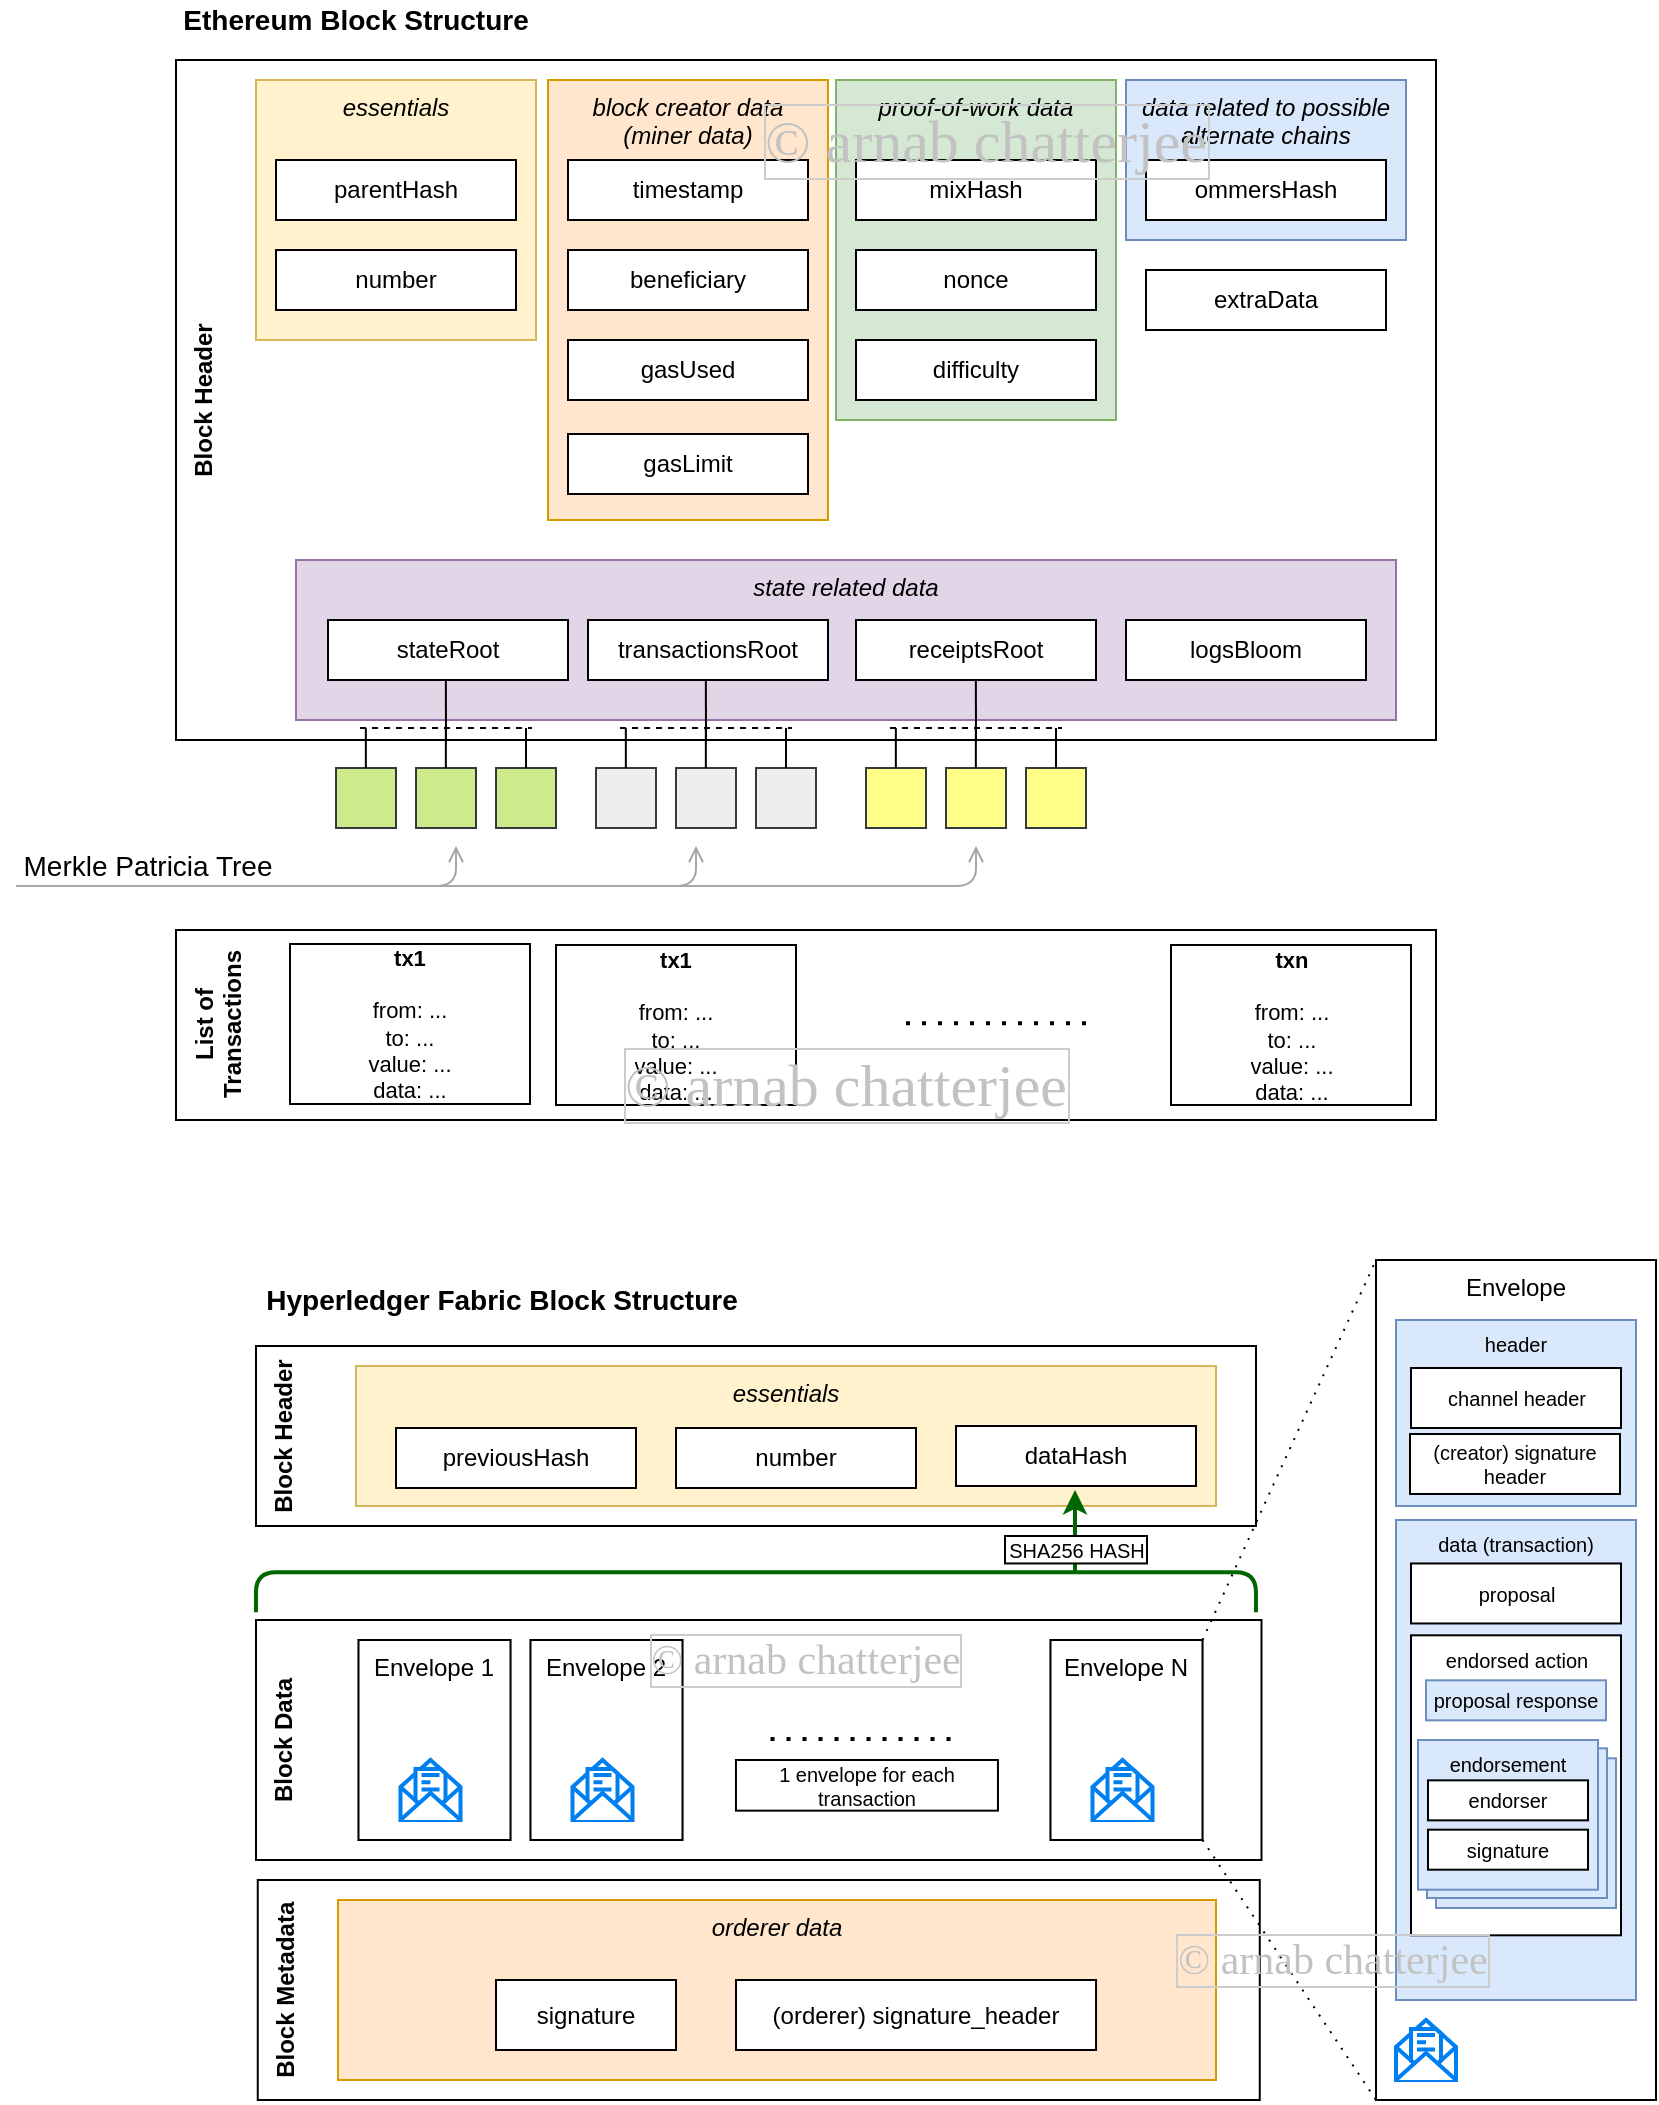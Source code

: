 <mxfile version="14.1.8" type="device" pages="5"><diagram id="RVimrMCFKWKy2Sfe22KY" name="Page-1"><mxGraphModel dx="1082" dy="702" grid="1" gridSize="10" guides="1" tooltips="1" connect="1" arrows="1" fold="1" page="1" pageScale="1" pageWidth="827" pageHeight="1169" math="0" shadow="0"><root><mxCell id="0"/><mxCell id="1" parent="0"/><mxCell id="cBIczFu3slKPX-0saN8I-28" value="Block Header" style="rounded=0;whiteSpace=wrap;html=1;fontStyle=1;verticalAlign=top;horizontal=0;" parent="1" vertex="1"><mxGeometry x="180" y="733" width="500" height="90" as="geometry"/></mxCell><mxCell id="cBIczFu3slKPX-0saN8I-34" value="&lt;i&gt;essentials&lt;/i&gt;" style="rounded=0;whiteSpace=wrap;html=1;fillColor=#fff2cc;strokeColor=#d6b656;verticalAlign=top;" parent="1" vertex="1"><mxGeometry x="230" y="743" width="430" height="70" as="geometry"/></mxCell><mxCell id="cBIczFu3slKPX-0saN8I-29" value="previousHash" style="rounded=0;whiteSpace=wrap;html=1;" parent="1" vertex="1"><mxGeometry x="250" y="774" width="120" height="30" as="geometry"/></mxCell><mxCell id="cBIczFu3slKPX-0saN8I-30" value="number" style="rounded=0;whiteSpace=wrap;html=1;" parent="1" vertex="1"><mxGeometry x="390" y="774" width="120" height="30" as="geometry"/></mxCell><mxCell id="cBIczFu3slKPX-0saN8I-31" value="dataHash" style="rounded=0;whiteSpace=wrap;html=1;" parent="1" vertex="1"><mxGeometry x="530" y="773" width="120" height="30" as="geometry"/></mxCell><mxCell id="cBIczFu3slKPX-0saN8I-32" value="Block Data" style="rounded=0;whiteSpace=wrap;html=1;fontStyle=1;verticalAlign=top;horizontal=0;align=center;" parent="1" vertex="1"><mxGeometry x="180" y="870" width="502.75" height="120" as="geometry"/></mxCell><mxCell id="cBIczFu3slKPX-0saN8I-33" value="Block Metadata" style="rounded=0;whiteSpace=wrap;html=1;fontStyle=1;verticalAlign=top;horizontal=0;" parent="1" vertex="1"><mxGeometry x="180.88" y="1000" width="501" height="110" as="geometry"/></mxCell><mxCell id="cBIczFu3slKPX-0saN8I-35" value="&lt;i&gt;orderer data&lt;br&gt;&lt;/i&gt;" style="rounded=0;whiteSpace=wrap;html=1;fillColor=#ffe6cc;strokeColor=#d79b00;verticalAlign=top;" parent="1" vertex="1"><mxGeometry x="221" y="1010" width="439" height="90" as="geometry"/></mxCell><mxCell id="cBIczFu3slKPX-0saN8I-38" value="signature" style="rounded=0;whiteSpace=wrap;html=1;" parent="1" vertex="1"><mxGeometry x="300" y="1050" width="90" height="35" as="geometry"/></mxCell><mxCell id="cBIczFu3slKPX-0saN8I-43" value="Hyperledger Fabric Block Structure" style="text;html=1;strokeColor=none;fillColor=none;align=center;verticalAlign=middle;whiteSpace=wrap;rounded=0;fontStyle=1;fontSize=14;" parent="1" vertex="1"><mxGeometry x="180" y="700" width="245.5" height="20" as="geometry"/></mxCell><mxCell id="1-1ZJ5Dmd31zVwgfewTB-7" value="" style="group;fillColor=#fff2cc;strokeColor=#d6b656;" vertex="1" connectable="0" parent="1"><mxGeometry x="231.25" y="880" width="76" height="100" as="geometry"/></mxCell><mxCell id="1-1ZJ5Dmd31zVwgfewTB-1" value="Envelope 1" style="rounded=0;whiteSpace=wrap;html=1;align=center;verticalAlign=top;" vertex="1" parent="1-1ZJ5Dmd31zVwgfewTB-7"><mxGeometry width="76" height="100" as="geometry"/></mxCell><mxCell id="1-1ZJ5Dmd31zVwgfewTB-2" value="" style="html=1;verticalLabelPosition=bottom;align=center;labelBackgroundColor=#ffffff;verticalAlign=top;strokeWidth=2;strokeColor=#0080F0;shadow=0;dashed=0;shape=mxgraph.ios7.icons.envelope_(message);" vertex="1" parent="1-1ZJ5Dmd31zVwgfewTB-7"><mxGeometry x="21" y="60" width="30" height="30" as="geometry"/></mxCell><mxCell id="1-1ZJ5Dmd31zVwgfewTB-8" value="" style="group;fillColor=#fff2cc;strokeColor=#d6b656;" vertex="1" connectable="0" parent="1"><mxGeometry x="317.25" y="880" width="76" height="100" as="geometry"/></mxCell><mxCell id="1-1ZJ5Dmd31zVwgfewTB-9" value="Envelope 2" style="rounded=0;whiteSpace=wrap;html=1;align=center;verticalAlign=top;" vertex="1" parent="1-1ZJ5Dmd31zVwgfewTB-8"><mxGeometry width="76" height="100" as="geometry"/></mxCell><mxCell id="1-1ZJ5Dmd31zVwgfewTB-10" value="" style="html=1;verticalLabelPosition=bottom;align=center;labelBackgroundColor=#ffffff;verticalAlign=top;strokeWidth=2;strokeColor=#0080F0;shadow=0;dashed=0;shape=mxgraph.ios7.icons.envelope_(message);" vertex="1" parent="1-1ZJ5Dmd31zVwgfewTB-8"><mxGeometry x="21" y="60" width="30" height="30" as="geometry"/></mxCell><mxCell id="1-1ZJ5Dmd31zVwgfewTB-11" value="" style="group;fillColor=#fff2cc;strokeColor=#d6b656;" vertex="1" connectable="0" parent="1"><mxGeometry x="577.25" y="880" width="76" height="100" as="geometry"/></mxCell><mxCell id="1-1ZJ5Dmd31zVwgfewTB-12" value="Envelope N" style="rounded=0;whiteSpace=wrap;html=1;align=center;verticalAlign=top;" vertex="1" parent="1-1ZJ5Dmd31zVwgfewTB-11"><mxGeometry width="76" height="100" as="geometry"/></mxCell><mxCell id="1-1ZJ5Dmd31zVwgfewTB-13" value="" style="html=1;verticalLabelPosition=bottom;align=center;labelBackgroundColor=#ffffff;verticalAlign=top;strokeWidth=2;strokeColor=#0080F0;shadow=0;dashed=0;shape=mxgraph.ios7.icons.envelope_(message);" vertex="1" parent="1-1ZJ5Dmd31zVwgfewTB-11"><mxGeometry x="21" y="60" width="30" height="30" as="geometry"/></mxCell><mxCell id="1-1ZJ5Dmd31zVwgfewTB-14" value="" style="endArrow=none;dashed=1;html=1;dashPattern=1 3;strokeWidth=2;" edge="1" parent="1"><mxGeometry width="50" height="50" relative="1" as="geometry"><mxPoint x="437.25" y="929.5" as="sourcePoint"/><mxPoint x="527.25" y="929.5" as="targetPoint"/></mxGeometry></mxCell><mxCell id="1-1ZJ5Dmd31zVwgfewTB-16" value="" style="shape=curlyBracket;whiteSpace=wrap;html=1;rounded=1;align=center;rotation=90;size=0;strokeWidth=2;strokeColor=#006600;" vertex="1" parent="1"><mxGeometry x="419.98" y="606.08" width="20" height="500" as="geometry"/></mxCell><mxCell id="1-1ZJ5Dmd31zVwgfewTB-17" value="" style="endArrow=classic;html=1;strokeColor=#006600;strokeWidth=2;startArrow=none;startFill=0;endFill=1;" edge="1" parent="1"><mxGeometry width="50" height="50" relative="1" as="geometry"><mxPoint x="589.5" y="847" as="sourcePoint"/><mxPoint x="589.5" y="805" as="targetPoint"/></mxGeometry></mxCell><mxCell id="1-1ZJ5Dmd31zVwgfewTB-18" value="SHA256 HASH" style="text;html=1;align=center;verticalAlign=middle;whiteSpace=wrap;rounded=0;fillColor=#ffffff;fontSize=10;aspect=fixed;strokeColor=#000000;" vertex="1" parent="1"><mxGeometry x="554.5" y="828" width="71" height="13.73" as="geometry"/></mxCell><mxCell id="1-1ZJ5Dmd31zVwgfewTB-20" value="1 envelope for each transaction" style="text;html=1;align=center;verticalAlign=middle;whiteSpace=wrap;rounded=0;fillColor=#ffffff;fontSize=10;aspect=fixed;strokeColor=#000000;" vertex="1" parent="1"><mxGeometry x="419.98" y="940" width="131" height="25.33" as="geometry"/></mxCell><mxCell id="5Ajwtdn1zBCQZJvnDsQ3-2" value="© arnab chatterjee" style="text;html=1;strokeColor=none;fillColor=none;align=center;verticalAlign=middle;whiteSpace=wrap;rounded=0;fontFamily=Garamond;fontSize=21;labelBorderColor=#CCCCCC;labelBackgroundColor=none;fontStyle=0;fontColor=#C2C2C2;" parent="1" vertex="1"><mxGeometry x="260" y="880" width="390" height="20" as="geometry"/></mxCell><mxCell id="1-1ZJ5Dmd31zVwgfewTB-22" value="(orderer) signature_header" style="rounded=0;whiteSpace=wrap;html=1;" vertex="1" parent="1"><mxGeometry x="420" y="1050" width="180.02" height="35" as="geometry"/></mxCell><mxCell id="1-1ZJ5Dmd31zVwgfewTB-24" value="Envelope" style="rounded=0;whiteSpace=wrap;html=1;align=center;verticalAlign=top;" vertex="1" parent="1"><mxGeometry x="740" y="690" width="140" height="420" as="geometry"/></mxCell><mxCell id="1-1ZJ5Dmd31zVwgfewTB-25" value="" style="html=1;verticalLabelPosition=bottom;align=center;labelBackgroundColor=#ffffff;verticalAlign=top;strokeWidth=2;strokeColor=#0080F0;shadow=0;dashed=0;shape=mxgraph.ios7.icons.envelope_(message);" vertex="1" parent="1"><mxGeometry x="750" y="1070" width="30" height="30" as="geometry"/></mxCell><mxCell id="1-1ZJ5Dmd31zVwgfewTB-26" value="" style="endArrow=none;dashed=1;html=1;strokeWidth=1;fontSize=10;entryX=0;entryY=0;entryDx=0;entryDy=0;exitX=1;exitY=0;exitDx=0;exitDy=0;dashPattern=1 4;" edge="1" parent="1" source="1-1ZJ5Dmd31zVwgfewTB-12" target="1-1ZJ5Dmd31zVwgfewTB-24"><mxGeometry width="50" height="50" relative="1" as="geometry"><mxPoint x="650" y="880" as="sourcePoint"/><mxPoint x="740" y="740" as="targetPoint"/></mxGeometry></mxCell><mxCell id="1-1ZJ5Dmd31zVwgfewTB-27" value="" style="endArrow=none;dashed=1;html=1;strokeWidth=1;fontSize=10;entryX=0;entryY=1;entryDx=0;entryDy=0;exitX=1;exitY=1;exitDx=0;exitDy=0;dashPattern=1 4;" edge="1" parent="1" source="1-1ZJ5Dmd31zVwgfewTB-12" target="1-1ZJ5Dmd31zVwgfewTB-24"><mxGeometry width="50" height="50" relative="1" as="geometry"><mxPoint x="663.25" y="890" as="sourcePoint"/><mxPoint x="750" y="740.0" as="targetPoint"/></mxGeometry></mxCell><mxCell id="1-1ZJ5Dmd31zVwgfewTB-31" value="header" style="rounded=0;whiteSpace=wrap;html=1;strokeColor=#6c8ebf;strokeWidth=1;fillColor=#dae8fc;fontSize=10;align=center;verticalAlign=top;" vertex="1" parent="1"><mxGeometry x="750" y="720" width="120" height="93" as="geometry"/></mxCell><mxCell id="1-1ZJ5Dmd31zVwgfewTB-32" value="data (transaction)" style="rounded=0;whiteSpace=wrap;html=1;strokeColor=#6c8ebf;strokeWidth=1;fillColor=#dae8fc;fontSize=10;align=center;verticalAlign=top;" vertex="1" parent="1"><mxGeometry x="750" y="820" width="120" height="240" as="geometry"/></mxCell><mxCell id="1-1ZJ5Dmd31zVwgfewTB-34" value="proposal" style="rounded=0;whiteSpace=wrap;html=1;strokeColor=#000000;strokeWidth=1;fillColor=#ffffff;fontSize=10;align=center;" vertex="1" parent="1"><mxGeometry x="757.5" y="841.73" width="105" height="30" as="geometry"/></mxCell><mxCell id="1-1ZJ5Dmd31zVwgfewTB-35" value="endorsed action" style="rounded=0;whiteSpace=wrap;html=1;strokeColor=#000000;strokeWidth=1;fillColor=#ffffff;fontSize=10;align=center;verticalAlign=top;" vertex="1" parent="1"><mxGeometry x="757.5" y="877.66" width="105" height="150" as="geometry"/></mxCell><mxCell id="1-1ZJ5Dmd31zVwgfewTB-36" value="proposal response" style="rounded=0;whiteSpace=wrap;html=1;strokeColor=#6c8ebf;strokeWidth=1;fillColor=#dae8fc;fontSize=10;align=center;verticalAlign=middle;" vertex="1" parent="1"><mxGeometry x="765" y="900.16" width="90" height="20" as="geometry"/></mxCell><mxCell id="1-1ZJ5Dmd31zVwgfewTB-47" value="" style="group" vertex="1" connectable="0" parent="1"><mxGeometry x="761" y="930" width="99" height="84" as="geometry"/></mxCell><mxCell id="1-1ZJ5Dmd31zVwgfewTB-40" value="endorsement" style="rounded=0;whiteSpace=wrap;html=1;strokeColor=#6c8ebf;strokeWidth=1;fillColor=#dae8fc;fontSize=10;align=center;verticalAlign=top;" vertex="1" parent="1-1ZJ5Dmd31zVwgfewTB-47"><mxGeometry x="9" y="9.16" width="90" height="74.84" as="geometry"/></mxCell><mxCell id="1-1ZJ5Dmd31zVwgfewTB-45" value="endorsement" style="rounded=0;whiteSpace=wrap;html=1;strokeColor=#6c8ebf;strokeWidth=1;fillColor=#dae8fc;fontSize=10;align=center;verticalAlign=top;" vertex="1" parent="1-1ZJ5Dmd31zVwgfewTB-47"><mxGeometry x="4.5" y="4.16" width="90" height="74.84" as="geometry"/></mxCell><mxCell id="1-1ZJ5Dmd31zVwgfewTB-44" value="" style="group" vertex="1" connectable="0" parent="1-1ZJ5Dmd31zVwgfewTB-47"><mxGeometry width="90" height="74.84" as="geometry"/></mxCell><mxCell id="1-1ZJ5Dmd31zVwgfewTB-37" value="endorsement" style="rounded=0;whiteSpace=wrap;html=1;strokeColor=#6c8ebf;strokeWidth=1;fillColor=#dae8fc;fontSize=10;align=center;verticalAlign=top;" vertex="1" parent="1-1ZJ5Dmd31zVwgfewTB-44"><mxGeometry width="90" height="74.84" as="geometry"/></mxCell><mxCell id="1-1ZJ5Dmd31zVwgfewTB-38" value="endorser" style="rounded=0;whiteSpace=wrap;html=1;strokeColor=#000000;strokeWidth=1;fillColor=#ffffff;fontSize=10;align=center;" vertex="1" parent="1-1ZJ5Dmd31zVwgfewTB-44"><mxGeometry x="5" y="20.17" width="80" height="20" as="geometry"/></mxCell><mxCell id="1-1ZJ5Dmd31zVwgfewTB-39" value="signature" style="rounded=0;whiteSpace=wrap;html=1;strokeColor=#000000;strokeWidth=1;fillColor=#ffffff;fontSize=10;align=center;" vertex="1" parent="1-1ZJ5Dmd31zVwgfewTB-44"><mxGeometry x="5" y="44.84" width="80" height="20" as="geometry"/></mxCell><mxCell id="1-1ZJ5Dmd31zVwgfewTB-48" value="channel header" style="rounded=0;whiteSpace=wrap;html=1;strokeColor=#000000;strokeWidth=1;fillColor=#ffffff;fontSize=10;align=center;" vertex="1" parent="1"><mxGeometry x="757.5" y="744" width="105" height="30" as="geometry"/></mxCell><mxCell id="1-1ZJ5Dmd31zVwgfewTB-50" value="(creator) signature header" style="rounded=0;whiteSpace=wrap;html=1;strokeColor=#000000;strokeWidth=1;fillColor=#ffffff;fontSize=10;align=center;" vertex="1" parent="1"><mxGeometry x="757" y="777" width="105" height="30" as="geometry"/></mxCell><mxCell id="1-1ZJ5Dmd31zVwgfewTB-51" value="© arnab chatterjee" style="text;html=1;strokeColor=none;fillColor=none;align=center;verticalAlign=middle;whiteSpace=wrap;rounded=0;fontFamily=Garamond;fontSize=21;labelBorderColor=#CCCCCC;labelBackgroundColor=none;fontStyle=0;fontColor=#C2C2C2;" vertex="1" parent="1"><mxGeometry x="630" y="1030" width="176.75" height="20" as="geometry"/></mxCell><mxCell id="cBIczFu3slKPX-0saN8I-1" value="Block Header" style="rounded=0;whiteSpace=wrap;html=1;horizontal=0;verticalAlign=top;fontStyle=1" parent="1" vertex="1"><mxGeometry x="140" y="90" width="630" height="340" as="geometry"/></mxCell><mxCell id="cBIczFu3slKPX-0saN8I-26" value="&lt;i&gt;state related data&lt;/i&gt;" style="rounded=0;whiteSpace=wrap;html=1;fillColor=#e1d5e7;strokeColor=#9673a6;verticalAlign=top;" parent="1" vertex="1"><mxGeometry x="200" y="340" width="550" height="80" as="geometry"/></mxCell><mxCell id="cBIczFu3slKPX-0saN8I-25" value="&lt;i&gt;data related to possible alternate chains&lt;/i&gt;" style="rounded=0;whiteSpace=wrap;html=1;fillColor=#dae8fc;strokeColor=#6c8ebf;verticalAlign=top;" parent="1" vertex="1"><mxGeometry x="615" y="100" width="140" height="80" as="geometry"/></mxCell><mxCell id="cBIczFu3slKPX-0saN8I-24" value="&lt;i&gt;proof-of-work data&lt;/i&gt;" style="rounded=0;whiteSpace=wrap;html=1;fillColor=#d5e8d4;strokeColor=#82b366;verticalAlign=top;" parent="1" vertex="1"><mxGeometry x="470" y="100" width="140" height="170" as="geometry"/></mxCell><mxCell id="cBIczFu3slKPX-0saN8I-23" value="&lt;i&gt;block creator data&lt;br&gt;(miner data)&lt;br&gt;&lt;/i&gt;" style="rounded=0;whiteSpace=wrap;html=1;fillColor=#ffe6cc;strokeColor=#d79b00;verticalAlign=top;" parent="1" vertex="1"><mxGeometry x="326" y="100" width="140" height="220" as="geometry"/></mxCell><mxCell id="cBIczFu3slKPX-0saN8I-22" value="&lt;i&gt;essentials&lt;/i&gt;" style="rounded=0;whiteSpace=wrap;html=1;fillColor=#fff2cc;strokeColor=#d6b656;verticalAlign=top;" parent="1" vertex="1"><mxGeometry x="180" y="100" width="140" height="130" as="geometry"/></mxCell><mxCell id="cBIczFu3slKPX-0saN8I-2" value="List of Transactions" style="rounded=0;whiteSpace=wrap;html=1;fontStyle=1;verticalAlign=top;align=center;horizontal=0;" parent="1" vertex="1"><mxGeometry x="140" y="525" width="630" height="95" as="geometry"/></mxCell><mxCell id="cBIczFu3slKPX-0saN8I-3" value="parentHash" style="rounded=0;whiteSpace=wrap;html=1;" parent="1" vertex="1"><mxGeometry x="190" y="140" width="120" height="30" as="geometry"/></mxCell><mxCell id="cBIczFu3slKPX-0saN8I-4" value="number" style="rounded=0;whiteSpace=wrap;html=1;" parent="1" vertex="1"><mxGeometry x="190" y="185" width="120" height="30" as="geometry"/></mxCell><mxCell id="cBIczFu3slKPX-0saN8I-5" value="timestamp" style="rounded=0;whiteSpace=wrap;html=1;" parent="1" vertex="1"><mxGeometry x="336" y="140" width="120" height="30" as="geometry"/></mxCell><mxCell id="cBIczFu3slKPX-0saN8I-6" value="stateRoot" style="rounded=0;whiteSpace=wrap;html=1;" parent="1" vertex="1"><mxGeometry x="216" y="370" width="120" height="30" as="geometry"/></mxCell><mxCell id="cBIczFu3slKPX-0saN8I-7" value="beneficiary" style="rounded=0;whiteSpace=wrap;html=1;" parent="1" vertex="1"><mxGeometry x="336" y="185" width="120" height="30" as="geometry"/></mxCell><mxCell id="cBIczFu3slKPX-0saN8I-8" value="gasUsed" style="rounded=0;whiteSpace=wrap;html=1;" parent="1" vertex="1"><mxGeometry x="336" y="230" width="120" height="30" as="geometry"/></mxCell><mxCell id="cBIczFu3slKPX-0saN8I-9" value="ommersHash" style="rounded=0;whiteSpace=wrap;html=1;" parent="1" vertex="1"><mxGeometry x="625" y="140" width="120" height="30" as="geometry"/></mxCell><mxCell id="cBIczFu3slKPX-0saN8I-10" value="mixHash" style="rounded=0;whiteSpace=wrap;html=1;" parent="1" vertex="1"><mxGeometry x="480" y="140" width="120" height="30" as="geometry"/></mxCell><mxCell id="cBIczFu3slKPX-0saN8I-11" value="nonce" style="rounded=0;whiteSpace=wrap;html=1;" parent="1" vertex="1"><mxGeometry x="480" y="185" width="120" height="30" as="geometry"/></mxCell><mxCell id="cBIczFu3slKPX-0saN8I-12" value="difficulty" style="rounded=0;whiteSpace=wrap;html=1;" parent="1" vertex="1"><mxGeometry x="480" y="230" width="120" height="30" as="geometry"/></mxCell><mxCell id="cBIczFu3slKPX-0saN8I-14" value="transactionsRoot" style="rounded=0;whiteSpace=wrap;html=1;" parent="1" vertex="1"><mxGeometry x="346" y="370" width="120" height="30" as="geometry"/></mxCell><mxCell id="cBIczFu3slKPX-0saN8I-15" value="receiptsRoot" style="rounded=0;whiteSpace=wrap;html=1;" parent="1" vertex="1"><mxGeometry x="480" y="370" width="120" height="30" as="geometry"/></mxCell><mxCell id="cBIczFu3slKPX-0saN8I-18" value="gasLimit" style="rounded=0;whiteSpace=wrap;html=1;" parent="1" vertex="1"><mxGeometry x="336" y="277" width="120" height="30" as="geometry"/></mxCell><mxCell id="cBIczFu3slKPX-0saN8I-19" value="extraData" style="rounded=0;whiteSpace=wrap;html=1;" parent="1" vertex="1"><mxGeometry x="625" y="195" width="120" height="30" as="geometry"/></mxCell><mxCell id="cBIczFu3slKPX-0saN8I-20" value="logsBloom" style="rounded=0;whiteSpace=wrap;html=1;" parent="1" vertex="1"><mxGeometry x="615" y="370" width="120" height="30" as="geometry"/></mxCell><mxCell id="cBIczFu3slKPX-0saN8I-42" value="Ethereum Block Structure" style="text;html=1;strokeColor=none;fillColor=none;align=center;verticalAlign=middle;whiteSpace=wrap;rounded=0;fontStyle=1;fontSize=14;" parent="1" vertex="1"><mxGeometry x="140" y="60" width="180" height="20" as="geometry"/></mxCell><mxCell id="cBIczFu3slKPX-0saN8I-54" value="" style="group" parent="1" vertex="1" connectable="0"><mxGeometry x="220" y="414" width="110" height="60" as="geometry"/></mxCell><mxCell id="cBIczFu3slKPX-0saN8I-46" value="" style="whiteSpace=wrap;html=1;aspect=fixed;fontSize=14;fillColor=#cdeb8b;strokeColor=#36393d;" parent="cBIczFu3slKPX-0saN8I-54" vertex="1"><mxGeometry y="30" width="30" height="30" as="geometry"/></mxCell><mxCell id="cBIczFu3slKPX-0saN8I-47" value="" style="whiteSpace=wrap;html=1;aspect=fixed;fontSize=14;fillColor=#cdeb8b;strokeColor=#36393d;" parent="cBIczFu3slKPX-0saN8I-54" vertex="1"><mxGeometry x="40" y="30" width="30" height="30" as="geometry"/></mxCell><mxCell id="cBIczFu3slKPX-0saN8I-48" value="" style="whiteSpace=wrap;html=1;aspect=fixed;fontSize=14;fillColor=#cdeb8b;strokeColor=#36393d;" parent="cBIczFu3slKPX-0saN8I-54" vertex="1"><mxGeometry x="80" y="30" width="30" height="30" as="geometry"/></mxCell><mxCell id="cBIczFu3slKPX-0saN8I-49" value="" style="endArrow=none;html=1;fontSize=14;dashed=1;" parent="cBIczFu3slKPX-0saN8I-54" edge="1"><mxGeometry width="50" height="50" relative="1" as="geometry"><mxPoint x="12" y="10" as="sourcePoint"/><mxPoint x="98" y="10" as="targetPoint"/></mxGeometry></mxCell><mxCell id="cBIczFu3slKPX-0saN8I-50" value="" style="endArrow=none;html=1;fontSize=14;entryX=0.5;entryY=0;entryDx=0;entryDy=0;" parent="cBIczFu3slKPX-0saN8I-54" target="cBIczFu3slKPX-0saN8I-48" edge="1"><mxGeometry width="50" height="50" relative="1" as="geometry"><mxPoint x="95" y="10" as="sourcePoint"/><mxPoint x="110" y="20" as="targetPoint"/></mxGeometry></mxCell><mxCell id="cBIczFu3slKPX-0saN8I-51" value="" style="endArrow=none;html=1;fontSize=14;entryX=0.5;entryY=0;entryDx=0;entryDy=0;" parent="cBIczFu3slKPX-0saN8I-54" edge="1"><mxGeometry width="50" height="50" relative="1" as="geometry"><mxPoint x="54.92" y="10" as="sourcePoint"/><mxPoint x="54.92" y="30" as="targetPoint"/></mxGeometry></mxCell><mxCell id="cBIczFu3slKPX-0saN8I-52" value="" style="endArrow=none;html=1;fontSize=14;entryX=0.5;entryY=0;entryDx=0;entryDy=0;" parent="cBIczFu3slKPX-0saN8I-54" edge="1"><mxGeometry width="50" height="50" relative="1" as="geometry"><mxPoint x="14.92" y="10" as="sourcePoint"/><mxPoint x="14.92" y="30" as="targetPoint"/></mxGeometry></mxCell><mxCell id="cBIczFu3slKPX-0saN8I-53" value="" style="endArrow=none;html=1;fontSize=14;" parent="cBIczFu3slKPX-0saN8I-54" edge="1"><mxGeometry width="50" height="50" relative="1" as="geometry"><mxPoint x="54.92" y="-14" as="sourcePoint"/><mxPoint x="55" y="17" as="targetPoint"/></mxGeometry></mxCell><mxCell id="cBIczFu3slKPX-0saN8I-55" value="" style="group" parent="1" vertex="1" connectable="0"><mxGeometry x="350" y="414" width="110" height="60" as="geometry"/></mxCell><mxCell id="cBIczFu3slKPX-0saN8I-56" value="" style="whiteSpace=wrap;html=1;aspect=fixed;fontSize=14;fillColor=#eeeeee;strokeColor=#36393d;" parent="cBIczFu3slKPX-0saN8I-55" vertex="1"><mxGeometry y="30" width="30" height="30" as="geometry"/></mxCell><mxCell id="cBIczFu3slKPX-0saN8I-57" value="" style="whiteSpace=wrap;html=1;aspect=fixed;fontSize=14;fillColor=#eeeeee;strokeColor=#36393d;" parent="cBIczFu3slKPX-0saN8I-55" vertex="1"><mxGeometry x="40" y="30" width="30" height="30" as="geometry"/></mxCell><mxCell id="cBIczFu3slKPX-0saN8I-58" value="" style="whiteSpace=wrap;html=1;aspect=fixed;fontSize=14;fillColor=#eeeeee;strokeColor=#36393d;" parent="cBIczFu3slKPX-0saN8I-55" vertex="1"><mxGeometry x="80" y="30" width="30" height="30" as="geometry"/></mxCell><mxCell id="cBIczFu3slKPX-0saN8I-59" value="" style="endArrow=none;html=1;fontSize=14;dashed=1;" parent="cBIczFu3slKPX-0saN8I-55" edge="1"><mxGeometry width="50" height="50" relative="1" as="geometry"><mxPoint x="12" y="10" as="sourcePoint"/><mxPoint x="98" y="10" as="targetPoint"/></mxGeometry></mxCell><mxCell id="cBIczFu3slKPX-0saN8I-60" value="" style="endArrow=none;html=1;fontSize=14;entryX=0.5;entryY=0;entryDx=0;entryDy=0;" parent="cBIczFu3slKPX-0saN8I-55" target="cBIczFu3slKPX-0saN8I-58" edge="1"><mxGeometry width="50" height="50" relative="1" as="geometry"><mxPoint x="95" y="10" as="sourcePoint"/><mxPoint x="110" y="20" as="targetPoint"/></mxGeometry></mxCell><mxCell id="cBIczFu3slKPX-0saN8I-61" value="" style="endArrow=none;html=1;fontSize=14;entryX=0.5;entryY=0;entryDx=0;entryDy=0;" parent="cBIczFu3slKPX-0saN8I-55" edge="1"><mxGeometry width="50" height="50" relative="1" as="geometry"><mxPoint x="54.92" y="10" as="sourcePoint"/><mxPoint x="54.92" y="30" as="targetPoint"/></mxGeometry></mxCell><mxCell id="cBIczFu3slKPX-0saN8I-62" value="" style="endArrow=none;html=1;fontSize=14;entryX=0.5;entryY=0;entryDx=0;entryDy=0;" parent="cBIczFu3slKPX-0saN8I-55" edge="1"><mxGeometry width="50" height="50" relative="1" as="geometry"><mxPoint x="14.92" y="10" as="sourcePoint"/><mxPoint x="14.92" y="30" as="targetPoint"/></mxGeometry></mxCell><mxCell id="cBIczFu3slKPX-0saN8I-63" value="" style="endArrow=none;html=1;fontSize=14;" parent="cBIczFu3slKPX-0saN8I-55" edge="1"><mxGeometry width="50" height="50" relative="1" as="geometry"><mxPoint x="54.92" y="-14" as="sourcePoint"/><mxPoint x="55" y="17" as="targetPoint"/></mxGeometry></mxCell><mxCell id="cBIczFu3slKPX-0saN8I-64" value="" style="group" parent="1" vertex="1" connectable="0"><mxGeometry x="485" y="414" width="110" height="60" as="geometry"/></mxCell><mxCell id="cBIczFu3slKPX-0saN8I-65" value="" style="whiteSpace=wrap;html=1;aspect=fixed;fontSize=14;fillColor=#ffff88;strokeColor=#36393d;" parent="cBIczFu3slKPX-0saN8I-64" vertex="1"><mxGeometry y="30" width="30" height="30" as="geometry"/></mxCell><mxCell id="cBIczFu3slKPX-0saN8I-66" value="" style="whiteSpace=wrap;html=1;aspect=fixed;fontSize=14;fillColor=#ffff88;strokeColor=#36393d;" parent="cBIczFu3slKPX-0saN8I-64" vertex="1"><mxGeometry x="40" y="30" width="30" height="30" as="geometry"/></mxCell><mxCell id="cBIczFu3slKPX-0saN8I-67" value="" style="whiteSpace=wrap;html=1;aspect=fixed;fontSize=14;fillColor=#ffff88;strokeColor=#36393d;" parent="cBIczFu3slKPX-0saN8I-64" vertex="1"><mxGeometry x="80" y="30" width="30" height="30" as="geometry"/></mxCell><mxCell id="cBIczFu3slKPX-0saN8I-68" value="" style="endArrow=none;html=1;fontSize=14;dashed=1;" parent="cBIczFu3slKPX-0saN8I-64" edge="1"><mxGeometry width="50" height="50" relative="1" as="geometry"><mxPoint x="12" y="10" as="sourcePoint"/><mxPoint x="98" y="10" as="targetPoint"/></mxGeometry></mxCell><mxCell id="cBIczFu3slKPX-0saN8I-69" value="" style="endArrow=none;html=1;fontSize=14;entryX=0.5;entryY=0;entryDx=0;entryDy=0;" parent="cBIczFu3slKPX-0saN8I-64" target="cBIczFu3slKPX-0saN8I-67" edge="1"><mxGeometry width="50" height="50" relative="1" as="geometry"><mxPoint x="95" y="10" as="sourcePoint"/><mxPoint x="110" y="20" as="targetPoint"/></mxGeometry></mxCell><mxCell id="cBIczFu3slKPX-0saN8I-70" value="" style="endArrow=none;html=1;fontSize=14;entryX=0.5;entryY=0;entryDx=0;entryDy=0;" parent="cBIczFu3slKPX-0saN8I-64" edge="1"><mxGeometry width="50" height="50" relative="1" as="geometry"><mxPoint x="54.92" y="10" as="sourcePoint"/><mxPoint x="54.92" y="30" as="targetPoint"/></mxGeometry></mxCell><mxCell id="cBIczFu3slKPX-0saN8I-71" value="" style="endArrow=none;html=1;fontSize=14;entryX=0.5;entryY=0;entryDx=0;entryDy=0;" parent="cBIczFu3slKPX-0saN8I-64" edge="1"><mxGeometry width="50" height="50" relative="1" as="geometry"><mxPoint x="14.92" y="10" as="sourcePoint"/><mxPoint x="14.92" y="30" as="targetPoint"/></mxGeometry></mxCell><mxCell id="cBIczFu3slKPX-0saN8I-72" value="" style="endArrow=none;html=1;fontSize=14;" parent="cBIczFu3slKPX-0saN8I-64" edge="1"><mxGeometry width="50" height="50" relative="1" as="geometry"><mxPoint x="54.92" y="-14" as="sourcePoint"/><mxPoint x="55" y="17" as="targetPoint"/></mxGeometry></mxCell><mxCell id="cBIczFu3slKPX-0saN8I-82" value="" style="endArrow=open;html=1;fontSize=14;strokeColor=#A8A8A8;startArrow=none;startFill=0;endFill=0;" parent="1" edge="1"><mxGeometry x="61" y="60" width="50" height="50" as="geometry"><mxPoint x="70" y="503" as="sourcePoint"/><mxPoint x="540" y="483" as="targetPoint"/><Array as="points"><mxPoint x="540" y="503"/></Array></mxGeometry></mxCell><mxCell id="cBIczFu3slKPX-0saN8I-83" value="" style="endArrow=open;html=1;fontSize=14;strokeColor=#A8A8A8;startArrow=none;startFill=0;endFill=0;" parent="1" edge="1"><mxGeometry x="61" y="60" width="50" height="50" as="geometry"><mxPoint x="60" y="503" as="sourcePoint"/><mxPoint x="400" y="483" as="targetPoint"/><Array as="points"><mxPoint x="400" y="503"/></Array></mxGeometry></mxCell><mxCell id="cBIczFu3slKPX-0saN8I-84" value="" style="endArrow=open;html=1;fontSize=14;strokeColor=#A8A8A8;startArrow=none;startFill=0;endFill=0;" parent="1" edge="1"><mxGeometry x="61" y="60" width="50" height="50" as="geometry"><mxPoint x="80" y="503" as="sourcePoint"/><mxPoint x="280" y="483" as="targetPoint"/><Array as="points"><mxPoint x="280" y="503"/></Array></mxGeometry></mxCell><mxCell id="cBIczFu3slKPX-0saN8I-86" value="Merkle Patricia Tree" style="text;html=1;strokeColor=none;fillColor=none;align=center;verticalAlign=middle;whiteSpace=wrap;rounded=0;fontSize=14;" parent="1" vertex="1"><mxGeometry x="61" y="483" width="130" height="20" as="geometry"/></mxCell><mxCell id="1-1ZJ5Dmd31zVwgfewTB-52" value="© arnab chatterjee" style="text;html=1;strokeColor=none;fillColor=none;align=center;verticalAlign=middle;whiteSpace=wrap;rounded=0;fontFamily=Garamond;fontSize=30;labelBorderColor=#CCCCCC;labelBackgroundColor=none;fontStyle=0;fontColor=#C2C2C2;" vertex="1" parent="1"><mxGeometry x="350" y="120" width="390" height="20" as="geometry"/></mxCell><mxCell id="1-1ZJ5Dmd31zVwgfewTB-54" value="&lt;b&gt;tx1&lt;br&gt;&lt;/b&gt;&lt;br&gt;from:&amp;nbsp;&lt;span style=&quot;font-size: 11px&quot;&gt;...&lt;br style=&quot;font-size: 11px&quot;&gt;to: ...&lt;br style=&quot;font-size: 11px&quot;&gt;value: ...&lt;br style=&quot;font-size: 11px&quot;&gt;data: ...&lt;br style=&quot;font-size: 11px&quot;&gt;&lt;/span&gt;" style="rounded=0;whiteSpace=wrap;html=1;strokeColor=#000000;strokeWidth=1;fillColor=#ffffff;fontSize=11;fontColor=#000000;align=center;" vertex="1" parent="1"><mxGeometry x="197" y="532" width="120" height="80" as="geometry"/></mxCell><mxCell id="CwJeRqOTqwNVOafqjOKm-1" value="&lt;b&gt;tx1&lt;br&gt;&lt;/b&gt;&lt;br&gt;from:&amp;nbsp;&lt;span style=&quot;font-size: 11px&quot;&gt;...&lt;br style=&quot;font-size: 11px&quot;&gt;to: ...&lt;br style=&quot;font-size: 11px&quot;&gt;value: ...&lt;br style=&quot;font-size: 11px&quot;&gt;data: ...&lt;br style=&quot;font-size: 11px&quot;&gt;&lt;/span&gt;" style="rounded=0;whiteSpace=wrap;html=1;strokeColor=#000000;strokeWidth=1;fillColor=#ffffff;fontSize=11;fontColor=#000000;align=center;" vertex="1" parent="1"><mxGeometry x="330" y="532.5" width="120" height="80" as="geometry"/></mxCell><mxCell id="CwJeRqOTqwNVOafqjOKm-2" value="&lt;b&gt;txn&lt;br&gt;&lt;/b&gt;&lt;br&gt;from:&amp;nbsp;&lt;span style=&quot;font-size: 11px&quot;&gt;...&lt;br style=&quot;font-size: 11px&quot;&gt;to: ...&lt;br style=&quot;font-size: 11px&quot;&gt;value: ...&lt;br style=&quot;font-size: 11px&quot;&gt;data: ...&lt;br style=&quot;font-size: 11px&quot;&gt;&lt;/span&gt;" style="rounded=0;whiteSpace=wrap;html=1;strokeColor=#000000;strokeWidth=1;fillColor=#ffffff;fontSize=11;fontColor=#000000;align=center;" vertex="1" parent="1"><mxGeometry x="637.5" y="532.5" width="120" height="80" as="geometry"/></mxCell><mxCell id="CwJeRqOTqwNVOafqjOKm-3" value="" style="endArrow=none;dashed=1;html=1;dashPattern=1 3;strokeWidth=2;" edge="1" parent="1"><mxGeometry width="50" height="50" relative="1" as="geometry"><mxPoint x="505" y="571.58" as="sourcePoint"/><mxPoint x="595" y="571.58" as="targetPoint"/></mxGeometry></mxCell><mxCell id="5Ajwtdn1zBCQZJvnDsQ3-1" value="© arnab chatterjee" style="text;html=1;strokeColor=none;fillColor=none;align=center;verticalAlign=middle;whiteSpace=wrap;rounded=0;fontFamily=Garamond;fontSize=30;labelBorderColor=#CCCCCC;labelBackgroundColor=none;fontStyle=0;fontColor=#C2C2C2;" parent="1" vertex="1"><mxGeometry x="280" y="592" width="390" height="20" as="geometry"/></mxCell></root></mxGraphModel></diagram><diagram id="YMoHkpZqb5qHqS5Gx-wU" name="Page-2"><mxGraphModel dx="1298" dy="842" grid="1" gridSize="10" guides="1" tooltips="1" connect="1" arrows="1" fold="1" page="1" pageScale="1" pageWidth="827" pageHeight="1169" math="0" shadow="0"><root><mxCell id="UTypMn6R010NMqf_P2l_-0"/><mxCell id="UTypMn6R010NMqf_P2l_-1" parent="UTypMn6R010NMqf_P2l_-0"/><mxCell id="7_LGwJeZGi2mL3BI6kNH-23" value="" style="rounded=0;whiteSpace=wrap;html=1;fontSize=10;align=left;fillColor=#d5e8d4;strokeColor=#82b366;" parent="UTypMn6R010NMqf_P2l_-1" vertex="1"><mxGeometry x="20" y="262" width="250" height="568" as="geometry"/></mxCell><mxCell id="UTypMn6R010NMqf_P2l_-2" value="&lt;b&gt;TRANSACTION 1&lt;br&gt;&lt;/b&gt;&lt;br&gt;SENDER : Mr X&lt;br&gt;&lt;br&gt;&lt;i&gt;READS&lt;/i&gt;&lt;br&gt;&lt;br&gt;&amp;nbsp;- key 13 at version 3&lt;br&gt;&amp;nbsp;- key 766 at version 9&lt;br&gt;&amp;nbsp;- key 15 at version 2&lt;br&gt;&lt;br&gt;&lt;i&gt;WRITES OLD DATA&lt;br&gt;&lt;/i&gt;&lt;br&gt;&amp;nbsp;- key 9 at version 1&lt;br&gt;&amp;nbsp;- key 223 at version 15&lt;br&gt;&amp;nbsp;- key 98 at version 12&lt;br&gt;&amp;nbsp;- key 15 at version 2&lt;br&gt;&lt;br&gt;&lt;i&gt;WITH NEW DATA&lt;br&gt;&lt;/i&gt;&lt;br&gt;&amp;nbsp;- key 9 at version 2&lt;br&gt;&amp;nbsp;- key 223 at version 16&lt;br&gt;&amp;nbsp;- key 98 at version 13&lt;br&gt;&amp;nbsp;- key 15 at version 3" style="rounded=0;whiteSpace=wrap;html=1;align=left;verticalAlign=top;" parent="UTypMn6R010NMqf_P2l_-1" vertex="1"><mxGeometry x="30" y="270" width="230" height="330" as="geometry"/></mxCell><mxCell id="UTypMn6R010NMqf_P2l_-3" value="&lt;b&gt;TRANSACTION 2&lt;br&gt;&lt;/b&gt;.&lt;br&gt;WRITES NEW DATA&lt;br&gt;&lt;font color=&quot;#ea6b66&quot;&gt;- key 98 at v13&lt;/font&gt;" style="rounded=0;whiteSpace=wrap;html=1;align=left;verticalAlign=top;" parent="UTypMn6R010NMqf_P2l_-1" vertex="1"><mxGeometry x="30" y="610" width="230" height="70" as="geometry"/></mxCell><mxCell id="UTypMn6R010NMqf_P2l_-4" value="" style="endArrow=none;dashed=1;html=1;dashPattern=1 3;strokeWidth=2;" parent="UTypMn6R010NMqf_P2l_-1" edge="1"><mxGeometry width="50" height="50" relative="1" as="geometry"><mxPoint x="140" y="740" as="sourcePoint"/><mxPoint x="140" y="690" as="targetPoint"/></mxGeometry></mxCell><mxCell id="UTypMn6R010NMqf_P2l_-5" value="&lt;b&gt;TRANSACTION N&lt;br&gt;&lt;/b&gt;.&lt;br&gt;.&lt;br&gt;." style="rounded=0;whiteSpace=wrap;html=1;align=left;verticalAlign=top;" parent="UTypMn6R010NMqf_P2l_-1" vertex="1"><mxGeometry x="30" y="746" width="230" height="70" as="geometry"/></mxCell><mxCell id="7_LGwJeZGi2mL3BI6kNH-8" value="apply" style="shape=flexArrow;endArrow=classic;html=1;" parent="UTypMn6R010NMqf_P2l_-1" edge="1"><mxGeometry width="50" height="50" relative="1" as="geometry"><mxPoint x="290" y="470" as="sourcePoint"/><mxPoint x="340" y="420" as="targetPoint"/></mxGeometry></mxCell><mxCell id="UTypMn6R010NMqf_P2l_-6" value="" style="ellipse;whiteSpace=wrap;html=1;align=left;fillColor=#f5f5f5;strokeColor=#666666;fontColor=#333333;" parent="UTypMn6R010NMqf_P2l_-1" vertex="1"><mxGeometry x="340" y="260" width="350" height="180" as="geometry"/></mxCell><mxCell id="UTypMn6R010NMqf_P2l_-7" value="&lt;b&gt;State / World State&lt;/b&gt;" style="text;html=1;strokeColor=none;fillColor=none;align=center;verticalAlign=middle;whiteSpace=wrap;rounded=0;" parent="UTypMn6R010NMqf_P2l_-1" vertex="1"><mxGeometry x="450" y="270" width="127" height="20" as="geometry"/></mxCell><mxCell id="7_LGwJeZGi2mL3BI6kNH-0" value="key 13 v3" style="text;html=1;strokeColor=none;fillColor=none;align=center;verticalAlign=middle;whiteSpace=wrap;rounded=0;" parent="UTypMn6R010NMqf_P2l_-1" vertex="1"><mxGeometry x="370" y="350" width="70" height="20" as="geometry"/></mxCell><mxCell id="7_LGwJeZGi2mL3BI6kNH-1" value="key 766 v9" style="text;html=1;strokeColor=none;fillColor=none;align=center;verticalAlign=middle;whiteSpace=wrap;rounded=0;" parent="UTypMn6R010NMqf_P2l_-1" vertex="1"><mxGeometry x="380" y="310" width="70" height="20" as="geometry"/></mxCell><mxCell id="7_LGwJeZGi2mL3BI6kNH-2" value="key 15 v2" style="text;html=1;strokeColor=none;fillColor=none;align=center;verticalAlign=middle;whiteSpace=wrap;rounded=0;" parent="UTypMn6R010NMqf_P2l_-1" vertex="1"><mxGeometry x="450" y="330" width="60" height="20" as="geometry"/></mxCell><mxCell id="7_LGwJeZGi2mL3BI6kNH-3" value="key 223 v15" style="text;html=1;strokeColor=none;fillColor=none;align=center;verticalAlign=middle;whiteSpace=wrap;rounded=0;" parent="UTypMn6R010NMqf_P2l_-1" vertex="1"><mxGeometry x="475" y="380" width="77" height="20" as="geometry"/></mxCell><mxCell id="7_LGwJeZGi2mL3BI6kNH-4" value="key 9 v1" style="text;html=1;strokeColor=none;fillColor=none;align=center;verticalAlign=middle;whiteSpace=wrap;rounded=0;" parent="UTypMn6R010NMqf_P2l_-1" vertex="1"><mxGeometry x="540" y="300" width="60" height="20" as="geometry"/></mxCell><mxCell id="7_LGwJeZGi2mL3BI6kNH-5" value="key 98 v12" style="text;html=1;strokeColor=none;fillColor=none;align=center;verticalAlign=middle;whiteSpace=wrap;rounded=0;" parent="UTypMn6R010NMqf_P2l_-1" vertex="1"><mxGeometry x="561" y="340" width="77" height="20" as="geometry"/></mxCell><mxCell id="7_LGwJeZGi2mL3BI6kNH-9" value="key xxx vN" style="text;html=1;strokeColor=none;fillColor=none;align=center;verticalAlign=middle;whiteSpace=wrap;rounded=0;" parent="UTypMn6R010NMqf_P2l_-1" vertex="1"><mxGeometry x="570" y="380" width="77" height="20" as="geometry"/></mxCell><mxCell id="7_LGwJeZGi2mL3BI6kNH-10" value="results" style="shape=flexArrow;endArrow=classic;html=1;" parent="UTypMn6R010NMqf_P2l_-1" edge="1"><mxGeometry width="50" height="50" relative="1" as="geometry"><mxPoint x="510" y="470" as="sourcePoint"/><mxPoint x="510" y="550" as="targetPoint"/></mxGeometry></mxCell><mxCell id="7_LGwJeZGi2mL3BI6kNH-11" value="&lt;span style=&quot;font-size: 10px&quot;&gt;at Block N&lt;/span&gt;" style="text;html=1;strokeColor=none;fillColor=none;align=center;verticalAlign=middle;whiteSpace=wrap;rounded=0;fontStyle=1;fontSize=10;" parent="UTypMn6R010NMqf_P2l_-1" vertex="1"><mxGeometry x="449.5" y="282" width="127" height="20" as="geometry"/></mxCell><mxCell id="7_LGwJeZGi2mL3BI6kNH-13" value="" style="ellipse;whiteSpace=wrap;html=1;align=left;fillColor=#f5f5f5;strokeColor=#666666;fontColor=#333333;" parent="UTypMn6R010NMqf_P2l_-1" vertex="1"><mxGeometry x="340" y="570" width="350" height="180" as="geometry"/></mxCell><mxCell id="7_LGwJeZGi2mL3BI6kNH-14" value="&lt;b&gt;State / World State&lt;/b&gt;" style="text;html=1;strokeColor=none;fillColor=none;align=center;verticalAlign=middle;whiteSpace=wrap;rounded=0;" parent="UTypMn6R010NMqf_P2l_-1" vertex="1"><mxGeometry x="450" y="580" width="127" height="20" as="geometry"/></mxCell><mxCell id="7_LGwJeZGi2mL3BI6kNH-15" value="key 13 v3" style="text;html=1;strokeColor=none;fillColor=none;align=center;verticalAlign=middle;whiteSpace=wrap;rounded=0;" parent="UTypMn6R010NMqf_P2l_-1" vertex="1"><mxGeometry x="370" y="660" width="70" height="20" as="geometry"/></mxCell><mxCell id="7_LGwJeZGi2mL3BI6kNH-16" value="key 766 v9" style="text;html=1;strokeColor=none;fillColor=none;align=center;verticalAlign=middle;whiteSpace=wrap;rounded=0;" parent="UTypMn6R010NMqf_P2l_-1" vertex="1"><mxGeometry x="380" y="620" width="70" height="20" as="geometry"/></mxCell><mxCell id="7_LGwJeZGi2mL3BI6kNH-17" value="key 15 v3" style="text;html=1;strokeColor=none;fillColor=none;align=center;verticalAlign=middle;whiteSpace=wrap;rounded=0;" parent="UTypMn6R010NMqf_P2l_-1" vertex="1"><mxGeometry x="450" y="640" width="60" height="20" as="geometry"/></mxCell><mxCell id="7_LGwJeZGi2mL3BI6kNH-18" value="key 223 v16" style="text;html=1;strokeColor=none;fillColor=none;align=center;verticalAlign=middle;whiteSpace=wrap;rounded=0;" parent="UTypMn6R010NMqf_P2l_-1" vertex="1"><mxGeometry x="475" y="690" width="77" height="20" as="geometry"/></mxCell><mxCell id="7_LGwJeZGi2mL3BI6kNH-19" value="key 9 v2" style="text;html=1;strokeColor=none;fillColor=none;align=center;verticalAlign=middle;whiteSpace=wrap;rounded=0;" parent="UTypMn6R010NMqf_P2l_-1" vertex="1"><mxGeometry x="540" y="610" width="60" height="20" as="geometry"/></mxCell><mxCell id="7_LGwJeZGi2mL3BI6kNH-20" value="key 98 v13" style="text;html=1;strokeColor=none;fillColor=none;align=center;verticalAlign=middle;whiteSpace=wrap;rounded=0;" parent="UTypMn6R010NMqf_P2l_-1" vertex="1"><mxGeometry x="561" y="650" width="77" height="20" as="geometry"/></mxCell><mxCell id="7_LGwJeZGi2mL3BI6kNH-21" value="key xxx vN" style="text;html=1;strokeColor=none;fillColor=none;align=center;verticalAlign=middle;whiteSpace=wrap;rounded=0;" parent="UTypMn6R010NMqf_P2l_-1" vertex="1"><mxGeometry x="570" y="690" width="77" height="20" as="geometry"/></mxCell><mxCell id="7_LGwJeZGi2mL3BI6kNH-22" value="&lt;span style=&quot;font-size: 10px&quot;&gt;at Block N + 1&lt;/span&gt;" style="text;html=1;strokeColor=none;fillColor=none;align=center;verticalAlign=middle;whiteSpace=wrap;rounded=0;fontStyle=1;fontSize=10;" parent="UTypMn6R010NMqf_P2l_-1" vertex="1"><mxGeometry x="449.5" y="592" width="127" height="20" as="geometry"/></mxCell><mxCell id="UC_lcwbaNotVvTjIS3pS-0" value="© arnab chatterjee" style="text;html=1;strokeColor=none;fillColor=none;align=center;verticalAlign=middle;whiteSpace=wrap;rounded=0;fontFamily=Garamond;fontSize=21;labelBorderColor=#CCCCCC;labelBackgroundColor=none;fontStyle=0;fontColor=#C2C2C2;" parent="UTypMn6R010NMqf_P2l_-1" vertex="1"><mxGeometry x="80" y="520" width="390" height="20" as="geometry"/></mxCell><mxCell id="FND-wVGuztNMc15j3p_K-0" value="State Transition after applying a transaction" style="text;html=1;strokeColor=none;fillColor=none;align=center;verticalAlign=middle;whiteSpace=wrap;rounded=0;fontStyle=1;fontSize=14;" vertex="1" parent="UTypMn6R010NMqf_P2l_-1"><mxGeometry x="320.25" y="796" width="385.5" height="20" as="geometry"/></mxCell></root></mxGraphModel></diagram><diagram id="VLauful1AiUGcMLlFwoL" name="Page-3"><mxGraphModel dx="3709" dy="3575" grid="1" gridSize="10" guides="1" tooltips="1" connect="1" arrows="1" fold="1" page="1" pageScale="1" pageWidth="827" pageHeight="1169" math="0" shadow="0"><root><mxCell id="kVh6Ncpx372nXkeroZo--0"/><mxCell id="kVh6Ncpx372nXkeroZo--1" parent="kVh6Ncpx372nXkeroZo--0"/><mxCell id="57OBBGHgEX4nnJOUfWEA-15" value="" style="rounded=0;whiteSpace=wrap;html=1;strokeColor=#666666;fillColor=#f5f5f5;fontSize=14;fontColor=#333333;" parent="kVh6Ncpx372nXkeroZo--1" vertex="1"><mxGeometry x="817.5" y="10" width="882.5" height="950" as="geometry"/></mxCell><mxCell id="23qh9AG2sdLvPIfSF1re-104" value="" style="group" parent="kVh6Ncpx372nXkeroZo--1" vertex="1" connectable="0"><mxGeometry x="1500" y="685" width="190" height="120" as="geometry"/></mxCell><mxCell id="23qh9AG2sdLvPIfSF1re-105" value="" style="whiteSpace=wrap;html=1;fillColor=#e1d5e7;strokeColor=#9673a6;" parent="23qh9AG2sdLvPIfSF1re-104" vertex="1"><mxGeometry width="190" height="120" as="geometry"/></mxCell><mxCell id="23qh9AG2sdLvPIfSF1re-106" value="Leaf Node" style="text;html=1;strokeColor=none;fillColor=none;align=center;verticalAlign=middle;whiteSpace=wrap;fontStyle=1;fontSize=13;" parent="23qh9AG2sdLvPIfSF1re-104" vertex="1"><mxGeometry y="10" width="190" height="20" as="geometry"/></mxCell><mxCell id="23qh9AG2sdLvPIfSF1re-107" value="" style="shape=table;html=1;whiteSpace=wrap;startSize=0;container=1;collapsible=0;childLayout=tableLayout;fontSize=14;fontColor=#000099;fontStyle=0;" parent="23qh9AG2sdLvPIfSF1re-104" vertex="1"><mxGeometry x="35" y="30" width="120" height="80" as="geometry"/></mxCell><mxCell id="23qh9AG2sdLvPIfSF1re-108" value="" style="shape=partialRectangle;html=1;whiteSpace=wrap;collapsible=0;dropTarget=0;pointerEvents=0;fillColor=none;top=0;left=0;bottom=0;right=0;points=[[0,0.5],[1,0.5]];portConstraint=eastwest;" parent="23qh9AG2sdLvPIfSF1re-107" vertex="1"><mxGeometry width="120" height="40" as="geometry"/></mxCell><mxCell id="23qh9AG2sdLvPIfSF1re-109" value="key end nibble(s)" style="shape=partialRectangle;html=1;whiteSpace=wrap;connectable=0;fillColor=none;top=0;left=0;bottom=0;right=0;overflow=hidden;" parent="23qh9AG2sdLvPIfSF1re-108" vertex="1"><mxGeometry width="60" height="40" as="geometry"/></mxCell><mxCell id="23qh9AG2sdLvPIfSF1re-110" value="value" style="shape=partialRectangle;html=1;whiteSpace=wrap;connectable=0;fillColor=none;top=0;left=0;bottom=0;right=0;overflow=hidden;" parent="23qh9AG2sdLvPIfSF1re-108" vertex="1"><mxGeometry x="60" width="60" height="40" as="geometry"/></mxCell><mxCell id="23qh9AG2sdLvPIfSF1re-111" value="" style="shape=partialRectangle;html=1;whiteSpace=wrap;collapsible=0;dropTarget=0;pointerEvents=0;fillColor=none;top=0;left=0;bottom=0;right=0;points=[[0,0.5],[1,0.5]];portConstraint=eastwest;" parent="23qh9AG2sdLvPIfSF1re-107" vertex="1"><mxGeometry y="40" width="120" height="40" as="geometry"/></mxCell><mxCell id="23qh9AG2sdLvPIfSF1re-112" value="377" style="shape=partialRectangle;html=1;whiteSpace=wrap;connectable=0;fillColor=none;top=0;left=0;bottom=0;right=0;overflow=hidden;" parent="23qh9AG2sdLvPIfSF1re-111" vertex="1"><mxGeometry width="60" height="40" as="geometry"/></mxCell><mxCell id="23qh9AG2sdLvPIfSF1re-113" value="0.01 ETH" style="shape=partialRectangle;html=1;whiteSpace=wrap;connectable=0;fillColor=none;top=0;left=0;bottom=0;right=0;overflow=hidden;" parent="23qh9AG2sdLvPIfSF1re-111" vertex="1"><mxGeometry x="60" width="60" height="40" as="geometry"/></mxCell><mxCell id="CMPknyv8pYxY6u1AWL7D-196" value="" style="rounded=0;whiteSpace=wrap;html=1;strokeColor=#666666;fillColor=#f5f5f5;fontSize=14;fontColor=#333333;" parent="kVh6Ncpx372nXkeroZo--1" vertex="1"><mxGeometry x="20" y="10" width="730" height="950" as="geometry"/></mxCell><mxCell id="CMPknyv8pYxY6u1AWL7D-146" value="" style="whiteSpace=wrap;html=1;fillColor=#e1d5e7;strokeColor=#9673a6;" parent="kVh6Ncpx372nXkeroZo--1" vertex="1"><mxGeometry x="105" y="810" width="190" height="120" as="geometry"/></mxCell><mxCell id="23qh9AG2sdLvPIfSF1re-49" value="" style="group" parent="kVh6Ncpx372nXkeroZo--1" vertex="1" connectable="0"><mxGeometry x="827" y="693" width="450" height="100" as="geometry"/></mxCell><mxCell id="23qh9AG2sdLvPIfSF1re-50" value="" style="whiteSpace=wrap;html=1;fillColor=#dae8fc;strokeColor=#6c8ebf;" parent="23qh9AG2sdLvPIfSF1re-49" vertex="1"><mxGeometry width="450" height="100" as="geometry"/></mxCell><mxCell id="23qh9AG2sdLvPIfSF1re-51" value="Branch Node" style="text;html=1;strokeColor=none;fillColor=none;align=center;verticalAlign=middle;whiteSpace=wrap;fontStyle=1;fontSize=13;" parent="23qh9AG2sdLvPIfSF1re-49" vertex="1"><mxGeometry x="105" y="8" width="240" height="20" as="geometry"/></mxCell><mxCell id="23qh9AG2sdLvPIfSF1re-52" value="" style="shape=table;html=1;whiteSpace=wrap;startSize=0;container=1;collapsible=0;childLayout=tableLayout;fontSize=14;fontStyle=0;" parent="23qh9AG2sdLvPIfSF1re-49" vertex="1"><mxGeometry x="10" y="34" width="430" height="60" as="geometry"/></mxCell><mxCell id="23qh9AG2sdLvPIfSF1re-53" value="" style="shape=partialRectangle;html=1;whiteSpace=wrap;collapsible=0;dropTarget=0;pointerEvents=0;fillColor=none;top=0;left=0;bottom=0;right=0;points=[[0,0.5],[1,0.5]];portConstraint=eastwest;fontStyle=0;" parent="23qh9AG2sdLvPIfSF1re-52" vertex="1"><mxGeometry width="430" height="30" as="geometry"/></mxCell><mxCell id="23qh9AG2sdLvPIfSF1re-54" value="0" style="shape=partialRectangle;html=1;whiteSpace=wrap;connectable=0;fillColor=none;top=0;left=0;bottom=0;right=0;overflow=hidden;fontStyle=0;" parent="23qh9AG2sdLvPIfSF1re-53" vertex="1"><mxGeometry width="24" height="30" as="geometry"/></mxCell><mxCell id="23qh9AG2sdLvPIfSF1re-55" value="1" style="shape=partialRectangle;html=1;whiteSpace=wrap;connectable=0;fillColor=none;top=0;left=0;bottom=0;right=0;overflow=hidden;fontStyle=0;" parent="23qh9AG2sdLvPIfSF1re-53" vertex="1"><mxGeometry x="24" width="24" height="30" as="geometry"/></mxCell><mxCell id="23qh9AG2sdLvPIfSF1re-56" value="2" style="shape=partialRectangle;html=1;whiteSpace=wrap;connectable=0;fillColor=none;top=0;left=0;bottom=0;right=0;overflow=hidden;fontStyle=0;" parent="23qh9AG2sdLvPIfSF1re-53" vertex="1"><mxGeometry x="48" width="24" height="30" as="geometry"/></mxCell><mxCell id="23qh9AG2sdLvPIfSF1re-57" value="3" style="shape=partialRectangle;html=1;whiteSpace=wrap;connectable=0;fillColor=none;top=0;left=0;bottom=0;right=0;overflow=hidden;fontStyle=0;" parent="23qh9AG2sdLvPIfSF1re-53" vertex="1"><mxGeometry x="72" width="24" height="30" as="geometry"/></mxCell><mxCell id="23qh9AG2sdLvPIfSF1re-58" value="4" style="shape=partialRectangle;html=1;whiteSpace=wrap;connectable=0;fillColor=none;top=0;left=0;bottom=0;right=0;overflow=hidden;fontStyle=0;" parent="23qh9AG2sdLvPIfSF1re-53" vertex="1"><mxGeometry x="96" width="23" height="30" as="geometry"/></mxCell><mxCell id="23qh9AG2sdLvPIfSF1re-59" value="5" style="shape=partialRectangle;html=1;whiteSpace=wrap;connectable=0;fillColor=none;top=0;left=0;bottom=0;right=0;overflow=hidden;fontStyle=0;" parent="23qh9AG2sdLvPIfSF1re-53" vertex="1"><mxGeometry x="119" width="25" height="30" as="geometry"/></mxCell><mxCell id="23qh9AG2sdLvPIfSF1re-60" value="6" style="shape=partialRectangle;html=1;whiteSpace=wrap;connectable=0;fillColor=none;top=0;left=0;bottom=0;right=0;overflow=hidden;fontStyle=0;" parent="23qh9AG2sdLvPIfSF1re-53" vertex="1"><mxGeometry x="144" width="25" height="30" as="geometry"/></mxCell><mxCell id="23qh9AG2sdLvPIfSF1re-61" value="7" style="shape=partialRectangle;html=1;whiteSpace=wrap;connectable=0;fillColor=none;top=0;left=0;bottom=0;right=0;overflow=hidden;fontStyle=0;" parent="23qh9AG2sdLvPIfSF1re-53" vertex="1"><mxGeometry x="169" width="24" height="30" as="geometry"/></mxCell><mxCell id="23qh9AG2sdLvPIfSF1re-62" value="8" style="shape=partialRectangle;html=1;whiteSpace=wrap;connectable=0;fillColor=none;top=0;left=0;bottom=0;right=0;overflow=hidden;fontStyle=0;" parent="23qh9AG2sdLvPIfSF1re-53" vertex="1"><mxGeometry x="193" width="25" height="30" as="geometry"/></mxCell><mxCell id="23qh9AG2sdLvPIfSF1re-63" value="9" style="shape=partialRectangle;html=1;whiteSpace=wrap;connectable=0;fillColor=none;top=0;left=0;bottom=0;right=0;overflow=hidden;fontStyle=0;" parent="23qh9AG2sdLvPIfSF1re-53" vertex="1"><mxGeometry x="218" width="23" height="30" as="geometry"/></mxCell><mxCell id="23qh9AG2sdLvPIfSF1re-64" value="a" style="shape=partialRectangle;html=1;whiteSpace=wrap;connectable=0;fillColor=none;top=0;left=0;bottom=0;right=0;overflow=hidden;fontStyle=0;" parent="23qh9AG2sdLvPIfSF1re-53" vertex="1"><mxGeometry x="241" width="24" height="30" as="geometry"/></mxCell><mxCell id="23qh9AG2sdLvPIfSF1re-65" value="b" style="shape=partialRectangle;html=1;whiteSpace=wrap;connectable=0;fillColor=none;top=0;left=0;bottom=0;right=0;overflow=hidden;fontStyle=0;" parent="23qh9AG2sdLvPIfSF1re-53" vertex="1"><mxGeometry x="265" width="25" height="30" as="geometry"/></mxCell><mxCell id="23qh9AG2sdLvPIfSF1re-66" value="c" style="shape=partialRectangle;html=1;whiteSpace=wrap;connectable=0;fillColor=none;top=0;left=0;bottom=0;right=0;overflow=hidden;fontStyle=0;" parent="23qh9AG2sdLvPIfSF1re-53" vertex="1"><mxGeometry x="290" width="23" height="30" as="geometry"/></mxCell><mxCell id="23qh9AG2sdLvPIfSF1re-67" value="d" style="shape=partialRectangle;html=1;whiteSpace=wrap;connectable=0;fillColor=none;top=0;left=0;bottom=0;right=0;overflow=hidden;fontStyle=0;" parent="23qh9AG2sdLvPIfSF1re-53" vertex="1"><mxGeometry x="313" width="25" height="30" as="geometry"/></mxCell><mxCell id="23qh9AG2sdLvPIfSF1re-68" value="e" style="shape=partialRectangle;html=1;whiteSpace=wrap;connectable=0;fillColor=none;top=0;left=0;bottom=0;right=0;overflow=hidden;fontStyle=0;" parent="23qh9AG2sdLvPIfSF1re-53" vertex="1"><mxGeometry x="338" width="24" height="30" as="geometry"/></mxCell><mxCell id="23qh9AG2sdLvPIfSF1re-69" value="f" style="shape=partialRectangle;html=1;whiteSpace=wrap;connectable=0;fillColor=none;top=0;left=0;bottom=0;right=0;overflow=hidden;fontStyle=0;" parent="23qh9AG2sdLvPIfSF1re-53" vertex="1"><mxGeometry x="362" width="24" height="30" as="geometry"/></mxCell><mxCell id="23qh9AG2sdLvPIfSF1re-70" value="value" style="shape=partialRectangle;html=1;whiteSpace=wrap;connectable=0;fillColor=none;top=0;left=0;bottom=0;right=0;overflow=hidden;fontStyle=0;" parent="23qh9AG2sdLvPIfSF1re-53" vertex="1"><mxGeometry x="386" width="44" height="30" as="geometry"/></mxCell><mxCell id="23qh9AG2sdLvPIfSF1re-71" value="" style="shape=partialRectangle;html=1;whiteSpace=wrap;collapsible=0;dropTarget=0;pointerEvents=0;fillColor=none;top=0;left=0;bottom=0;right=0;points=[[0,0.5],[1,0.5]];portConstraint=eastwest;fontStyle=0;" parent="23qh9AG2sdLvPIfSF1re-52" vertex="1"><mxGeometry y="30" width="430" height="30" as="geometry"/></mxCell><mxCell id="23qh9AG2sdLvPIfSF1re-72" value="" style="shape=partialRectangle;html=1;whiteSpace=wrap;connectable=0;fillColor=none;top=0;left=0;bottom=0;right=0;overflow=hidden;fontStyle=0;" parent="23qh9AG2sdLvPIfSF1re-71" vertex="1"><mxGeometry width="24" height="30" as="geometry"/></mxCell><mxCell id="23qh9AG2sdLvPIfSF1re-73" value="" style="shape=partialRectangle;html=1;whiteSpace=wrap;connectable=0;fillColor=none;top=0;left=0;bottom=0;right=0;overflow=hidden;fontStyle=0;" parent="23qh9AG2sdLvPIfSF1re-71" vertex="1"><mxGeometry x="24" width="24" height="30" as="geometry"/></mxCell><mxCell id="23qh9AG2sdLvPIfSF1re-74" value="" style="shape=partialRectangle;html=1;whiteSpace=wrap;connectable=0;fillColor=none;top=0;left=0;bottom=0;right=0;overflow=hidden;fontStyle=0;" parent="23qh9AG2sdLvPIfSF1re-71" vertex="1"><mxGeometry x="48" width="24" height="30" as="geometry"/></mxCell><mxCell id="23qh9AG2sdLvPIfSF1re-75" style="shape=partialRectangle;html=1;whiteSpace=wrap;connectable=0;fillColor=none;top=0;left=0;bottom=0;right=0;overflow=hidden;fontStyle=0;" parent="23qh9AG2sdLvPIfSF1re-71" vertex="1"><mxGeometry x="72" width="24" height="30" as="geometry"/></mxCell><mxCell id="23qh9AG2sdLvPIfSF1re-76" style="shape=partialRectangle;html=1;whiteSpace=wrap;connectable=0;fillColor=none;top=0;left=0;bottom=0;right=0;overflow=hidden;fontStyle=0;" parent="23qh9AG2sdLvPIfSF1re-71" vertex="1"><mxGeometry x="96" width="23" height="30" as="geometry"/></mxCell><mxCell id="23qh9AG2sdLvPIfSF1re-77" style="shape=partialRectangle;html=1;whiteSpace=wrap;connectable=0;fillColor=none;top=0;left=0;bottom=0;right=0;overflow=hidden;fontStyle=0;" parent="23qh9AG2sdLvPIfSF1re-71" vertex="1"><mxGeometry x="119" width="25" height="30" as="geometry"/></mxCell><mxCell id="23qh9AG2sdLvPIfSF1re-78" style="shape=partialRectangle;html=1;whiteSpace=wrap;connectable=0;fillColor=none;top=0;left=0;bottom=0;right=0;overflow=hidden;fontStyle=0;" parent="23qh9AG2sdLvPIfSF1re-71" vertex="1"><mxGeometry x="144" width="25" height="30" as="geometry"/></mxCell><mxCell id="23qh9AG2sdLvPIfSF1re-79" style="shape=partialRectangle;html=1;whiteSpace=wrap;connectable=0;fillColor=none;top=0;left=0;bottom=0;right=0;overflow=hidden;fontStyle=0;" parent="23qh9AG2sdLvPIfSF1re-71" vertex="1"><mxGeometry x="169" width="24" height="30" as="geometry"/></mxCell><mxCell id="23qh9AG2sdLvPIfSF1re-80" style="shape=partialRectangle;html=1;whiteSpace=wrap;connectable=0;fillColor=none;top=0;left=0;bottom=0;right=0;overflow=hidden;fontStyle=0;" parent="23qh9AG2sdLvPIfSF1re-71" vertex="1"><mxGeometry x="193" width="25" height="30" as="geometry"/></mxCell><mxCell id="23qh9AG2sdLvPIfSF1re-81" style="shape=partialRectangle;html=1;whiteSpace=wrap;connectable=0;fillColor=none;top=0;left=0;bottom=0;right=0;overflow=hidden;fontStyle=0;" parent="23qh9AG2sdLvPIfSF1re-71" vertex="1"><mxGeometry x="218" width="23" height="30" as="geometry"/></mxCell><mxCell id="23qh9AG2sdLvPIfSF1re-82" style="shape=partialRectangle;html=1;whiteSpace=wrap;connectable=0;fillColor=none;top=0;left=0;bottom=0;right=0;overflow=hidden;fontStyle=0;" parent="23qh9AG2sdLvPIfSF1re-71" vertex="1"><mxGeometry x="241" width="24" height="30" as="geometry"/></mxCell><mxCell id="23qh9AG2sdLvPIfSF1re-83" style="shape=partialRectangle;html=1;whiteSpace=wrap;connectable=0;fillColor=none;top=0;left=0;bottom=0;right=0;overflow=hidden;fontStyle=0;" parent="23qh9AG2sdLvPIfSF1re-71" vertex="1"><mxGeometry x="265" width="25" height="30" as="geometry"/></mxCell><mxCell id="23qh9AG2sdLvPIfSF1re-84" style="shape=partialRectangle;html=1;whiteSpace=wrap;connectable=0;fillColor=none;top=0;left=0;bottom=0;right=0;overflow=hidden;fontStyle=0;" parent="23qh9AG2sdLvPIfSF1re-71" vertex="1"><mxGeometry x="290" width="23" height="30" as="geometry"/></mxCell><mxCell id="23qh9AG2sdLvPIfSF1re-85" style="shape=partialRectangle;html=1;whiteSpace=wrap;connectable=0;fillColor=none;top=0;left=0;bottom=0;right=0;overflow=hidden;fontStyle=0;" parent="23qh9AG2sdLvPIfSF1re-71" vertex="1"><mxGeometry x="313" width="25" height="30" as="geometry"/></mxCell><mxCell id="23qh9AG2sdLvPIfSF1re-86" style="shape=partialRectangle;html=1;whiteSpace=wrap;connectable=0;fillColor=none;top=0;left=0;bottom=0;right=0;overflow=hidden;fontStyle=0;" parent="23qh9AG2sdLvPIfSF1re-71" vertex="1"><mxGeometry x="338" width="24" height="30" as="geometry"/></mxCell><mxCell id="23qh9AG2sdLvPIfSF1re-87" style="shape=partialRectangle;html=1;whiteSpace=wrap;connectable=0;fillColor=none;top=0;left=0;bottom=0;right=0;overflow=hidden;fontStyle=0;" parent="23qh9AG2sdLvPIfSF1re-71" vertex="1"><mxGeometry x="362" width="24" height="30" as="geometry"/></mxCell><mxCell id="23qh9AG2sdLvPIfSF1re-88" style="shape=partialRectangle;html=1;whiteSpace=wrap;connectable=0;fillColor=none;top=0;left=0;bottom=0;right=0;overflow=hidden;fontStyle=0;" parent="23qh9AG2sdLvPIfSF1re-71" vertex="1"><mxGeometry x="386" width="44" height="30" as="geometry"/></mxCell><mxCell id="CMPknyv8pYxY6u1AWL7D-0" value="Hash Function&lt;br&gt;&lt;b&gt;KECCAK256()&lt;/b&gt;" style="whiteSpace=wrap;html=1;" parent="kVh6Ncpx372nXkeroZo--1" vertex="1"><mxGeometry x="90" y="140" width="120" height="60" as="geometry"/></mxCell><mxCell id="CMPknyv8pYxY6u1AWL7D-1" value="" style="whiteSpace=wrap;html=1;fillColor=#d5e8d4;strokeColor=#82b366;" parent="kVh6Ncpx372nXkeroZo--1" vertex="1"><mxGeometry x="140" y="260" width="190" height="120" as="geometry"/></mxCell><mxCell id="CMPknyv8pYxY6u1AWL7D-5" value="ROOT: Extension Node" style="text;html=1;strokeColor=none;fillColor=none;align=center;verticalAlign=middle;whiteSpace=wrap;fontStyle=1;fontSize=13;" parent="kVh6Ncpx372nXkeroZo--1" vertex="1"><mxGeometry x="140" y="270" width="190" height="20" as="geometry"/></mxCell><mxCell id="CMPknyv8pYxY6u1AWL7D-8" value="" style="whiteSpace=wrap;html=1;fillColor=#dae8fc;strokeColor=#6c8ebf;" parent="kVh6Ncpx372nXkeroZo--1" vertex="1"><mxGeometry x="160" y="400" width="450" height="100" as="geometry"/></mxCell><mxCell id="CMPknyv8pYxY6u1AWL7D-11" value="Branch Node" style="text;html=1;strokeColor=none;fillColor=none;align=center;verticalAlign=middle;whiteSpace=wrap;fontStyle=1;fontSize=13;" parent="kVh6Ncpx372nXkeroZo--1" vertex="1"><mxGeometry x="265" y="408" width="240" height="20" as="geometry"/></mxCell><mxCell id="CMPknyv8pYxY6u1AWL7D-13" value="" style="shape=table;html=1;whiteSpace=wrap;startSize=0;container=1;collapsible=0;childLayout=tableLayout;fontSize=14;fontStyle=0;" parent="kVh6Ncpx372nXkeroZo--1" vertex="1"><mxGeometry x="172" y="434" width="430" height="60" as="geometry"/></mxCell><mxCell id="CMPknyv8pYxY6u1AWL7D-14" value="" style="shape=partialRectangle;html=1;whiteSpace=wrap;collapsible=0;dropTarget=0;pointerEvents=0;fillColor=none;top=0;left=0;bottom=0;right=0;points=[[0,0.5],[1,0.5]];portConstraint=eastwest;fontStyle=0;" parent="CMPknyv8pYxY6u1AWL7D-13" vertex="1"><mxGeometry width="430" height="30" as="geometry"/></mxCell><mxCell id="CMPknyv8pYxY6u1AWL7D-15" value="0" style="shape=partialRectangle;html=1;whiteSpace=wrap;connectable=0;fillColor=none;top=0;left=0;bottom=0;right=0;overflow=hidden;fontStyle=0;" parent="CMPknyv8pYxY6u1AWL7D-14" vertex="1"><mxGeometry width="24" height="30" as="geometry"/></mxCell><mxCell id="CMPknyv8pYxY6u1AWL7D-16" value="1" style="shape=partialRectangle;html=1;whiteSpace=wrap;connectable=0;fillColor=none;top=0;left=0;bottom=0;right=0;overflow=hidden;fontStyle=0;" parent="CMPknyv8pYxY6u1AWL7D-14" vertex="1"><mxGeometry x="24" width="24" height="30" as="geometry"/></mxCell><mxCell id="CMPknyv8pYxY6u1AWL7D-17" value="2" style="shape=partialRectangle;html=1;whiteSpace=wrap;connectable=0;fillColor=none;top=0;left=0;bottom=0;right=0;overflow=hidden;fontStyle=0;" parent="CMPknyv8pYxY6u1AWL7D-14" vertex="1"><mxGeometry x="48" width="24" height="30" as="geometry"/></mxCell><mxCell id="CMPknyv8pYxY6u1AWL7D-39" value="3" style="shape=partialRectangle;html=1;whiteSpace=wrap;connectable=0;fillColor=none;top=0;left=0;bottom=0;right=0;overflow=hidden;fontStyle=0;" parent="CMPknyv8pYxY6u1AWL7D-14" vertex="1"><mxGeometry x="72" width="24" height="30" as="geometry"/></mxCell><mxCell id="CMPknyv8pYxY6u1AWL7D-41" value="4" style="shape=partialRectangle;html=1;whiteSpace=wrap;connectable=0;fillColor=none;top=0;left=0;bottom=0;right=0;overflow=hidden;fontStyle=0;" parent="CMPknyv8pYxY6u1AWL7D-14" vertex="1"><mxGeometry x="96" width="23" height="30" as="geometry"/></mxCell><mxCell id="CMPknyv8pYxY6u1AWL7D-43" value="5" style="shape=partialRectangle;html=1;whiteSpace=wrap;connectable=0;fillColor=none;top=0;left=0;bottom=0;right=0;overflow=hidden;fontStyle=0;" parent="CMPknyv8pYxY6u1AWL7D-14" vertex="1"><mxGeometry x="119" width="25" height="30" as="geometry"/></mxCell><mxCell id="CMPknyv8pYxY6u1AWL7D-45" value="6" style="shape=partialRectangle;html=1;whiteSpace=wrap;connectable=0;fillColor=none;top=0;left=0;bottom=0;right=0;overflow=hidden;fontStyle=0;" parent="CMPknyv8pYxY6u1AWL7D-14" vertex="1"><mxGeometry x="144" width="25" height="30" as="geometry"/></mxCell><mxCell id="CMPknyv8pYxY6u1AWL7D-47" value="7" style="shape=partialRectangle;html=1;whiteSpace=wrap;connectable=0;fillColor=none;top=0;left=0;bottom=0;right=0;overflow=hidden;fontStyle=0;" parent="CMPknyv8pYxY6u1AWL7D-14" vertex="1"><mxGeometry x="169" width="24" height="30" as="geometry"/></mxCell><mxCell id="CMPknyv8pYxY6u1AWL7D-49" value="8" style="shape=partialRectangle;html=1;whiteSpace=wrap;connectable=0;fillColor=none;top=0;left=0;bottom=0;right=0;overflow=hidden;fontStyle=0;" parent="CMPknyv8pYxY6u1AWL7D-14" vertex="1"><mxGeometry x="193" width="25" height="30" as="geometry"/></mxCell><mxCell id="CMPknyv8pYxY6u1AWL7D-51" value="9" style="shape=partialRectangle;html=1;whiteSpace=wrap;connectable=0;fillColor=none;top=0;left=0;bottom=0;right=0;overflow=hidden;fontStyle=0;" parent="CMPknyv8pYxY6u1AWL7D-14" vertex="1"><mxGeometry x="218" width="23" height="30" as="geometry"/></mxCell><mxCell id="CMPknyv8pYxY6u1AWL7D-53" value="a" style="shape=partialRectangle;html=1;whiteSpace=wrap;connectable=0;fillColor=none;top=0;left=0;bottom=0;right=0;overflow=hidden;fontStyle=0;" parent="CMPknyv8pYxY6u1AWL7D-14" vertex="1"><mxGeometry x="241" width="24" height="30" as="geometry"/></mxCell><mxCell id="CMPknyv8pYxY6u1AWL7D-55" value="b" style="shape=partialRectangle;html=1;whiteSpace=wrap;connectable=0;fillColor=none;top=0;left=0;bottom=0;right=0;overflow=hidden;fontStyle=0;" parent="CMPknyv8pYxY6u1AWL7D-14" vertex="1"><mxGeometry x="265" width="25" height="30" as="geometry"/></mxCell><mxCell id="CMPknyv8pYxY6u1AWL7D-57" value="c" style="shape=partialRectangle;html=1;whiteSpace=wrap;connectable=0;fillColor=none;top=0;left=0;bottom=0;right=0;overflow=hidden;fontStyle=0;" parent="CMPknyv8pYxY6u1AWL7D-14" vertex="1"><mxGeometry x="290" width="23" height="30" as="geometry"/></mxCell><mxCell id="CMPknyv8pYxY6u1AWL7D-59" value="d" style="shape=partialRectangle;html=1;whiteSpace=wrap;connectable=0;fillColor=none;top=0;left=0;bottom=0;right=0;overflow=hidden;fontStyle=0;" parent="CMPknyv8pYxY6u1AWL7D-14" vertex="1"><mxGeometry x="313" width="25" height="30" as="geometry"/></mxCell><mxCell id="CMPknyv8pYxY6u1AWL7D-61" value="e" style="shape=partialRectangle;html=1;whiteSpace=wrap;connectable=0;fillColor=none;top=0;left=0;bottom=0;right=0;overflow=hidden;fontStyle=0;" parent="CMPknyv8pYxY6u1AWL7D-14" vertex="1"><mxGeometry x="338" width="24" height="30" as="geometry"/></mxCell><mxCell id="CMPknyv8pYxY6u1AWL7D-63" value="f" style="shape=partialRectangle;html=1;whiteSpace=wrap;connectable=0;fillColor=none;top=0;left=0;bottom=0;right=0;overflow=hidden;fontStyle=0;" parent="CMPknyv8pYxY6u1AWL7D-14" vertex="1"><mxGeometry x="362" width="24" height="30" as="geometry"/></mxCell><mxCell id="CMPknyv8pYxY6u1AWL7D-65" value="value" style="shape=partialRectangle;html=1;whiteSpace=wrap;connectable=0;fillColor=none;top=0;left=0;bottom=0;right=0;overflow=hidden;fontStyle=0;" parent="CMPknyv8pYxY6u1AWL7D-14" vertex="1"><mxGeometry x="386" width="44" height="30" as="geometry"/></mxCell><mxCell id="CMPknyv8pYxY6u1AWL7D-18" value="" style="shape=partialRectangle;html=1;whiteSpace=wrap;collapsible=0;dropTarget=0;pointerEvents=0;fillColor=none;top=0;left=0;bottom=0;right=0;points=[[0,0.5],[1,0.5]];portConstraint=eastwest;fontStyle=0;" parent="CMPknyv8pYxY6u1AWL7D-13" vertex="1"><mxGeometry y="30" width="430" height="30" as="geometry"/></mxCell><mxCell id="CMPknyv8pYxY6u1AWL7D-19" value="" style="shape=partialRectangle;html=1;whiteSpace=wrap;connectable=0;fillColor=none;top=0;left=0;bottom=0;right=0;overflow=hidden;fontStyle=0;" parent="CMPknyv8pYxY6u1AWL7D-18" vertex="1"><mxGeometry width="24" height="30" as="geometry"/></mxCell><mxCell id="CMPknyv8pYxY6u1AWL7D-20" value="" style="shape=partialRectangle;html=1;whiteSpace=wrap;connectable=0;fillColor=none;top=0;left=0;bottom=0;right=0;overflow=hidden;fontStyle=0;" parent="CMPknyv8pYxY6u1AWL7D-18" vertex="1"><mxGeometry x="24" width="24" height="30" as="geometry"/></mxCell><mxCell id="CMPknyv8pYxY6u1AWL7D-21" value="" style="shape=partialRectangle;html=1;whiteSpace=wrap;connectable=0;fillColor=none;top=0;left=0;bottom=0;right=0;overflow=hidden;fontStyle=0;" parent="CMPknyv8pYxY6u1AWL7D-18" vertex="1"><mxGeometry x="48" width="24" height="30" as="geometry"/></mxCell><mxCell id="CMPknyv8pYxY6u1AWL7D-40" style="shape=partialRectangle;html=1;whiteSpace=wrap;connectable=0;fillColor=none;top=0;left=0;bottom=0;right=0;overflow=hidden;fontStyle=0;" parent="CMPknyv8pYxY6u1AWL7D-18" vertex="1"><mxGeometry x="72" width="24" height="30" as="geometry"/></mxCell><mxCell id="CMPknyv8pYxY6u1AWL7D-42" style="shape=partialRectangle;html=1;whiteSpace=wrap;connectable=0;fillColor=none;top=0;left=0;bottom=0;right=0;overflow=hidden;fontStyle=0;" parent="CMPknyv8pYxY6u1AWL7D-18" vertex="1"><mxGeometry x="96" width="23" height="30" as="geometry"/></mxCell><mxCell id="CMPknyv8pYxY6u1AWL7D-44" style="shape=partialRectangle;html=1;whiteSpace=wrap;connectable=0;fillColor=none;top=0;left=0;bottom=0;right=0;overflow=hidden;fontStyle=0;" parent="CMPknyv8pYxY6u1AWL7D-18" vertex="1"><mxGeometry x="119" width="25" height="30" as="geometry"/></mxCell><mxCell id="CMPknyv8pYxY6u1AWL7D-46" style="shape=partialRectangle;html=1;whiteSpace=wrap;connectable=0;fillColor=none;top=0;left=0;bottom=0;right=0;overflow=hidden;fontStyle=0;" parent="CMPknyv8pYxY6u1AWL7D-18" vertex="1"><mxGeometry x="144" width="25" height="30" as="geometry"/></mxCell><mxCell id="CMPknyv8pYxY6u1AWL7D-48" style="shape=partialRectangle;html=1;whiteSpace=wrap;connectable=0;fillColor=none;top=0;left=0;bottom=0;right=0;overflow=hidden;fontStyle=0;" parent="CMPknyv8pYxY6u1AWL7D-18" vertex="1"><mxGeometry x="169" width="24" height="30" as="geometry"/></mxCell><mxCell id="CMPknyv8pYxY6u1AWL7D-50" style="shape=partialRectangle;html=1;whiteSpace=wrap;connectable=0;fillColor=none;top=0;left=0;bottom=0;right=0;overflow=hidden;fontStyle=0;" parent="CMPknyv8pYxY6u1AWL7D-18" vertex="1"><mxGeometry x="193" width="25" height="30" as="geometry"/></mxCell><mxCell id="CMPknyv8pYxY6u1AWL7D-52" style="shape=partialRectangle;html=1;whiteSpace=wrap;connectable=0;fillColor=none;top=0;left=0;bottom=0;right=0;overflow=hidden;fontStyle=0;" parent="CMPknyv8pYxY6u1AWL7D-18" vertex="1"><mxGeometry x="218" width="23" height="30" as="geometry"/></mxCell><mxCell id="CMPknyv8pYxY6u1AWL7D-54" style="shape=partialRectangle;html=1;whiteSpace=wrap;connectable=0;fillColor=none;top=0;left=0;bottom=0;right=0;overflow=hidden;fontStyle=0;" parent="CMPknyv8pYxY6u1AWL7D-18" vertex="1"><mxGeometry x="241" width="24" height="30" as="geometry"/></mxCell><mxCell id="CMPknyv8pYxY6u1AWL7D-56" style="shape=partialRectangle;html=1;whiteSpace=wrap;connectable=0;fillColor=none;top=0;left=0;bottom=0;right=0;overflow=hidden;fontStyle=0;" parent="CMPknyv8pYxY6u1AWL7D-18" vertex="1"><mxGeometry x="265" width="25" height="30" as="geometry"/></mxCell><mxCell id="CMPknyv8pYxY6u1AWL7D-58" style="shape=partialRectangle;html=1;whiteSpace=wrap;connectable=0;fillColor=none;top=0;left=0;bottom=0;right=0;overflow=hidden;fontStyle=0;" parent="CMPknyv8pYxY6u1AWL7D-18" vertex="1"><mxGeometry x="290" width="23" height="30" as="geometry"/></mxCell><mxCell id="CMPknyv8pYxY6u1AWL7D-60" style="shape=partialRectangle;html=1;whiteSpace=wrap;connectable=0;fillColor=none;top=0;left=0;bottom=0;right=0;overflow=hidden;fontStyle=0;" parent="CMPknyv8pYxY6u1AWL7D-18" vertex="1"><mxGeometry x="313" width="25" height="30" as="geometry"/></mxCell><mxCell id="CMPknyv8pYxY6u1AWL7D-62" style="shape=partialRectangle;html=1;whiteSpace=wrap;connectable=0;fillColor=none;top=0;left=0;bottom=0;right=0;overflow=hidden;fontStyle=0;" parent="CMPknyv8pYxY6u1AWL7D-18" vertex="1"><mxGeometry x="338" width="24" height="30" as="geometry"/></mxCell><mxCell id="CMPknyv8pYxY6u1AWL7D-64" style="shape=partialRectangle;html=1;whiteSpace=wrap;connectable=0;fillColor=none;top=0;left=0;bottom=0;right=0;overflow=hidden;fontStyle=0;" parent="CMPknyv8pYxY6u1AWL7D-18" vertex="1"><mxGeometry x="362" width="24" height="30" as="geometry"/></mxCell><mxCell id="CMPknyv8pYxY6u1AWL7D-66" style="shape=partialRectangle;html=1;whiteSpace=wrap;connectable=0;fillColor=none;top=0;left=0;bottom=0;right=0;overflow=hidden;fontStyle=0;" parent="CMPknyv8pYxY6u1AWL7D-18" vertex="1"><mxGeometry x="386" width="44" height="30" as="geometry"/></mxCell><mxCell id="CMPknyv8pYxY6u1AWL7D-67" value="" style="shape=table;html=1;whiteSpace=wrap;startSize=0;container=1;collapsible=0;childLayout=tableLayout;fontSize=14;fontColor=#000099;fontStyle=0;" parent="kVh6Ncpx372nXkeroZo--1" vertex="1"><mxGeometry x="175" y="290" width="120" height="80" as="geometry"/></mxCell><mxCell id="CMPknyv8pYxY6u1AWL7D-68" value="" style="shape=partialRectangle;html=1;whiteSpace=wrap;collapsible=0;dropTarget=0;pointerEvents=0;fillColor=none;top=0;left=0;bottom=0;right=0;points=[[0,0.5],[1,0.5]];portConstraint=eastwest;" parent="CMPknyv8pYxY6u1AWL7D-67" vertex="1"><mxGeometry width="120" height="40" as="geometry"/></mxCell><mxCell id="CMPknyv8pYxY6u1AWL7D-69" value="shared nibble(s)" style="shape=partialRectangle;html=1;whiteSpace=wrap;connectable=0;fillColor=none;top=0;left=0;bottom=0;right=0;overflow=hidden;" parent="CMPknyv8pYxY6u1AWL7D-68" vertex="1"><mxGeometry width="60" height="40" as="geometry"/></mxCell><mxCell id="CMPknyv8pYxY6u1AWL7D-70" value="next &lt;br&gt;node" style="shape=partialRectangle;html=1;whiteSpace=wrap;connectable=0;fillColor=none;top=0;left=0;bottom=0;right=0;overflow=hidden;" parent="CMPknyv8pYxY6u1AWL7D-68" vertex="1"><mxGeometry x="60" width="60" height="40" as="geometry"/></mxCell><mxCell id="CMPknyv8pYxY6u1AWL7D-72" value="" style="shape=partialRectangle;html=1;whiteSpace=wrap;collapsible=0;dropTarget=0;pointerEvents=0;fillColor=none;top=0;left=0;bottom=0;right=0;points=[[0,0.5],[1,0.5]];portConstraint=eastwest;" parent="CMPknyv8pYxY6u1AWL7D-67" vertex="1"><mxGeometry y="40" width="120" height="40" as="geometry"/></mxCell><mxCell id="CMPknyv8pYxY6u1AWL7D-73" value="a7" style="shape=partialRectangle;html=1;whiteSpace=wrap;connectable=0;fillColor=none;top=0;left=0;bottom=0;right=0;overflow=hidden;" parent="CMPknyv8pYxY6u1AWL7D-72" vertex="1"><mxGeometry width="60" height="40" as="geometry"/></mxCell><mxCell id="CMPknyv8pYxY6u1AWL7D-74" value="" style="shape=partialRectangle;html=1;whiteSpace=wrap;connectable=0;fillColor=none;top=0;left=0;bottom=0;right=0;overflow=hidden;" parent="CMPknyv8pYxY6u1AWL7D-72" vertex="1"><mxGeometry x="60" width="60" height="40" as="geometry"/></mxCell><mxCell id="CMPknyv8pYxY6u1AWL7D-80" value="" style="whiteSpace=wrap;html=1;fillColor=#e1d5e7;strokeColor=#9673a6;" parent="kVh6Ncpx372nXkeroZo--1" vertex="1"><mxGeometry x="40" y="525" width="190" height="120" as="geometry"/></mxCell><mxCell id="CMPknyv8pYxY6u1AWL7D-81" value="Leaf Node" style="text;html=1;strokeColor=none;fillColor=none;align=center;verticalAlign=middle;whiteSpace=wrap;fontStyle=1;fontSize=13;" parent="kVh6Ncpx372nXkeroZo--1" vertex="1"><mxGeometry x="40" y="535" width="190" height="20" as="geometry"/></mxCell><mxCell id="CMPknyv8pYxY6u1AWL7D-82" value="" style="shape=table;html=1;whiteSpace=wrap;startSize=0;container=1;collapsible=0;childLayout=tableLayout;fontSize=14;fontColor=#000099;fontStyle=0;" parent="kVh6Ncpx372nXkeroZo--1" vertex="1"><mxGeometry x="75" y="555" width="120" height="80" as="geometry"/></mxCell><mxCell id="CMPknyv8pYxY6u1AWL7D-83" value="" style="shape=partialRectangle;html=1;whiteSpace=wrap;collapsible=0;dropTarget=0;pointerEvents=0;fillColor=none;top=0;left=0;bottom=0;right=0;points=[[0,0.5],[1,0.5]];portConstraint=eastwest;" parent="CMPknyv8pYxY6u1AWL7D-82" vertex="1"><mxGeometry width="120" height="40" as="geometry"/></mxCell><mxCell id="CMPknyv8pYxY6u1AWL7D-84" value="key end nibble(s)" style="shape=partialRectangle;html=1;whiteSpace=wrap;connectable=0;fillColor=none;top=0;left=0;bottom=0;right=0;overflow=hidden;" parent="CMPknyv8pYxY6u1AWL7D-83" vertex="1"><mxGeometry width="60" height="40" as="geometry"/></mxCell><mxCell id="CMPknyv8pYxY6u1AWL7D-85" value="value" style="shape=partialRectangle;html=1;whiteSpace=wrap;connectable=0;fillColor=none;top=0;left=0;bottom=0;right=0;overflow=hidden;" parent="CMPknyv8pYxY6u1AWL7D-83" vertex="1"><mxGeometry x="60" width="60" height="40" as="geometry"/></mxCell><mxCell id="CMPknyv8pYxY6u1AWL7D-86" value="" style="shape=partialRectangle;html=1;whiteSpace=wrap;collapsible=0;dropTarget=0;pointerEvents=0;fillColor=none;top=0;left=0;bottom=0;right=0;points=[[0,0.5],[1,0.5]];portConstraint=eastwest;" parent="CMPknyv8pYxY6u1AWL7D-82" vertex="1"><mxGeometry y="40" width="120" height="40" as="geometry"/></mxCell><mxCell id="CMPknyv8pYxY6u1AWL7D-87" value="1355" style="shape=partialRectangle;html=1;whiteSpace=wrap;connectable=0;fillColor=none;top=0;left=0;bottom=0;right=0;overflow=hidden;" parent="CMPknyv8pYxY6u1AWL7D-86" vertex="1"><mxGeometry width="60" height="40" as="geometry"/></mxCell><mxCell id="CMPknyv8pYxY6u1AWL7D-88" value="45 ETH" style="shape=partialRectangle;html=1;whiteSpace=wrap;connectable=0;fillColor=none;top=0;left=0;bottom=0;right=0;overflow=hidden;" parent="CMPknyv8pYxY6u1AWL7D-86" vertex="1"><mxGeometry x="60" width="60" height="40" as="geometry"/></mxCell><mxCell id="CMPknyv8pYxY6u1AWL7D-89" value="" style="whiteSpace=wrap;html=1;fillColor=#d5e8d4;strokeColor=#82b366;" parent="kVh6Ncpx372nXkeroZo--1" vertex="1"><mxGeometry x="280" y="525" width="190" height="120" as="geometry"/></mxCell><mxCell id="CMPknyv8pYxY6u1AWL7D-90" value="Extension Node" style="text;html=1;strokeColor=none;fillColor=none;align=center;verticalAlign=middle;whiteSpace=wrap;fontStyle=1;fontSize=13;" parent="kVh6Ncpx372nXkeroZo--1" vertex="1"><mxGeometry x="280" y="535" width="190" height="20" as="geometry"/></mxCell><mxCell id="CMPknyv8pYxY6u1AWL7D-91" value="" style="shape=table;html=1;whiteSpace=wrap;startSize=0;container=1;collapsible=0;childLayout=tableLayout;fontSize=14;fontColor=#000099;fontStyle=0;" parent="kVh6Ncpx372nXkeroZo--1" vertex="1"><mxGeometry x="315" y="555" width="120" height="80" as="geometry"/></mxCell><mxCell id="CMPknyv8pYxY6u1AWL7D-92" value="" style="shape=partialRectangle;html=1;whiteSpace=wrap;collapsible=0;dropTarget=0;pointerEvents=0;fillColor=none;top=0;left=0;bottom=0;right=0;points=[[0,0.5],[1,0.5]];portConstraint=eastwest;" parent="CMPknyv8pYxY6u1AWL7D-91" vertex="1"><mxGeometry width="120" height="40" as="geometry"/></mxCell><mxCell id="CMPknyv8pYxY6u1AWL7D-93" value="shared nibble(s)" style="shape=partialRectangle;html=1;whiteSpace=wrap;connectable=0;fillColor=none;top=0;left=0;bottom=0;right=0;overflow=hidden;" parent="CMPknyv8pYxY6u1AWL7D-92" vertex="1"><mxGeometry width="60" height="40" as="geometry"/></mxCell><mxCell id="CMPknyv8pYxY6u1AWL7D-94" value="next &lt;br&gt;node" style="shape=partialRectangle;html=1;whiteSpace=wrap;connectable=0;fillColor=none;top=0;left=0;bottom=0;right=0;overflow=hidden;" parent="CMPknyv8pYxY6u1AWL7D-92" vertex="1"><mxGeometry x="60" width="60" height="40" as="geometry"/></mxCell><mxCell id="CMPknyv8pYxY6u1AWL7D-95" value="" style="shape=partialRectangle;html=1;whiteSpace=wrap;collapsible=0;dropTarget=0;pointerEvents=0;fillColor=none;top=0;left=0;bottom=0;right=0;points=[[0,0.5],[1,0.5]];portConstraint=eastwest;" parent="CMPknyv8pYxY6u1AWL7D-91" vertex="1"><mxGeometry y="40" width="120" height="40" as="geometry"/></mxCell><mxCell id="CMPknyv8pYxY6u1AWL7D-96" value="d3" style="shape=partialRectangle;html=1;whiteSpace=wrap;connectable=0;fillColor=none;top=0;left=0;bottom=0;right=0;overflow=hidden;" parent="CMPknyv8pYxY6u1AWL7D-95" vertex="1"><mxGeometry width="60" height="40" as="geometry"/></mxCell><mxCell id="CMPknyv8pYxY6u1AWL7D-97" value="" style="shape=partialRectangle;html=1;whiteSpace=wrap;connectable=0;fillColor=none;top=0;left=0;bottom=0;right=0;overflow=hidden;" parent="CMPknyv8pYxY6u1AWL7D-95" vertex="1"><mxGeometry x="60" width="60" height="40" as="geometry"/></mxCell><mxCell id="CMPknyv8pYxY6u1AWL7D-98" value="" style="whiteSpace=wrap;html=1;fillColor=#e1d5e7;strokeColor=#9673a6;" parent="kVh6Ncpx372nXkeroZo--1" vertex="1"><mxGeometry x="540" y="525" width="190" height="120" as="geometry"/></mxCell><mxCell id="CMPknyv8pYxY6u1AWL7D-99" value="Leaf Node" style="text;html=1;strokeColor=none;fillColor=none;align=center;verticalAlign=middle;whiteSpace=wrap;fontStyle=1;fontSize=13;" parent="kVh6Ncpx372nXkeroZo--1" vertex="1"><mxGeometry x="540" y="535" width="190" height="20" as="geometry"/></mxCell><mxCell id="CMPknyv8pYxY6u1AWL7D-100" value="" style="shape=table;html=1;whiteSpace=wrap;startSize=0;container=1;collapsible=0;childLayout=tableLayout;fontSize=14;fontColor=#000099;fontStyle=0;" parent="kVh6Ncpx372nXkeroZo--1" vertex="1"><mxGeometry x="575" y="555" width="120" height="80" as="geometry"/></mxCell><mxCell id="CMPknyv8pYxY6u1AWL7D-101" value="" style="shape=partialRectangle;html=1;whiteSpace=wrap;collapsible=0;dropTarget=0;pointerEvents=0;fillColor=none;top=0;left=0;bottom=0;right=0;points=[[0,0.5],[1,0.5]];portConstraint=eastwest;" parent="CMPknyv8pYxY6u1AWL7D-100" vertex="1"><mxGeometry width="120" height="40" as="geometry"/></mxCell><mxCell id="CMPknyv8pYxY6u1AWL7D-102" value="key end nibble(s)" style="shape=partialRectangle;html=1;whiteSpace=wrap;connectable=0;fillColor=none;top=0;left=0;bottom=0;right=0;overflow=hidden;" parent="CMPknyv8pYxY6u1AWL7D-101" vertex="1"><mxGeometry width="60" height="40" as="geometry"/></mxCell><mxCell id="CMPknyv8pYxY6u1AWL7D-103" value="value" style="shape=partialRectangle;html=1;whiteSpace=wrap;connectable=0;fillColor=none;top=0;left=0;bottom=0;right=0;overflow=hidden;" parent="CMPknyv8pYxY6u1AWL7D-101" vertex="1"><mxGeometry x="60" width="60" height="40" as="geometry"/></mxCell><mxCell id="CMPknyv8pYxY6u1AWL7D-104" value="" style="shape=partialRectangle;html=1;whiteSpace=wrap;collapsible=0;dropTarget=0;pointerEvents=0;fillColor=none;top=0;left=0;bottom=0;right=0;points=[[0,0.5],[1,0.5]];portConstraint=eastwest;" parent="CMPknyv8pYxY6u1AWL7D-100" vertex="1"><mxGeometry y="40" width="120" height="40" as="geometry"/></mxCell><mxCell id="CMPknyv8pYxY6u1AWL7D-105" value="9365" style="shape=partialRectangle;html=1;whiteSpace=wrap;connectable=0;fillColor=none;top=0;left=0;bottom=0;right=0;overflow=hidden;" parent="CMPknyv8pYxY6u1AWL7D-104" vertex="1"><mxGeometry width="60" height="40" as="geometry"/></mxCell><mxCell id="CMPknyv8pYxY6u1AWL7D-106" value="1.1 ETH" style="shape=partialRectangle;html=1;whiteSpace=wrap;connectable=0;fillColor=none;top=0;left=0;bottom=0;right=0;overflow=hidden;" parent="CMPknyv8pYxY6u1AWL7D-104" vertex="1"><mxGeometry x="60" width="60" height="40" as="geometry"/></mxCell><mxCell id="CMPknyv8pYxY6u1AWL7D-107" value="" style="whiteSpace=wrap;html=1;fillColor=#dae8fc;strokeColor=#6c8ebf;" parent="kVh6Ncpx372nXkeroZo--1" vertex="1"><mxGeometry x="170" y="680" width="450" height="100" as="geometry"/></mxCell><mxCell id="CMPknyv8pYxY6u1AWL7D-108" value="Branch Node" style="text;html=1;strokeColor=none;fillColor=none;align=center;verticalAlign=middle;whiteSpace=wrap;fontStyle=1;fontSize=13;" parent="kVh6Ncpx372nXkeroZo--1" vertex="1"><mxGeometry x="275" y="688" width="240" height="20" as="geometry"/></mxCell><mxCell id="CMPknyv8pYxY6u1AWL7D-109" value="" style="shape=table;html=1;whiteSpace=wrap;startSize=0;container=1;collapsible=0;childLayout=tableLayout;fontSize=14;fontStyle=0;" parent="kVh6Ncpx372nXkeroZo--1" vertex="1"><mxGeometry x="180" y="714" width="430" height="60" as="geometry"/></mxCell><mxCell id="CMPknyv8pYxY6u1AWL7D-110" value="" style="shape=partialRectangle;html=1;whiteSpace=wrap;collapsible=0;dropTarget=0;pointerEvents=0;fillColor=none;top=0;left=0;bottom=0;right=0;points=[[0,0.5],[1,0.5]];portConstraint=eastwest;fontStyle=0;" parent="CMPknyv8pYxY6u1AWL7D-109" vertex="1"><mxGeometry width="430" height="30" as="geometry"/></mxCell><mxCell id="CMPknyv8pYxY6u1AWL7D-111" value="0" style="shape=partialRectangle;html=1;whiteSpace=wrap;connectable=0;fillColor=none;top=0;left=0;bottom=0;right=0;overflow=hidden;fontStyle=0;" parent="CMPknyv8pYxY6u1AWL7D-110" vertex="1"><mxGeometry width="24" height="30" as="geometry"/></mxCell><mxCell id="CMPknyv8pYxY6u1AWL7D-112" value="1" style="shape=partialRectangle;html=1;whiteSpace=wrap;connectable=0;fillColor=none;top=0;left=0;bottom=0;right=0;overflow=hidden;fontStyle=0;" parent="CMPknyv8pYxY6u1AWL7D-110" vertex="1"><mxGeometry x="24" width="24" height="30" as="geometry"/></mxCell><mxCell id="CMPknyv8pYxY6u1AWL7D-113" value="2" style="shape=partialRectangle;html=1;whiteSpace=wrap;connectable=0;fillColor=none;top=0;left=0;bottom=0;right=0;overflow=hidden;fontStyle=0;" parent="CMPknyv8pYxY6u1AWL7D-110" vertex="1"><mxGeometry x="48" width="24" height="30" as="geometry"/></mxCell><mxCell id="CMPknyv8pYxY6u1AWL7D-114" value="3" style="shape=partialRectangle;html=1;whiteSpace=wrap;connectable=0;fillColor=none;top=0;left=0;bottom=0;right=0;overflow=hidden;fontStyle=0;" parent="CMPknyv8pYxY6u1AWL7D-110" vertex="1"><mxGeometry x="72" width="24" height="30" as="geometry"/></mxCell><mxCell id="CMPknyv8pYxY6u1AWL7D-115" value="4" style="shape=partialRectangle;html=1;whiteSpace=wrap;connectable=0;fillColor=none;top=0;left=0;bottom=0;right=0;overflow=hidden;fontStyle=0;" parent="CMPknyv8pYxY6u1AWL7D-110" vertex="1"><mxGeometry x="96" width="23" height="30" as="geometry"/></mxCell><mxCell id="CMPknyv8pYxY6u1AWL7D-116" value="5" style="shape=partialRectangle;html=1;whiteSpace=wrap;connectable=0;fillColor=none;top=0;left=0;bottom=0;right=0;overflow=hidden;fontStyle=0;" parent="CMPknyv8pYxY6u1AWL7D-110" vertex="1"><mxGeometry x="119" width="25" height="30" as="geometry"/></mxCell><mxCell id="CMPknyv8pYxY6u1AWL7D-117" value="6" style="shape=partialRectangle;html=1;whiteSpace=wrap;connectable=0;fillColor=none;top=0;left=0;bottom=0;right=0;overflow=hidden;fontStyle=0;" parent="CMPknyv8pYxY6u1AWL7D-110" vertex="1"><mxGeometry x="144" width="25" height="30" as="geometry"/></mxCell><mxCell id="CMPknyv8pYxY6u1AWL7D-118" value="7" style="shape=partialRectangle;html=1;whiteSpace=wrap;connectable=0;fillColor=none;top=0;left=0;bottom=0;right=0;overflow=hidden;fontStyle=0;" parent="CMPknyv8pYxY6u1AWL7D-110" vertex="1"><mxGeometry x="169" width="24" height="30" as="geometry"/></mxCell><mxCell id="CMPknyv8pYxY6u1AWL7D-119" value="8" style="shape=partialRectangle;html=1;whiteSpace=wrap;connectable=0;fillColor=none;top=0;left=0;bottom=0;right=0;overflow=hidden;fontStyle=0;" parent="CMPknyv8pYxY6u1AWL7D-110" vertex="1"><mxGeometry x="193" width="25" height="30" as="geometry"/></mxCell><mxCell id="CMPknyv8pYxY6u1AWL7D-120" value="9" style="shape=partialRectangle;html=1;whiteSpace=wrap;connectable=0;fillColor=none;top=0;left=0;bottom=0;right=0;overflow=hidden;fontStyle=0;" parent="CMPknyv8pYxY6u1AWL7D-110" vertex="1"><mxGeometry x="218" width="23" height="30" as="geometry"/></mxCell><mxCell id="CMPknyv8pYxY6u1AWL7D-121" value="a" style="shape=partialRectangle;html=1;whiteSpace=wrap;connectable=0;fillColor=none;top=0;left=0;bottom=0;right=0;overflow=hidden;fontStyle=0;" parent="CMPknyv8pYxY6u1AWL7D-110" vertex="1"><mxGeometry x="241" width="24" height="30" as="geometry"/></mxCell><mxCell id="CMPknyv8pYxY6u1AWL7D-122" value="b" style="shape=partialRectangle;html=1;whiteSpace=wrap;connectable=0;fillColor=none;top=0;left=0;bottom=0;right=0;overflow=hidden;fontStyle=0;" parent="CMPknyv8pYxY6u1AWL7D-110" vertex="1"><mxGeometry x="265" width="25" height="30" as="geometry"/></mxCell><mxCell id="CMPknyv8pYxY6u1AWL7D-123" value="c" style="shape=partialRectangle;html=1;whiteSpace=wrap;connectable=0;fillColor=none;top=0;left=0;bottom=0;right=0;overflow=hidden;fontStyle=0;" parent="CMPknyv8pYxY6u1AWL7D-110" vertex="1"><mxGeometry x="290" width="23" height="30" as="geometry"/></mxCell><mxCell id="CMPknyv8pYxY6u1AWL7D-124" value="d" style="shape=partialRectangle;html=1;whiteSpace=wrap;connectable=0;fillColor=none;top=0;left=0;bottom=0;right=0;overflow=hidden;fontStyle=0;" parent="CMPknyv8pYxY6u1AWL7D-110" vertex="1"><mxGeometry x="313" width="25" height="30" as="geometry"/></mxCell><mxCell id="CMPknyv8pYxY6u1AWL7D-125" value="e" style="shape=partialRectangle;html=1;whiteSpace=wrap;connectable=0;fillColor=none;top=0;left=0;bottom=0;right=0;overflow=hidden;fontStyle=0;" parent="CMPknyv8pYxY6u1AWL7D-110" vertex="1"><mxGeometry x="338" width="24" height="30" as="geometry"/></mxCell><mxCell id="CMPknyv8pYxY6u1AWL7D-126" value="f" style="shape=partialRectangle;html=1;whiteSpace=wrap;connectable=0;fillColor=none;top=0;left=0;bottom=0;right=0;overflow=hidden;fontStyle=0;" parent="CMPknyv8pYxY6u1AWL7D-110" vertex="1"><mxGeometry x="362" width="24" height="30" as="geometry"/></mxCell><mxCell id="CMPknyv8pYxY6u1AWL7D-127" value="value" style="shape=partialRectangle;html=1;whiteSpace=wrap;connectable=0;fillColor=none;top=0;left=0;bottom=0;right=0;overflow=hidden;fontStyle=0;" parent="CMPknyv8pYxY6u1AWL7D-110" vertex="1"><mxGeometry x="386" width="44" height="30" as="geometry"/></mxCell><mxCell id="CMPknyv8pYxY6u1AWL7D-128" value="" style="shape=partialRectangle;html=1;whiteSpace=wrap;collapsible=0;dropTarget=0;pointerEvents=0;fillColor=none;top=0;left=0;bottom=0;right=0;points=[[0,0.5],[1,0.5]];portConstraint=eastwest;fontStyle=0;" parent="CMPknyv8pYxY6u1AWL7D-109" vertex="1"><mxGeometry y="30" width="430" height="30" as="geometry"/></mxCell><mxCell id="CMPknyv8pYxY6u1AWL7D-129" value="" style="shape=partialRectangle;html=1;whiteSpace=wrap;connectable=0;fillColor=none;top=0;left=0;bottom=0;right=0;overflow=hidden;fontStyle=0;" parent="CMPknyv8pYxY6u1AWL7D-128" vertex="1"><mxGeometry width="24" height="30" as="geometry"/></mxCell><mxCell id="CMPknyv8pYxY6u1AWL7D-130" value="" style="shape=partialRectangle;html=1;whiteSpace=wrap;connectable=0;fillColor=none;top=0;left=0;bottom=0;right=0;overflow=hidden;fontStyle=0;" parent="CMPknyv8pYxY6u1AWL7D-128" vertex="1"><mxGeometry x="24" width="24" height="30" as="geometry"/></mxCell><mxCell id="CMPknyv8pYxY6u1AWL7D-131" value="" style="shape=partialRectangle;html=1;whiteSpace=wrap;connectable=0;fillColor=none;top=0;left=0;bottom=0;right=0;overflow=hidden;fontStyle=0;" parent="CMPknyv8pYxY6u1AWL7D-128" vertex="1"><mxGeometry x="48" width="24" height="30" as="geometry"/></mxCell><mxCell id="CMPknyv8pYxY6u1AWL7D-132" style="shape=partialRectangle;html=1;whiteSpace=wrap;connectable=0;fillColor=none;top=0;left=0;bottom=0;right=0;overflow=hidden;fontStyle=0;" parent="CMPknyv8pYxY6u1AWL7D-128" vertex="1"><mxGeometry x="72" width="24" height="30" as="geometry"/></mxCell><mxCell id="CMPknyv8pYxY6u1AWL7D-133" style="shape=partialRectangle;html=1;whiteSpace=wrap;connectable=0;fillColor=none;top=0;left=0;bottom=0;right=0;overflow=hidden;fontStyle=0;" parent="CMPknyv8pYxY6u1AWL7D-128" vertex="1"><mxGeometry x="96" width="23" height="30" as="geometry"/></mxCell><mxCell id="CMPknyv8pYxY6u1AWL7D-134" style="shape=partialRectangle;html=1;whiteSpace=wrap;connectable=0;fillColor=none;top=0;left=0;bottom=0;right=0;overflow=hidden;fontStyle=0;" parent="CMPknyv8pYxY6u1AWL7D-128" vertex="1"><mxGeometry x="119" width="25" height="30" as="geometry"/></mxCell><mxCell id="CMPknyv8pYxY6u1AWL7D-135" style="shape=partialRectangle;html=1;whiteSpace=wrap;connectable=0;fillColor=none;top=0;left=0;bottom=0;right=0;overflow=hidden;fontStyle=0;" parent="CMPknyv8pYxY6u1AWL7D-128" vertex="1"><mxGeometry x="144" width="25" height="30" as="geometry"/></mxCell><mxCell id="CMPknyv8pYxY6u1AWL7D-136" style="shape=partialRectangle;html=1;whiteSpace=wrap;connectable=0;fillColor=none;top=0;left=0;bottom=0;right=0;overflow=hidden;fontStyle=0;" parent="CMPknyv8pYxY6u1AWL7D-128" vertex="1"><mxGeometry x="169" width="24" height="30" as="geometry"/></mxCell><mxCell id="CMPknyv8pYxY6u1AWL7D-137" style="shape=partialRectangle;html=1;whiteSpace=wrap;connectable=0;fillColor=none;top=0;left=0;bottom=0;right=0;overflow=hidden;fontStyle=0;" parent="CMPknyv8pYxY6u1AWL7D-128" vertex="1"><mxGeometry x="193" width="25" height="30" as="geometry"/></mxCell><mxCell id="CMPknyv8pYxY6u1AWL7D-138" style="shape=partialRectangle;html=1;whiteSpace=wrap;connectable=0;fillColor=none;top=0;left=0;bottom=0;right=0;overflow=hidden;fontStyle=0;" parent="CMPknyv8pYxY6u1AWL7D-128" vertex="1"><mxGeometry x="218" width="23" height="30" as="geometry"/></mxCell><mxCell id="CMPknyv8pYxY6u1AWL7D-139" style="shape=partialRectangle;html=1;whiteSpace=wrap;connectable=0;fillColor=none;top=0;left=0;bottom=0;right=0;overflow=hidden;fontStyle=0;" parent="CMPknyv8pYxY6u1AWL7D-128" vertex="1"><mxGeometry x="241" width="24" height="30" as="geometry"/></mxCell><mxCell id="CMPknyv8pYxY6u1AWL7D-140" style="shape=partialRectangle;html=1;whiteSpace=wrap;connectable=0;fillColor=none;top=0;left=0;bottom=0;right=0;overflow=hidden;fontStyle=0;" parent="CMPknyv8pYxY6u1AWL7D-128" vertex="1"><mxGeometry x="265" width="25" height="30" as="geometry"/></mxCell><mxCell id="CMPknyv8pYxY6u1AWL7D-141" style="shape=partialRectangle;html=1;whiteSpace=wrap;connectable=0;fillColor=none;top=0;left=0;bottom=0;right=0;overflow=hidden;fontStyle=0;" parent="CMPknyv8pYxY6u1AWL7D-128" vertex="1"><mxGeometry x="290" width="23" height="30" as="geometry"/></mxCell><mxCell id="CMPknyv8pYxY6u1AWL7D-142" style="shape=partialRectangle;html=1;whiteSpace=wrap;connectable=0;fillColor=none;top=0;left=0;bottom=0;right=0;overflow=hidden;fontStyle=0;" parent="CMPknyv8pYxY6u1AWL7D-128" vertex="1"><mxGeometry x="313" width="25" height="30" as="geometry"/></mxCell><mxCell id="CMPknyv8pYxY6u1AWL7D-143" style="shape=partialRectangle;html=1;whiteSpace=wrap;connectable=0;fillColor=none;top=0;left=0;bottom=0;right=0;overflow=hidden;fontStyle=0;" parent="CMPknyv8pYxY6u1AWL7D-128" vertex="1"><mxGeometry x="338" width="24" height="30" as="geometry"/></mxCell><mxCell id="CMPknyv8pYxY6u1AWL7D-144" style="shape=partialRectangle;html=1;whiteSpace=wrap;connectable=0;fillColor=none;top=0;left=0;bottom=0;right=0;overflow=hidden;fontStyle=0;" parent="CMPknyv8pYxY6u1AWL7D-128" vertex="1"><mxGeometry x="362" width="24" height="30" as="geometry"/></mxCell><mxCell id="CMPknyv8pYxY6u1AWL7D-145" style="shape=partialRectangle;html=1;whiteSpace=wrap;connectable=0;fillColor=none;top=0;left=0;bottom=0;right=0;overflow=hidden;fontStyle=0;" parent="CMPknyv8pYxY6u1AWL7D-128" vertex="1"><mxGeometry x="386" width="44" height="30" as="geometry"/></mxCell><mxCell id="CMPknyv8pYxY6u1AWL7D-147" value="Leaf Node" style="text;html=1;strokeColor=none;fillColor=none;align=center;verticalAlign=middle;whiteSpace=wrap;fontStyle=1;fontSize=13;" parent="kVh6Ncpx372nXkeroZo--1" vertex="1"><mxGeometry x="105" y="820" width="190" height="20" as="geometry"/></mxCell><mxCell id="CMPknyv8pYxY6u1AWL7D-148" value="" style="shape=table;html=1;whiteSpace=wrap;startSize=0;container=1;collapsible=0;childLayout=tableLayout;fontSize=14;fontColor=#000099;fontStyle=0;" parent="kVh6Ncpx372nXkeroZo--1" vertex="1"><mxGeometry x="140" y="840" width="120" height="80" as="geometry"/></mxCell><mxCell id="CMPknyv8pYxY6u1AWL7D-149" value="" style="shape=partialRectangle;html=1;whiteSpace=wrap;collapsible=0;dropTarget=0;pointerEvents=0;fillColor=none;top=0;left=0;bottom=0;right=0;points=[[0,0.5],[1,0.5]];portConstraint=eastwest;" parent="CMPknyv8pYxY6u1AWL7D-148" vertex="1"><mxGeometry width="120" height="40" as="geometry"/></mxCell><mxCell id="CMPknyv8pYxY6u1AWL7D-150" value="key end nibble(s)" style="shape=partialRectangle;html=1;whiteSpace=wrap;connectable=0;fillColor=none;top=0;left=0;bottom=0;right=0;overflow=hidden;" parent="CMPknyv8pYxY6u1AWL7D-149" vertex="1"><mxGeometry width="60" height="40" as="geometry"/></mxCell><mxCell id="CMPknyv8pYxY6u1AWL7D-151" value="value" style="shape=partialRectangle;html=1;whiteSpace=wrap;connectable=0;fillColor=none;top=0;left=0;bottom=0;right=0;overflow=hidden;" parent="CMPknyv8pYxY6u1AWL7D-149" vertex="1"><mxGeometry x="60" width="60" height="40" as="geometry"/></mxCell><mxCell id="CMPknyv8pYxY6u1AWL7D-152" value="" style="shape=partialRectangle;html=1;whiteSpace=wrap;collapsible=0;dropTarget=0;pointerEvents=0;fillColor=none;top=0;left=0;bottom=0;right=0;points=[[0,0.5],[1,0.5]];portConstraint=eastwest;" parent="CMPknyv8pYxY6u1AWL7D-148" vertex="1"><mxGeometry y="40" width="120" height="40" as="geometry"/></mxCell><mxCell id="CMPknyv8pYxY6u1AWL7D-153" value="7" style="shape=partialRectangle;html=1;whiteSpace=wrap;connectable=0;fillColor=none;top=0;left=0;bottom=0;right=0;overflow=hidden;" parent="CMPknyv8pYxY6u1AWL7D-152" vertex="1"><mxGeometry width="60" height="40" as="geometry"/></mxCell><mxCell id="CMPknyv8pYxY6u1AWL7D-154" value="1 WEI" style="shape=partialRectangle;html=1;whiteSpace=wrap;connectable=0;fillColor=none;top=0;left=0;bottom=0;right=0;overflow=hidden;" parent="CMPknyv8pYxY6u1AWL7D-152" vertex="1"><mxGeometry x="60" width="60" height="40" as="geometry"/></mxCell><mxCell id="CMPknyv8pYxY6u1AWL7D-155" value="" style="whiteSpace=wrap;html=1;fillColor=#e1d5e7;strokeColor=#9673a6;" parent="kVh6Ncpx372nXkeroZo--1" vertex="1"><mxGeometry x="500" y="810" width="190" height="120" as="geometry"/></mxCell><mxCell id="CMPknyv8pYxY6u1AWL7D-156" value="Leaf Node" style="text;html=1;strokeColor=none;fillColor=none;align=center;verticalAlign=middle;whiteSpace=wrap;fontStyle=1;fontSize=13;" parent="kVh6Ncpx372nXkeroZo--1" vertex="1"><mxGeometry x="500" y="820" width="190" height="20" as="geometry"/></mxCell><mxCell id="CMPknyv8pYxY6u1AWL7D-157" value="" style="shape=table;html=1;whiteSpace=wrap;startSize=0;container=1;collapsible=0;childLayout=tableLayout;fontSize=14;fontColor=#000099;fontStyle=0;" parent="kVh6Ncpx372nXkeroZo--1" vertex="1"><mxGeometry x="535" y="840" width="120" height="80" as="geometry"/></mxCell><mxCell id="CMPknyv8pYxY6u1AWL7D-158" value="" style="shape=partialRectangle;html=1;whiteSpace=wrap;collapsible=0;dropTarget=0;pointerEvents=0;fillColor=none;top=0;left=0;bottom=0;right=0;points=[[0,0.5],[1,0.5]];portConstraint=eastwest;" parent="CMPknyv8pYxY6u1AWL7D-157" vertex="1"><mxGeometry width="120" height="40" as="geometry"/></mxCell><mxCell id="CMPknyv8pYxY6u1AWL7D-159" value="key end nibble(s)" style="shape=partialRectangle;html=1;whiteSpace=wrap;connectable=0;fillColor=none;top=0;left=0;bottom=0;right=0;overflow=hidden;" parent="CMPknyv8pYxY6u1AWL7D-158" vertex="1"><mxGeometry width="60" height="40" as="geometry"/></mxCell><mxCell id="CMPknyv8pYxY6u1AWL7D-160" value="value" style="shape=partialRectangle;html=1;whiteSpace=wrap;connectable=0;fillColor=none;top=0;left=0;bottom=0;right=0;overflow=hidden;" parent="CMPknyv8pYxY6u1AWL7D-158" vertex="1"><mxGeometry x="60" width="60" height="40" as="geometry"/></mxCell><mxCell id="CMPknyv8pYxY6u1AWL7D-161" value="" style="shape=partialRectangle;html=1;whiteSpace=wrap;collapsible=0;dropTarget=0;pointerEvents=0;fillColor=none;top=0;left=0;bottom=0;right=0;points=[[0,0.5],[1,0.5]];portConstraint=eastwest;" parent="CMPknyv8pYxY6u1AWL7D-157" vertex="1"><mxGeometry y="40" width="120" height="40" as="geometry"/></mxCell><mxCell id="CMPknyv8pYxY6u1AWL7D-162" value="7" style="shape=partialRectangle;html=1;whiteSpace=wrap;connectable=0;fillColor=none;top=0;left=0;bottom=0;right=0;overflow=hidden;" parent="CMPknyv8pYxY6u1AWL7D-161" vertex="1"><mxGeometry width="60" height="40" as="geometry"/></mxCell><mxCell id="CMPknyv8pYxY6u1AWL7D-163" value="0.12 ETH" style="shape=partialRectangle;html=1;whiteSpace=wrap;connectable=0;fillColor=none;top=0;left=0;bottom=0;right=0;overflow=hidden;" parent="CMPknyv8pYxY6u1AWL7D-161" vertex="1"><mxGeometry x="60" width="60" height="40" as="geometry"/></mxCell><mxCell id="CMPknyv8pYxY6u1AWL7D-164" value="" style="endArrow=oval;startArrow=oval;html=1;fontSize=14;fontColor=#000099;startFill=1;endFill=1;exitX=0.5;exitY=0;exitDx=0;exitDy=0;" parent="kVh6Ncpx372nXkeroZo--1" source="CMPknyv8pYxY6u1AWL7D-8" edge="1"><mxGeometry width="50" height="50" relative="1" as="geometry"><mxPoint x="215" y="400" as="sourcePoint"/><mxPoint x="265" y="350" as="targetPoint"/></mxGeometry></mxCell><mxCell id="CMPknyv8pYxY6u1AWL7D-165" value="" style="endArrow=oval;startArrow=oval;html=1;fontSize=14;fontColor=#000099;startFill=1;endFill=1;entryX=0.5;entryY=0;entryDx=0;entryDy=0;" parent="kVh6Ncpx372nXkeroZo--1" target="CMPknyv8pYxY6u1AWL7D-80" edge="1"><mxGeometry width="50" height="50" relative="1" as="geometry"><mxPoint x="204" y="481.985" as="sourcePoint"/><mxPoint x="96" y="487" as="targetPoint"/></mxGeometry></mxCell><mxCell id="CMPknyv8pYxY6u1AWL7D-166" value="" style="endArrow=oval;startArrow=oval;html=1;fontSize=14;fontColor=#000099;startFill=1;endFill=1;entryX=0.5;entryY=0;entryDx=0;entryDy=0;" parent="kVh6Ncpx372nXkeroZo--1" target="CMPknyv8pYxY6u1AWL7D-89" edge="1"><mxGeometry width="50" height="50" relative="1" as="geometry"><mxPoint x="349" y="481.985" as="sourcePoint"/><mxPoint x="280" y="525" as="targetPoint"/></mxGeometry></mxCell><mxCell id="CMPknyv8pYxY6u1AWL7D-167" value="" style="endArrow=oval;startArrow=oval;html=1;fontSize=14;fontColor=#000099;startFill=1;endFill=1;entryX=0.5;entryY=0;entryDx=0;entryDy=0;" parent="kVh6Ncpx372nXkeroZo--1" target="CMPknyv8pYxY6u1AWL7D-98" edge="1"><mxGeometry width="50" height="50" relative="1" as="geometry"><mxPoint x="544" y="479.985" as="sourcePoint"/><mxPoint x="570" y="523" as="targetPoint"/></mxGeometry></mxCell><mxCell id="CMPknyv8pYxY6u1AWL7D-168" value="" style="endArrow=oval;startArrow=oval;html=1;fontSize=14;fontColor=#000099;startFill=1;endFill=1;entryX=0.5;entryY=0;entryDx=0;entryDy=0;" parent="kVh6Ncpx372nXkeroZo--1" target="CMPknyv8pYxY6u1AWL7D-107" edge="1"><mxGeometry width="50" height="50" relative="1" as="geometry"><mxPoint x="400" y="616.005" as="sourcePoint"/><mxPoint x="491" y="661.02" as="targetPoint"/></mxGeometry></mxCell><mxCell id="CMPknyv8pYxY6u1AWL7D-169" value="" style="endArrow=oval;startArrow=oval;html=1;fontSize=14;fontColor=#000099;startFill=1;endFill=1;entryX=0.5;entryY=0;entryDx=0;entryDy=0;" parent="kVh6Ncpx372nXkeroZo--1" target="CMPknyv8pYxY6u1AWL7D-146" edge="1"><mxGeometry width="50" height="50" relative="1" as="geometry"><mxPoint x="265" y="761.005" as="sourcePoint"/><mxPoint x="260" y="825" as="targetPoint"/></mxGeometry></mxCell><mxCell id="CMPknyv8pYxY6u1AWL7D-170" value="" style="endArrow=oval;startArrow=oval;html=1;fontSize=14;fontColor=#000099;startFill=1;endFill=1;entryX=0.5;entryY=0;entryDx=0;entryDy=0;" parent="kVh6Ncpx372nXkeroZo--1" target="CMPknyv8pYxY6u1AWL7D-155" edge="1"><mxGeometry width="50" height="50" relative="1" as="geometry"><mxPoint x="409" y="760.005" as="sourcePoint"/><mxPoint x="404" y="824" as="targetPoint"/></mxGeometry></mxCell><mxCell id="CMPknyv8pYxY6u1AWL7D-171" value="" style="endArrow=classic;html=1;fontSize=14;fontColor=#000099;exitX=0.5;exitY=0;exitDx=0;exitDy=0;entryX=1;entryY=0.5;entryDx=0;entryDy=0;strokeWidth=4;strokeColor=#A1A1A1;" parent="kVh6Ncpx372nXkeroZo--1" source="CMPknyv8pYxY6u1AWL7D-1" target="CMPknyv8pYxY6u1AWL7D-0" edge="1"><mxGeometry width="50" height="50" relative="1" as="geometry"><mxPoint x="210" y="250" as="sourcePoint"/><mxPoint x="260" y="200" as="targetPoint"/><Array as="points"><mxPoint x="235" y="170"/></Array></mxGeometry></mxCell><mxCell id="CMPknyv8pYxY6u1AWL7D-173" value="" style="shape=table;html=1;whiteSpace=wrap;startSize=0;container=1;collapsible=0;childLayout=tableLayout;fontSize=14;fontColor=#000099;" parent="kVh6Ncpx372nXkeroZo--1" vertex="1"><mxGeometry x="470" y="200" width="270" height="158" as="geometry"/></mxCell><mxCell id="CMPknyv8pYxY6u1AWL7D-174" value="" style="shape=partialRectangle;html=1;whiteSpace=wrap;collapsible=0;dropTarget=0;pointerEvents=0;fillColor=none;top=0;left=0;bottom=0;right=0;points=[[0,0.5],[1,0.5]];portConstraint=eastwest;" parent="CMPknyv8pYxY6u1AWL7D-173" vertex="1"><mxGeometry width="270" height="30" as="geometry"/></mxCell><mxCell id="57OBBGHgEX4nnJOUfWEA-10" value="Person" style="shape=partialRectangle;html=1;whiteSpace=wrap;connectable=0;fillColor=none;top=0;left=0;bottom=0;right=0;overflow=hidden;fontStyle=1;" parent="CMPknyv8pYxY6u1AWL7D-174" vertex="1"><mxGeometry width="100" height="30" as="geometry"/></mxCell><mxCell id="CMPknyv8pYxY6u1AWL7D-175" value="Keys" style="shape=partialRectangle;html=1;whiteSpace=wrap;connectable=0;fillColor=none;top=0;left=0;bottom=0;right=0;overflow=hidden;fontStyle=1;" parent="CMPknyv8pYxY6u1AWL7D-174" vertex="1"><mxGeometry x="100" width="100" height="30" as="geometry"/></mxCell><mxCell id="CMPknyv8pYxY6u1AWL7D-176" value="Values" style="shape=partialRectangle;html=1;whiteSpace=wrap;connectable=0;fillColor=none;top=0;left=0;bottom=0;right=0;overflow=hidden;fontStyle=1;" parent="CMPknyv8pYxY6u1AWL7D-174" vertex="1"><mxGeometry x="200" width="70" height="30" as="geometry"/></mxCell><mxCell id="CMPknyv8pYxY6u1AWL7D-178" value="" style="shape=partialRectangle;html=1;whiteSpace=wrap;collapsible=0;dropTarget=0;pointerEvents=0;fillColor=none;top=0;left=0;bottom=0;right=0;points=[[0,0.5],[1,0.5]];portConstraint=eastwest;" parent="CMPknyv8pYxY6u1AWL7D-173" vertex="1"><mxGeometry y="30" width="270" height="32" as="geometry"/></mxCell><mxCell id="57OBBGHgEX4nnJOUfWEA-11" value="Alice" style="shape=partialRectangle;html=1;whiteSpace=wrap;connectable=0;fillColor=none;top=0;left=0;bottom=0;right=0;overflow=hidden;" parent="CMPknyv8pYxY6u1AWL7D-178" vertex="1"><mxGeometry width="100" height="32" as="geometry"/></mxCell><mxCell id="CMPknyv8pYxY6u1AWL7D-179" value="a711355" style="shape=partialRectangle;html=1;whiteSpace=wrap;connectable=0;fillColor=none;top=0;left=0;bottom=0;right=0;overflow=hidden;" parent="CMPknyv8pYxY6u1AWL7D-178" vertex="1"><mxGeometry x="100" width="100" height="32" as="geometry"/></mxCell><mxCell id="CMPknyv8pYxY6u1AWL7D-180" value="45 ETH" style="shape=partialRectangle;html=1;whiteSpace=wrap;connectable=0;top=0;left=0;bottom=0;right=0;overflow=hidden;fillColor=none;fontColor=#FF1774;" parent="CMPknyv8pYxY6u1AWL7D-178" vertex="1"><mxGeometry x="200" width="70" height="32" as="geometry"/></mxCell><mxCell id="CMPknyv8pYxY6u1AWL7D-182" value="" style="shape=partialRectangle;html=1;whiteSpace=wrap;collapsible=0;dropTarget=0;pointerEvents=0;fillColor=none;top=0;left=0;bottom=0;right=0;points=[[0,0.5],[1,0.5]];portConstraint=eastwest;" parent="CMPknyv8pYxY6u1AWL7D-173" vertex="1"><mxGeometry y="62" width="270" height="32" as="geometry"/></mxCell><mxCell id="57OBBGHgEX4nnJOUfWEA-12" value="Bob" style="shape=partialRectangle;html=1;whiteSpace=wrap;connectable=0;fillColor=none;top=0;left=0;bottom=0;right=0;overflow=hidden;" parent="CMPknyv8pYxY6u1AWL7D-182" vertex="1"><mxGeometry width="100" height="32" as="geometry"/></mxCell><mxCell id="CMPknyv8pYxY6u1AWL7D-183" value="a77d337" style="shape=partialRectangle;html=1;whiteSpace=wrap;connectable=0;fillColor=none;top=0;left=0;bottom=0;right=0;overflow=hidden;" parent="CMPknyv8pYxY6u1AWL7D-182" vertex="1"><mxGeometry x="100" width="100" height="32" as="geometry"/></mxCell><mxCell id="CMPknyv8pYxY6u1AWL7D-184" value="1 WEI" style="shape=partialRectangle;html=1;whiteSpace=wrap;connectable=0;top=0;left=0;bottom=0;right=0;overflow=hidden;fillColor=none;fontColor=#FF1774;" parent="CMPknyv8pYxY6u1AWL7D-182" vertex="1"><mxGeometry x="200" width="70" height="32" as="geometry"/></mxCell><mxCell id="CMPknyv8pYxY6u1AWL7D-186" style="shape=partialRectangle;html=1;whiteSpace=wrap;collapsible=0;dropTarget=0;pointerEvents=0;fillColor=none;top=0;left=0;bottom=0;right=0;points=[[0,0.5],[1,0.5]];portConstraint=eastwest;" parent="CMPknyv8pYxY6u1AWL7D-173" vertex="1"><mxGeometry y="94" width="270" height="32" as="geometry"/></mxCell><mxCell id="57OBBGHgEX4nnJOUfWEA-13" value="Charlie" style="shape=partialRectangle;html=1;whiteSpace=wrap;connectable=0;fillColor=none;top=0;left=0;bottom=0;right=0;overflow=hidden;" parent="CMPknyv8pYxY6u1AWL7D-186" vertex="1"><mxGeometry width="100" height="32" as="geometry"/></mxCell><mxCell id="CMPknyv8pYxY6u1AWL7D-187" value="a7f9365" style="shape=partialRectangle;html=1;whiteSpace=wrap;connectable=0;fillColor=none;top=0;left=0;bottom=0;right=0;overflow=hidden;" parent="CMPknyv8pYxY6u1AWL7D-186" vertex="1"><mxGeometry x="100" width="100" height="32" as="geometry"/></mxCell><mxCell id="CMPknyv8pYxY6u1AWL7D-188" value="1.1 ETH" style="shape=partialRectangle;html=1;whiteSpace=wrap;connectable=0;top=0;left=0;bottom=0;right=0;overflow=hidden;fillColor=none;fontColor=#FF1774;" parent="CMPknyv8pYxY6u1AWL7D-186" vertex="1"><mxGeometry x="200" width="70" height="32" as="geometry"/></mxCell><mxCell id="CMPknyv8pYxY6u1AWL7D-189" style="shape=partialRectangle;html=1;whiteSpace=wrap;collapsible=0;dropTarget=0;pointerEvents=0;fillColor=none;top=0;left=0;bottom=0;right=0;points=[[0,0.5],[1,0.5]];portConstraint=eastwest;" parent="CMPknyv8pYxY6u1AWL7D-173" vertex="1"><mxGeometry y="126" width="270" height="32" as="geometry"/></mxCell><mxCell id="57OBBGHgEX4nnJOUfWEA-14" value="Dorothy" style="shape=partialRectangle;html=1;whiteSpace=wrap;connectable=0;fillColor=none;top=0;left=0;bottom=0;right=0;overflow=hidden;" parent="CMPknyv8pYxY6u1AWL7D-189" vertex="1"><mxGeometry width="100" height="32" as="geometry"/></mxCell><mxCell id="CMPknyv8pYxY6u1AWL7D-190" value="a77d397" style="shape=partialRectangle;html=1;whiteSpace=wrap;connectable=0;fillColor=none;top=0;left=0;bottom=0;right=0;overflow=hidden;" parent="CMPknyv8pYxY6u1AWL7D-189" vertex="1"><mxGeometry x="100" width="100" height="32" as="geometry"/></mxCell><mxCell id="CMPknyv8pYxY6u1AWL7D-191" value="0.12 ETH" style="shape=partialRectangle;html=1;whiteSpace=wrap;connectable=0;top=0;left=0;bottom=0;right=0;overflow=hidden;fillColor=none;fontColor=#FF1774;" parent="CMPknyv8pYxY6u1AWL7D-189" vertex="1"><mxGeometry x="200" width="70" height="32" as="geometry"/></mxCell><mxCell id="CMPknyv8pYxY6u1AWL7D-195" value="" style="endArrow=classic;html=1;fontSize=14;fontColor=#000099;strokeWidth=4;strokeColor=#A1A1A1;" parent="kVh6Ncpx372nXkeroZo--1" edge="1"><mxGeometry width="50" height="50" relative="1" as="geometry"><mxPoint x="460" y="280" as="sourcePoint"/><mxPoint x="340" y="320" as="targetPoint"/><Array as="points"><mxPoint x="370" y="320"/></Array></mxGeometry></mxCell><mxCell id="CMPknyv8pYxY6u1AWL7D-197" value="" style="endArrow=none;dashed=1;html=1;strokeWidth=1;fontSize=14;fontColor=#FF1774;rounded=0;" parent="kVh6Ncpx372nXkeroZo--1" edge="1"><mxGeometry width="50" height="50" relative="1" as="geometry"><mxPoint x="750" y="125" as="sourcePoint"/><mxPoint x="20" y="125" as="targetPoint"/></mxGeometry></mxCell><mxCell id="CMPknyv8pYxY6u1AWL7D-198" value="Block &lt;br style=&quot;font-size: 22px&quot;&gt;Header &lt;br&gt;for #654" style="text;strokeColor=none;fillColor=none;html=1;fontSize=22;fontStyle=1;verticalAlign=middle;align=center;rotation=-90;" parent="kVh6Ncpx372nXkeroZo--1" vertex="1"><mxGeometry x="3.5" y="46.5" width="115" height="40" as="geometry"/></mxCell><mxCell id="57OBBGHgEX4nnJOUfWEA-0" value="&lt;i&gt;state related data&lt;/i&gt;" style="rounded=0;whiteSpace=wrap;html=1;fillColor=#e1d5e7;strokeColor=#9673a6;verticalAlign=top;" parent="kVh6Ncpx372nXkeroZo--1" vertex="1"><mxGeometry x="180" y="30" width="550" height="80" as="geometry"/></mxCell><mxCell id="57OBBGHgEX4nnJOUfWEA-1" value="stateRoot&lt;br&gt;5fd136972a" style="rounded=0;whiteSpace=wrap;html=1;" parent="kVh6Ncpx372nXkeroZo--1" vertex="1"><mxGeometry x="196" y="36" width="120" height="70" as="geometry"/></mxCell><mxCell id="57OBBGHgEX4nnJOUfWEA-2" value="transactionsRoot" style="rounded=0;whiteSpace=wrap;html=1;" parent="kVh6Ncpx372nXkeroZo--1" vertex="1"><mxGeometry x="326" y="60" width="120" height="30" as="geometry"/></mxCell><mxCell id="57OBBGHgEX4nnJOUfWEA-3" value="receiptsRoot" style="rounded=0;whiteSpace=wrap;html=1;" parent="kVh6Ncpx372nXkeroZo--1" vertex="1"><mxGeometry x="460" y="60" width="120" height="30" as="geometry"/></mxCell><mxCell id="57OBBGHgEX4nnJOUfWEA-4" value="logsBloom" style="rounded=0;whiteSpace=wrap;html=1;" parent="kVh6Ncpx372nXkeroZo--1" vertex="1"><mxGeometry x="595" y="60" width="120" height="30" as="geometry"/></mxCell><mxCell id="57OBBGHgEX4nnJOUfWEA-8" value="" style="endArrow=classic;html=1;fontSize=14;fontColor=#000099;exitX=0.5;exitY=0;exitDx=0;exitDy=0;entryX=0;entryY=0.5;entryDx=0;entryDy=0;strokeWidth=4;strokeColor=#A1A1A1;" parent="kVh6Ncpx372nXkeroZo--1" target="57OBBGHgEX4nnJOUfWEA-1" edge="1"><mxGeometry width="50" height="50" relative="1" as="geometry"><mxPoint x="147.5" y="140.0" as="sourcePoint"/><mxPoint x="122.5" y="50.0" as="targetPoint"/><Array as="points"><mxPoint x="148" y="75"/></Array></mxGeometry></mxCell><mxCell id="57OBBGHgEX4nnJOUfWEA-16" value="Hash Function&lt;br&gt;&lt;b&gt;KECCAK256()&lt;/b&gt;" style="whiteSpace=wrap;html=1;" parent="kVh6Ncpx372nXkeroZo--1" vertex="1"><mxGeometry x="887.5" y="140" width="120" height="60" as="geometry"/></mxCell><mxCell id="57OBBGHgEX4nnJOUfWEA-17" value="" style="whiteSpace=wrap;html=1;fillColor=#d5e8d4;strokeColor=#82b366;" parent="kVh6Ncpx372nXkeroZo--1" vertex="1"><mxGeometry x="937.5" y="260" width="190" height="120" as="geometry"/></mxCell><mxCell id="57OBBGHgEX4nnJOUfWEA-18" value="ROOT: Extension Node" style="text;html=1;strokeColor=none;fillColor=none;align=center;verticalAlign=middle;whiteSpace=wrap;fontStyle=1;fontSize=13;" parent="kVh6Ncpx372nXkeroZo--1" vertex="1"><mxGeometry x="937.5" y="270" width="190" height="20" as="geometry"/></mxCell><mxCell id="57OBBGHgEX4nnJOUfWEA-19" value="" style="whiteSpace=wrap;html=1;fillColor=#dae8fc;strokeColor=#6c8ebf;" parent="kVh6Ncpx372nXkeroZo--1" vertex="1"><mxGeometry x="957.5" y="400" width="450" height="100" as="geometry"/></mxCell><mxCell id="57OBBGHgEX4nnJOUfWEA-20" value="Branch Node" style="text;html=1;strokeColor=none;fillColor=none;align=center;verticalAlign=middle;whiteSpace=wrap;fontStyle=1;fontSize=13;" parent="kVh6Ncpx372nXkeroZo--1" vertex="1"><mxGeometry x="1062.5" y="408" width="240" height="20" as="geometry"/></mxCell><mxCell id="57OBBGHgEX4nnJOUfWEA-21" value="" style="shape=table;html=1;whiteSpace=wrap;startSize=0;container=1;collapsible=0;childLayout=tableLayout;fontSize=14;fontStyle=0;" parent="kVh6Ncpx372nXkeroZo--1" vertex="1"><mxGeometry x="969.5" y="434" width="430" height="60" as="geometry"/></mxCell><mxCell id="57OBBGHgEX4nnJOUfWEA-22" value="" style="shape=partialRectangle;html=1;whiteSpace=wrap;collapsible=0;dropTarget=0;pointerEvents=0;fillColor=none;top=0;left=0;bottom=0;right=0;points=[[0,0.5],[1,0.5]];portConstraint=eastwest;fontStyle=0;" parent="57OBBGHgEX4nnJOUfWEA-21" vertex="1"><mxGeometry width="430" height="30" as="geometry"/></mxCell><mxCell id="57OBBGHgEX4nnJOUfWEA-23" value="0" style="shape=partialRectangle;html=1;whiteSpace=wrap;connectable=0;fillColor=none;top=0;left=0;bottom=0;right=0;overflow=hidden;fontStyle=0;" parent="57OBBGHgEX4nnJOUfWEA-22" vertex="1"><mxGeometry width="24" height="30" as="geometry"/></mxCell><mxCell id="57OBBGHgEX4nnJOUfWEA-24" value="1" style="shape=partialRectangle;html=1;whiteSpace=wrap;connectable=0;fillColor=none;top=0;left=0;bottom=0;right=0;overflow=hidden;fontStyle=0;" parent="57OBBGHgEX4nnJOUfWEA-22" vertex="1"><mxGeometry x="24" width="24" height="30" as="geometry"/></mxCell><mxCell id="57OBBGHgEX4nnJOUfWEA-25" value="2" style="shape=partialRectangle;html=1;whiteSpace=wrap;connectable=0;fillColor=none;top=0;left=0;bottom=0;right=0;overflow=hidden;fontStyle=0;" parent="57OBBGHgEX4nnJOUfWEA-22" vertex="1"><mxGeometry x="48" width="24" height="30" as="geometry"/></mxCell><mxCell id="57OBBGHgEX4nnJOUfWEA-26" value="3" style="shape=partialRectangle;html=1;whiteSpace=wrap;connectable=0;fillColor=none;top=0;left=0;bottom=0;right=0;overflow=hidden;fontStyle=0;" parent="57OBBGHgEX4nnJOUfWEA-22" vertex="1"><mxGeometry x="72" width="24" height="30" as="geometry"/></mxCell><mxCell id="57OBBGHgEX4nnJOUfWEA-27" value="4" style="shape=partialRectangle;html=1;whiteSpace=wrap;connectable=0;fillColor=none;top=0;left=0;bottom=0;right=0;overflow=hidden;fontStyle=0;" parent="57OBBGHgEX4nnJOUfWEA-22" vertex="1"><mxGeometry x="96" width="23" height="30" as="geometry"/></mxCell><mxCell id="57OBBGHgEX4nnJOUfWEA-28" value="5" style="shape=partialRectangle;html=1;whiteSpace=wrap;connectable=0;fillColor=none;top=0;left=0;bottom=0;right=0;overflow=hidden;fontStyle=0;" parent="57OBBGHgEX4nnJOUfWEA-22" vertex="1"><mxGeometry x="119" width="25" height="30" as="geometry"/></mxCell><mxCell id="57OBBGHgEX4nnJOUfWEA-29" value="6" style="shape=partialRectangle;html=1;whiteSpace=wrap;connectable=0;fillColor=none;top=0;left=0;bottom=0;right=0;overflow=hidden;fontStyle=0;" parent="57OBBGHgEX4nnJOUfWEA-22" vertex="1"><mxGeometry x="144" width="25" height="30" as="geometry"/></mxCell><mxCell id="57OBBGHgEX4nnJOUfWEA-30" value="7" style="shape=partialRectangle;html=1;whiteSpace=wrap;connectable=0;fillColor=none;top=0;left=0;bottom=0;right=0;overflow=hidden;fontStyle=0;" parent="57OBBGHgEX4nnJOUfWEA-22" vertex="1"><mxGeometry x="169" width="24" height="30" as="geometry"/></mxCell><mxCell id="57OBBGHgEX4nnJOUfWEA-31" value="8" style="shape=partialRectangle;html=1;whiteSpace=wrap;connectable=0;fillColor=none;top=0;left=0;bottom=0;right=0;overflow=hidden;fontStyle=0;" parent="57OBBGHgEX4nnJOUfWEA-22" vertex="1"><mxGeometry x="193" width="25" height="30" as="geometry"/></mxCell><mxCell id="57OBBGHgEX4nnJOUfWEA-32" value="9" style="shape=partialRectangle;html=1;whiteSpace=wrap;connectable=0;fillColor=none;top=0;left=0;bottom=0;right=0;overflow=hidden;fontStyle=0;" parent="57OBBGHgEX4nnJOUfWEA-22" vertex="1"><mxGeometry x="218" width="23" height="30" as="geometry"/></mxCell><mxCell id="57OBBGHgEX4nnJOUfWEA-33" value="a" style="shape=partialRectangle;html=1;whiteSpace=wrap;connectable=0;fillColor=none;top=0;left=0;bottom=0;right=0;overflow=hidden;fontStyle=0;" parent="57OBBGHgEX4nnJOUfWEA-22" vertex="1"><mxGeometry x="241" width="24" height="30" as="geometry"/></mxCell><mxCell id="57OBBGHgEX4nnJOUfWEA-34" value="b" style="shape=partialRectangle;html=1;whiteSpace=wrap;connectable=0;fillColor=none;top=0;left=0;bottom=0;right=0;overflow=hidden;fontStyle=0;" parent="57OBBGHgEX4nnJOUfWEA-22" vertex="1"><mxGeometry x="265" width="25" height="30" as="geometry"/></mxCell><mxCell id="57OBBGHgEX4nnJOUfWEA-35" value="c" style="shape=partialRectangle;html=1;whiteSpace=wrap;connectable=0;fillColor=none;top=0;left=0;bottom=0;right=0;overflow=hidden;fontStyle=0;" parent="57OBBGHgEX4nnJOUfWEA-22" vertex="1"><mxGeometry x="290" width="23" height="30" as="geometry"/></mxCell><mxCell id="57OBBGHgEX4nnJOUfWEA-36" value="d" style="shape=partialRectangle;html=1;whiteSpace=wrap;connectable=0;fillColor=none;top=0;left=0;bottom=0;right=0;overflow=hidden;fontStyle=0;" parent="57OBBGHgEX4nnJOUfWEA-22" vertex="1"><mxGeometry x="313" width="25" height="30" as="geometry"/></mxCell><mxCell id="57OBBGHgEX4nnJOUfWEA-37" value="e" style="shape=partialRectangle;html=1;whiteSpace=wrap;connectable=0;fillColor=none;top=0;left=0;bottom=0;right=0;overflow=hidden;fontStyle=0;" parent="57OBBGHgEX4nnJOUfWEA-22" vertex="1"><mxGeometry x="338" width="24" height="30" as="geometry"/></mxCell><mxCell id="57OBBGHgEX4nnJOUfWEA-38" value="f" style="shape=partialRectangle;html=1;whiteSpace=wrap;connectable=0;fillColor=none;top=0;left=0;bottom=0;right=0;overflow=hidden;fontStyle=0;" parent="57OBBGHgEX4nnJOUfWEA-22" vertex="1"><mxGeometry x="362" width="24" height="30" as="geometry"/></mxCell><mxCell id="57OBBGHgEX4nnJOUfWEA-39" value="value" style="shape=partialRectangle;html=1;whiteSpace=wrap;connectable=0;fillColor=none;top=0;left=0;bottom=0;right=0;overflow=hidden;fontStyle=0;" parent="57OBBGHgEX4nnJOUfWEA-22" vertex="1"><mxGeometry x="386" width="44" height="30" as="geometry"/></mxCell><mxCell id="57OBBGHgEX4nnJOUfWEA-40" value="" style="shape=partialRectangle;html=1;whiteSpace=wrap;collapsible=0;dropTarget=0;pointerEvents=0;fillColor=none;top=0;left=0;bottom=0;right=0;points=[[0,0.5],[1,0.5]];portConstraint=eastwest;fontStyle=0;" parent="57OBBGHgEX4nnJOUfWEA-21" vertex="1"><mxGeometry y="30" width="430" height="30" as="geometry"/></mxCell><mxCell id="57OBBGHgEX4nnJOUfWEA-41" value="" style="shape=partialRectangle;html=1;whiteSpace=wrap;connectable=0;fillColor=none;top=0;left=0;bottom=0;right=0;overflow=hidden;fontStyle=0;" parent="57OBBGHgEX4nnJOUfWEA-40" vertex="1"><mxGeometry width="24" height="30" as="geometry"/></mxCell><mxCell id="57OBBGHgEX4nnJOUfWEA-42" value="" style="shape=partialRectangle;html=1;whiteSpace=wrap;connectable=0;fillColor=none;top=0;left=0;bottom=0;right=0;overflow=hidden;fontStyle=0;" parent="57OBBGHgEX4nnJOUfWEA-40" vertex="1"><mxGeometry x="24" width="24" height="30" as="geometry"/></mxCell><mxCell id="57OBBGHgEX4nnJOUfWEA-43" value="" style="shape=partialRectangle;html=1;whiteSpace=wrap;connectable=0;fillColor=none;top=0;left=0;bottom=0;right=0;overflow=hidden;fontStyle=0;" parent="57OBBGHgEX4nnJOUfWEA-40" vertex="1"><mxGeometry x="48" width="24" height="30" as="geometry"/></mxCell><mxCell id="57OBBGHgEX4nnJOUfWEA-44" style="shape=partialRectangle;html=1;whiteSpace=wrap;connectable=0;fillColor=none;top=0;left=0;bottom=0;right=0;overflow=hidden;fontStyle=0;" parent="57OBBGHgEX4nnJOUfWEA-40" vertex="1"><mxGeometry x="72" width="24" height="30" as="geometry"/></mxCell><mxCell id="57OBBGHgEX4nnJOUfWEA-45" style="shape=partialRectangle;html=1;whiteSpace=wrap;connectable=0;fillColor=none;top=0;left=0;bottom=0;right=0;overflow=hidden;fontStyle=0;" parent="57OBBGHgEX4nnJOUfWEA-40" vertex="1"><mxGeometry x="96" width="23" height="30" as="geometry"/></mxCell><mxCell id="57OBBGHgEX4nnJOUfWEA-46" style="shape=partialRectangle;html=1;whiteSpace=wrap;connectable=0;fillColor=none;top=0;left=0;bottom=0;right=0;overflow=hidden;fontStyle=0;" parent="57OBBGHgEX4nnJOUfWEA-40" vertex="1"><mxGeometry x="119" width="25" height="30" as="geometry"/></mxCell><mxCell id="57OBBGHgEX4nnJOUfWEA-47" style="shape=partialRectangle;html=1;whiteSpace=wrap;connectable=0;fillColor=none;top=0;left=0;bottom=0;right=0;overflow=hidden;fontStyle=0;" parent="57OBBGHgEX4nnJOUfWEA-40" vertex="1"><mxGeometry x="144" width="25" height="30" as="geometry"/></mxCell><mxCell id="57OBBGHgEX4nnJOUfWEA-48" style="shape=partialRectangle;html=1;whiteSpace=wrap;connectable=0;fillColor=none;top=0;left=0;bottom=0;right=0;overflow=hidden;fontStyle=0;" parent="57OBBGHgEX4nnJOUfWEA-40" vertex="1"><mxGeometry x="169" width="24" height="30" as="geometry"/></mxCell><mxCell id="57OBBGHgEX4nnJOUfWEA-49" style="shape=partialRectangle;html=1;whiteSpace=wrap;connectable=0;fillColor=none;top=0;left=0;bottom=0;right=0;overflow=hidden;fontStyle=0;" parent="57OBBGHgEX4nnJOUfWEA-40" vertex="1"><mxGeometry x="193" width="25" height="30" as="geometry"/></mxCell><mxCell id="57OBBGHgEX4nnJOUfWEA-50" style="shape=partialRectangle;html=1;whiteSpace=wrap;connectable=0;fillColor=none;top=0;left=0;bottom=0;right=0;overflow=hidden;fontStyle=0;" parent="57OBBGHgEX4nnJOUfWEA-40" vertex="1"><mxGeometry x="218" width="23" height="30" as="geometry"/></mxCell><mxCell id="57OBBGHgEX4nnJOUfWEA-51" style="shape=partialRectangle;html=1;whiteSpace=wrap;connectable=0;fillColor=none;top=0;left=0;bottom=0;right=0;overflow=hidden;fontStyle=0;" parent="57OBBGHgEX4nnJOUfWEA-40" vertex="1"><mxGeometry x="241" width="24" height="30" as="geometry"/></mxCell><mxCell id="57OBBGHgEX4nnJOUfWEA-52" style="shape=partialRectangle;html=1;whiteSpace=wrap;connectable=0;fillColor=none;top=0;left=0;bottom=0;right=0;overflow=hidden;fontStyle=0;" parent="57OBBGHgEX4nnJOUfWEA-40" vertex="1"><mxGeometry x="265" width="25" height="30" as="geometry"/></mxCell><mxCell id="57OBBGHgEX4nnJOUfWEA-53" style="shape=partialRectangle;html=1;whiteSpace=wrap;connectable=0;fillColor=none;top=0;left=0;bottom=0;right=0;overflow=hidden;fontStyle=0;" parent="57OBBGHgEX4nnJOUfWEA-40" vertex="1"><mxGeometry x="290" width="23" height="30" as="geometry"/></mxCell><mxCell id="57OBBGHgEX4nnJOUfWEA-54" style="shape=partialRectangle;html=1;whiteSpace=wrap;connectable=0;fillColor=none;top=0;left=0;bottom=0;right=0;overflow=hidden;fontStyle=0;" parent="57OBBGHgEX4nnJOUfWEA-40" vertex="1"><mxGeometry x="313" width="25" height="30" as="geometry"/></mxCell><mxCell id="57OBBGHgEX4nnJOUfWEA-55" style="shape=partialRectangle;html=1;whiteSpace=wrap;connectable=0;fillColor=none;top=0;left=0;bottom=0;right=0;overflow=hidden;fontStyle=0;" parent="57OBBGHgEX4nnJOUfWEA-40" vertex="1"><mxGeometry x="338" width="24" height="30" as="geometry"/></mxCell><mxCell id="57OBBGHgEX4nnJOUfWEA-56" style="shape=partialRectangle;html=1;whiteSpace=wrap;connectable=0;fillColor=none;top=0;left=0;bottom=0;right=0;overflow=hidden;fontStyle=0;" parent="57OBBGHgEX4nnJOUfWEA-40" vertex="1"><mxGeometry x="362" width="24" height="30" as="geometry"/></mxCell><mxCell id="57OBBGHgEX4nnJOUfWEA-57" style="shape=partialRectangle;html=1;whiteSpace=wrap;connectable=0;fillColor=none;top=0;left=0;bottom=0;right=0;overflow=hidden;fontStyle=0;" parent="57OBBGHgEX4nnJOUfWEA-40" vertex="1"><mxGeometry x="386" width="44" height="30" as="geometry"/></mxCell><mxCell id="57OBBGHgEX4nnJOUfWEA-58" value="" style="shape=table;html=1;whiteSpace=wrap;startSize=0;container=1;collapsible=0;childLayout=tableLayout;fontSize=14;fontColor=#000099;fontStyle=0;" parent="kVh6Ncpx372nXkeroZo--1" vertex="1"><mxGeometry x="972.5" y="290" width="120" height="80" as="geometry"/></mxCell><mxCell id="57OBBGHgEX4nnJOUfWEA-59" value="" style="shape=partialRectangle;html=1;whiteSpace=wrap;collapsible=0;dropTarget=0;pointerEvents=0;fillColor=none;top=0;left=0;bottom=0;right=0;points=[[0,0.5],[1,0.5]];portConstraint=eastwest;" parent="57OBBGHgEX4nnJOUfWEA-58" vertex="1"><mxGeometry width="120" height="40" as="geometry"/></mxCell><mxCell id="57OBBGHgEX4nnJOUfWEA-60" value="shared nibble(s)" style="shape=partialRectangle;html=1;whiteSpace=wrap;connectable=0;fillColor=none;top=0;left=0;bottom=0;right=0;overflow=hidden;" parent="57OBBGHgEX4nnJOUfWEA-59" vertex="1"><mxGeometry width="60" height="40" as="geometry"/></mxCell><mxCell id="57OBBGHgEX4nnJOUfWEA-61" value="next &lt;br&gt;node" style="shape=partialRectangle;html=1;whiteSpace=wrap;connectable=0;fillColor=none;top=0;left=0;bottom=0;right=0;overflow=hidden;" parent="57OBBGHgEX4nnJOUfWEA-59" vertex="1"><mxGeometry x="60" width="60" height="40" as="geometry"/></mxCell><mxCell id="57OBBGHgEX4nnJOUfWEA-62" value="" style="shape=partialRectangle;html=1;whiteSpace=wrap;collapsible=0;dropTarget=0;pointerEvents=0;fillColor=none;top=0;left=0;bottom=0;right=0;points=[[0,0.5],[1,0.5]];portConstraint=eastwest;" parent="57OBBGHgEX4nnJOUfWEA-58" vertex="1"><mxGeometry y="40" width="120" height="40" as="geometry"/></mxCell><mxCell id="57OBBGHgEX4nnJOUfWEA-63" value="a7" style="shape=partialRectangle;html=1;whiteSpace=wrap;connectable=0;fillColor=none;top=0;left=0;bottom=0;right=0;overflow=hidden;" parent="57OBBGHgEX4nnJOUfWEA-62" vertex="1"><mxGeometry width="60" height="40" as="geometry"/></mxCell><mxCell id="57OBBGHgEX4nnJOUfWEA-64" value="" style="shape=partialRectangle;html=1;whiteSpace=wrap;connectable=0;fillColor=none;top=0;left=0;bottom=0;right=0;overflow=hidden;" parent="57OBBGHgEX4nnJOUfWEA-62" vertex="1"><mxGeometry x="60" width="60" height="40" as="geometry"/></mxCell><mxCell id="57OBBGHgEX4nnJOUfWEA-149" value="" style="endArrow=oval;startArrow=oval;html=1;fontSize=14;fontColor=#000099;startFill=1;endFill=1;exitX=0.5;exitY=0;exitDx=0;exitDy=0;" parent="kVh6Ncpx372nXkeroZo--1" source="57OBBGHgEX4nnJOUfWEA-19" edge="1"><mxGeometry width="50" height="50" relative="1" as="geometry"><mxPoint x="1012.5" y="400" as="sourcePoint"/><mxPoint x="1062.5" y="350" as="targetPoint"/></mxGeometry></mxCell><mxCell id="57OBBGHgEX4nnJOUfWEA-150" value="" style="endArrow=oval;startArrow=oval;html=1;fontSize=14;fontColor=#000099;startFill=1;endFill=1;entryX=1;entryY=0;entryDx=0;entryDy=0;" parent="kVh6Ncpx372nXkeroZo--1" target="CMPknyv8pYxY6u1AWL7D-80" edge="1"><mxGeometry width="50" height="50" relative="1" as="geometry"><mxPoint x="1001.5" y="481.985" as="sourcePoint"/><mxPoint x="893.5" y="487" as="targetPoint"/></mxGeometry></mxCell><mxCell id="57OBBGHgEX4nnJOUfWEA-156" value="" style="endArrow=classic;html=1;fontSize=14;fontColor=#000099;exitX=0.5;exitY=0;exitDx=0;exitDy=0;entryX=1;entryY=0.5;entryDx=0;entryDy=0;strokeWidth=4;strokeColor=#A1A1A1;" parent="kVh6Ncpx372nXkeroZo--1" source="57OBBGHgEX4nnJOUfWEA-17" target="57OBBGHgEX4nnJOUfWEA-16" edge="1"><mxGeometry width="50" height="50" relative="1" as="geometry"><mxPoint x="1007.5" y="250" as="sourcePoint"/><mxPoint x="1057.5" y="200" as="targetPoint"/><Array as="points"><mxPoint x="1032.5" y="170"/></Array></mxGeometry></mxCell><mxCell id="57OBBGHgEX4nnJOUfWEA-157" value="" style="shape=table;html=1;whiteSpace=wrap;startSize=0;container=1;collapsible=0;childLayout=tableLayout;fontSize=14;fontColor=#000099;" parent="kVh6Ncpx372nXkeroZo--1" vertex="1"><mxGeometry x="1407.5" y="190" width="270" height="190" as="geometry"/></mxCell><mxCell id="57OBBGHgEX4nnJOUfWEA-158" value="" style="shape=partialRectangle;html=1;whiteSpace=wrap;collapsible=0;dropTarget=0;pointerEvents=0;fillColor=none;top=0;left=0;bottom=0;right=0;points=[[0,0.5],[1,0.5]];portConstraint=eastwest;" parent="57OBBGHgEX4nnJOUfWEA-157" vertex="1"><mxGeometry width="270" height="30" as="geometry"/></mxCell><mxCell id="57OBBGHgEX4nnJOUfWEA-159" value="Person" style="shape=partialRectangle;html=1;whiteSpace=wrap;connectable=0;fillColor=none;top=0;left=0;bottom=0;right=0;overflow=hidden;fontStyle=1;" parent="57OBBGHgEX4nnJOUfWEA-158" vertex="1"><mxGeometry width="100" height="30" as="geometry"/></mxCell><mxCell id="57OBBGHgEX4nnJOUfWEA-160" value="Keys" style="shape=partialRectangle;html=1;whiteSpace=wrap;connectable=0;fillColor=none;top=0;left=0;bottom=0;right=0;overflow=hidden;fontStyle=1;" parent="57OBBGHgEX4nnJOUfWEA-158" vertex="1"><mxGeometry x="100" width="100" height="30" as="geometry"/></mxCell><mxCell id="57OBBGHgEX4nnJOUfWEA-161" value="Values" style="shape=partialRectangle;html=1;whiteSpace=wrap;connectable=0;fillColor=none;top=0;left=0;bottom=0;right=0;overflow=hidden;fontStyle=1;" parent="57OBBGHgEX4nnJOUfWEA-158" vertex="1"><mxGeometry x="200" width="70" height="30" as="geometry"/></mxCell><mxCell id="57OBBGHgEX4nnJOUfWEA-162" value="" style="shape=partialRectangle;html=1;whiteSpace=wrap;collapsible=0;dropTarget=0;pointerEvents=0;fillColor=none;top=0;left=0;bottom=0;right=0;points=[[0,0.5],[1,0.5]];portConstraint=eastwest;" parent="57OBBGHgEX4nnJOUfWEA-157" vertex="1"><mxGeometry y="30" width="270" height="32" as="geometry"/></mxCell><mxCell id="57OBBGHgEX4nnJOUfWEA-163" value="Alice" style="shape=partialRectangle;html=1;whiteSpace=wrap;connectable=0;fillColor=none;top=0;left=0;bottom=0;right=0;overflow=hidden;" parent="57OBBGHgEX4nnJOUfWEA-162" vertex="1"><mxGeometry width="100" height="32" as="geometry"/></mxCell><mxCell id="57OBBGHgEX4nnJOUfWEA-164" value="a711355" style="shape=partialRectangle;html=1;whiteSpace=wrap;connectable=0;fillColor=none;top=0;left=0;bottom=0;right=0;overflow=hidden;" parent="57OBBGHgEX4nnJOUfWEA-162" vertex="1"><mxGeometry x="100" width="100" height="32" as="geometry"/></mxCell><mxCell id="57OBBGHgEX4nnJOUfWEA-165" value="45 ETH" style="shape=partialRectangle;html=1;whiteSpace=wrap;connectable=0;top=0;left=0;bottom=0;right=0;overflow=hidden;fillColor=none;fontColor=#FF1774;" parent="57OBBGHgEX4nnJOUfWEA-162" vertex="1"><mxGeometry x="200" width="70" height="32" as="geometry"/></mxCell><mxCell id="57OBBGHgEX4nnJOUfWEA-166" value="" style="shape=partialRectangle;html=1;whiteSpace=wrap;collapsible=0;dropTarget=0;pointerEvents=0;fillColor=none;top=0;left=0;bottom=0;right=0;points=[[0,0.5],[1,0.5]];portConstraint=eastwest;" parent="57OBBGHgEX4nnJOUfWEA-157" vertex="1"><mxGeometry y="62" width="270" height="32" as="geometry"/></mxCell><mxCell id="57OBBGHgEX4nnJOUfWEA-167" value="Bob" style="shape=partialRectangle;html=1;whiteSpace=wrap;connectable=0;fillColor=none;top=0;left=0;bottom=0;right=0;overflow=hidden;" parent="57OBBGHgEX4nnJOUfWEA-166" vertex="1"><mxGeometry width="100" height="32" as="geometry"/></mxCell><mxCell id="57OBBGHgEX4nnJOUfWEA-168" value="a77d337" style="shape=partialRectangle;html=1;whiteSpace=wrap;connectable=0;fillColor=none;top=0;left=0;bottom=0;right=0;overflow=hidden;" parent="57OBBGHgEX4nnJOUfWEA-166" vertex="1"><mxGeometry x="100" width="100" height="32" as="geometry"/></mxCell><mxCell id="57OBBGHgEX4nnJOUfWEA-169" value="1 WEI" style="shape=partialRectangle;html=1;whiteSpace=wrap;connectable=0;top=0;left=0;bottom=0;right=0;overflow=hidden;fillColor=none;fontColor=#FF1774;" parent="57OBBGHgEX4nnJOUfWEA-166" vertex="1"><mxGeometry x="200" width="70" height="32" as="geometry"/></mxCell><mxCell id="57OBBGHgEX4nnJOUfWEA-170" style="shape=partialRectangle;html=1;whiteSpace=wrap;collapsible=0;dropTarget=0;pointerEvents=0;fillColor=none;top=0;left=0;bottom=0;right=0;points=[[0,0.5],[1,0.5]];portConstraint=eastwest;" parent="57OBBGHgEX4nnJOUfWEA-157" vertex="1"><mxGeometry y="94" width="270" height="32" as="geometry"/></mxCell><mxCell id="57OBBGHgEX4nnJOUfWEA-171" value="Charlie" style="shape=partialRectangle;html=1;whiteSpace=wrap;connectable=0;fillColor=none;top=0;left=0;bottom=0;right=0;overflow=hidden;" parent="57OBBGHgEX4nnJOUfWEA-170" vertex="1"><mxGeometry width="100" height="32" as="geometry"/></mxCell><mxCell id="57OBBGHgEX4nnJOUfWEA-172" value="a7f9365" style="shape=partialRectangle;html=1;whiteSpace=wrap;connectable=0;fillColor=none;top=0;left=0;bottom=0;right=0;overflow=hidden;" parent="57OBBGHgEX4nnJOUfWEA-170" vertex="1"><mxGeometry x="100" width="100" height="32" as="geometry"/></mxCell><mxCell id="57OBBGHgEX4nnJOUfWEA-173" value="1.1 ETH" style="shape=partialRectangle;html=1;whiteSpace=wrap;connectable=0;top=0;left=0;bottom=0;right=0;overflow=hidden;fillColor=none;fontColor=#FF1774;" parent="57OBBGHgEX4nnJOUfWEA-170" vertex="1"><mxGeometry x="200" width="70" height="32" as="geometry"/></mxCell><mxCell id="57OBBGHgEX4nnJOUfWEA-174" style="shape=partialRectangle;html=1;whiteSpace=wrap;collapsible=0;dropTarget=0;pointerEvents=0;fillColor=none;top=0;left=0;bottom=0;right=0;points=[[0,0.5],[1,0.5]];portConstraint=eastwest;" parent="57OBBGHgEX4nnJOUfWEA-157" vertex="1"><mxGeometry y="126" width="270" height="32" as="geometry"/></mxCell><mxCell id="57OBBGHgEX4nnJOUfWEA-175" value="Dorothy" style="shape=partialRectangle;html=1;whiteSpace=wrap;connectable=0;fillColor=none;top=0;left=0;bottom=0;right=0;overflow=hidden;" parent="57OBBGHgEX4nnJOUfWEA-174" vertex="1"><mxGeometry width="100" height="32" as="geometry"/></mxCell><mxCell id="57OBBGHgEX4nnJOUfWEA-176" value="a77d397" style="shape=partialRectangle;html=1;whiteSpace=wrap;connectable=0;fillColor=none;top=0;left=0;bottom=0;right=0;overflow=hidden;" parent="57OBBGHgEX4nnJOUfWEA-174" vertex="1"><mxGeometry x="100" width="100" height="32" as="geometry"/></mxCell><mxCell id="57OBBGHgEX4nnJOUfWEA-177" value="0.11 ETH" style="shape=partialRectangle;html=1;whiteSpace=wrap;connectable=0;top=0;left=0;bottom=0;right=0;overflow=hidden;fillColor=none;fontColor=#FF1774;" parent="57OBBGHgEX4nnJOUfWEA-174" vertex="1"><mxGeometry x="200" width="70" height="32" as="geometry"/></mxCell><mxCell id="57OBBGHgEX4nnJOUfWEA-188" style="shape=partialRectangle;html=1;whiteSpace=wrap;collapsible=0;dropTarget=0;pointerEvents=0;fillColor=none;top=0;left=0;bottom=0;right=0;points=[[0,0.5],[1,0.5]];portConstraint=eastwest;" parent="57OBBGHgEX4nnJOUfWEA-157" vertex="1"><mxGeometry y="158" width="270" height="32" as="geometry"/></mxCell><mxCell id="57OBBGHgEX4nnJOUfWEA-189" value="Emily" style="shape=partialRectangle;html=1;whiteSpace=wrap;connectable=0;fillColor=none;top=0;left=0;bottom=0;right=0;overflow=hidden;" parent="57OBBGHgEX4nnJOUfWEA-188" vertex="1"><mxGeometry width="100" height="32" as="geometry"/></mxCell><mxCell id="57OBBGHgEX4nnJOUfWEA-190" value="a7ff377" style="shape=partialRectangle;html=1;whiteSpace=wrap;connectable=0;fillColor=none;top=0;left=0;bottom=0;right=0;overflow=hidden;" parent="57OBBGHgEX4nnJOUfWEA-188" vertex="1"><mxGeometry x="100" width="100" height="32" as="geometry"/></mxCell><mxCell id="57OBBGHgEX4nnJOUfWEA-191" value="0.01 ETH" style="shape=partialRectangle;html=1;whiteSpace=wrap;connectable=0;top=0;left=0;bottom=0;right=0;overflow=hidden;fillColor=none;fontColor=#FF1774;" parent="57OBBGHgEX4nnJOUfWEA-188" vertex="1"><mxGeometry x="200" width="70" height="32" as="geometry"/></mxCell><mxCell id="57OBBGHgEX4nnJOUfWEA-178" value="" style="endArrow=classic;html=1;fontSize=14;fontColor=#000099;strokeWidth=4;strokeColor=#A1A1A1;entryX=1;entryY=0.5;entryDx=0;entryDy=0;" parent="kVh6Ncpx372nXkeroZo--1" edge="1"><mxGeometry width="50" height="50" relative="1" as="geometry"><mxPoint x="1394" y="282" as="sourcePoint"/><mxPoint x="1131.5" y="322" as="targetPoint"/><Array as="points"><mxPoint x="1304" y="322"/></Array></mxGeometry></mxCell><mxCell id="57OBBGHgEX4nnJOUfWEA-179" value="" style="endArrow=none;dashed=1;html=1;strokeWidth=1;fontSize=14;fontColor=#FF1774;rounded=0;" parent="kVh6Ncpx372nXkeroZo--1" edge="1"><mxGeometry width="50" height="50" relative="1" as="geometry"><mxPoint x="1700" y="125" as="sourcePoint"/><mxPoint x="820" y="127" as="targetPoint"/></mxGeometry></mxCell><mxCell id="57OBBGHgEX4nnJOUfWEA-180" value="Block &lt;br style=&quot;font-size: 22px&quot;&gt;Header &lt;br&gt;for #655" style="text;strokeColor=none;fillColor=none;html=1;fontSize=22;fontStyle=1;verticalAlign=middle;align=center;rotation=-90;" parent="kVh6Ncpx372nXkeroZo--1" vertex="1"><mxGeometry x="802" y="46.5" width="115" height="40" as="geometry"/></mxCell><mxCell id="57OBBGHgEX4nnJOUfWEA-181" value="&lt;i&gt;state related data&lt;/i&gt;" style="rounded=0;whiteSpace=wrap;html=1;fillColor=#e1d5e7;strokeColor=#9673a6;verticalAlign=top;" parent="kVh6Ncpx372nXkeroZo--1" vertex="1"><mxGeometry x="977.5" y="30" width="550" height="80" as="geometry"/></mxCell><mxCell id="57OBBGHgEX4nnJOUfWEA-182" value="stateRoot&lt;br&gt;833bc229db" style="rounded=0;whiteSpace=wrap;html=1;" parent="kVh6Ncpx372nXkeroZo--1" vertex="1"><mxGeometry x="993.5" y="36" width="120" height="70" as="geometry"/></mxCell><mxCell id="57OBBGHgEX4nnJOUfWEA-183" value="transactionsRoot" style="rounded=0;whiteSpace=wrap;html=1;" parent="kVh6Ncpx372nXkeroZo--1" vertex="1"><mxGeometry x="1123.5" y="60" width="120" height="30" as="geometry"/></mxCell><mxCell id="57OBBGHgEX4nnJOUfWEA-184" value="receiptsRoot" style="rounded=0;whiteSpace=wrap;html=1;" parent="kVh6Ncpx372nXkeroZo--1" vertex="1"><mxGeometry x="1257.5" y="60" width="120" height="30" as="geometry"/></mxCell><mxCell id="57OBBGHgEX4nnJOUfWEA-185" value="logsBloom" style="rounded=0;whiteSpace=wrap;html=1;" parent="kVh6Ncpx372nXkeroZo--1" vertex="1"><mxGeometry x="1392.5" y="60" width="120" height="30" as="geometry"/></mxCell><mxCell id="57OBBGHgEX4nnJOUfWEA-186" value="" style="endArrow=classic;html=1;fontSize=14;fontColor=#000099;exitX=0.5;exitY=0;exitDx=0;exitDy=0;entryX=0;entryY=0.5;entryDx=0;entryDy=0;strokeWidth=4;strokeColor=#A1A1A1;" parent="kVh6Ncpx372nXkeroZo--1" target="57OBBGHgEX4nnJOUfWEA-182" edge="1"><mxGeometry width="50" height="50" relative="1" as="geometry"><mxPoint x="945" y="140" as="sourcePoint"/><mxPoint x="920" y="50.0" as="targetPoint"/><Array as="points"><mxPoint x="945.5" y="75"/></Array></mxGeometry></mxCell><mxCell id="23qh9AG2sdLvPIfSF1re-0" value="Transaction&lt;br&gt;&lt;font style=&quot;font-size: 19px&quot;&gt;Dorothy -&amp;gt; Emily 0.01 ETH&lt;/font&gt;" style="text;html=1;align=center;verticalAlign=middle;resizable=0;points=[];autosize=1;fontSize=22;fillColor=#f8cecc;strokeColor=#b85450;" parent="kVh6Ncpx372nXkeroZo--1" vertex="1"><mxGeometry x="1121" y="150" width="240" height="60" as="geometry"/></mxCell><mxCell id="23qh9AG2sdLvPIfSF1re-42" value="" style="group" parent="kVh6Ncpx372nXkeroZo--1" vertex="1" connectable="0"><mxGeometry x="872.5" y="525" width="190" height="120" as="geometry"/></mxCell><mxCell id="57OBBGHgEX4nnJOUfWEA-74" value="" style="whiteSpace=wrap;html=1;fillColor=#d5e8d4;strokeColor=#82b366;" parent="23qh9AG2sdLvPIfSF1re-42" vertex="1"><mxGeometry width="190" height="120" as="geometry"/></mxCell><mxCell id="57OBBGHgEX4nnJOUfWEA-75" value="Extension Node" style="text;html=1;strokeColor=none;fillColor=none;align=center;verticalAlign=middle;whiteSpace=wrap;fontStyle=1;fontSize=13;" parent="23qh9AG2sdLvPIfSF1re-42" vertex="1"><mxGeometry y="10" width="190" height="20" as="geometry"/></mxCell><mxCell id="57OBBGHgEX4nnJOUfWEA-76" value="" style="shape=table;html=1;whiteSpace=wrap;startSize=0;container=1;collapsible=0;childLayout=tableLayout;fontSize=14;fontColor=#000099;fontStyle=0;" parent="23qh9AG2sdLvPIfSF1re-42" vertex="1"><mxGeometry x="35" y="30" width="120" height="80" as="geometry"/></mxCell><mxCell id="57OBBGHgEX4nnJOUfWEA-77" value="" style="shape=partialRectangle;html=1;whiteSpace=wrap;collapsible=0;dropTarget=0;pointerEvents=0;fillColor=none;top=0;left=0;bottom=0;right=0;points=[[0,0.5],[1,0.5]];portConstraint=eastwest;" parent="57OBBGHgEX4nnJOUfWEA-76" vertex="1"><mxGeometry width="120" height="40" as="geometry"/></mxCell><mxCell id="57OBBGHgEX4nnJOUfWEA-78" value="shared nibble(s)" style="shape=partialRectangle;html=1;whiteSpace=wrap;connectable=0;fillColor=none;top=0;left=0;bottom=0;right=0;overflow=hidden;" parent="57OBBGHgEX4nnJOUfWEA-77" vertex="1"><mxGeometry width="60" height="40" as="geometry"/></mxCell><mxCell id="57OBBGHgEX4nnJOUfWEA-79" value="next &lt;br&gt;node" style="shape=partialRectangle;html=1;whiteSpace=wrap;connectable=0;fillColor=none;top=0;left=0;bottom=0;right=0;overflow=hidden;" parent="57OBBGHgEX4nnJOUfWEA-77" vertex="1"><mxGeometry x="60" width="60" height="40" as="geometry"/></mxCell><mxCell id="57OBBGHgEX4nnJOUfWEA-80" value="" style="shape=partialRectangle;html=1;whiteSpace=wrap;collapsible=0;dropTarget=0;pointerEvents=0;fillColor=none;top=0;left=0;bottom=0;right=0;points=[[0,0.5],[1,0.5]];portConstraint=eastwest;" parent="57OBBGHgEX4nnJOUfWEA-76" vertex="1"><mxGeometry y="40" width="120" height="40" as="geometry"/></mxCell><mxCell id="57OBBGHgEX4nnJOUfWEA-81" value="d3" style="shape=partialRectangle;html=1;whiteSpace=wrap;connectable=0;fillColor=none;top=0;left=0;bottom=0;right=0;overflow=hidden;" parent="57OBBGHgEX4nnJOUfWEA-80" vertex="1"><mxGeometry width="60" height="40" as="geometry"/></mxCell><mxCell id="57OBBGHgEX4nnJOUfWEA-82" value="" style="shape=partialRectangle;html=1;whiteSpace=wrap;connectable=0;fillColor=none;top=0;left=0;bottom=0;right=0;overflow=hidden;" parent="57OBBGHgEX4nnJOUfWEA-80" vertex="1"><mxGeometry x="60" width="60" height="40" as="geometry"/></mxCell><mxCell id="23qh9AG2sdLvPIfSF1re-91" value="" style="endArrow=oval;startArrow=oval;html=1;fontSize=14;fontColor=#000099;startFill=1;endFill=1;entryX=0.483;entryY=-0.016;entryDx=0;entryDy=0;entryPerimeter=0;" parent="23qh9AG2sdLvPIfSF1re-42" edge="1"><mxGeometry width="50" height="50" relative="1" as="geometry"><mxPoint x="122.5" y="89.005" as="sourcePoint"/><mxPoint x="171.85" y="167.4" as="targetPoint"/></mxGeometry></mxCell><mxCell id="57OBBGHgEX4nnJOUfWEA-151" value="" style="endArrow=oval;startArrow=oval;html=1;fontSize=14;fontColor=#000099;startFill=1;endFill=1;entryX=0.5;entryY=0;entryDx=0;entryDy=0;" parent="kVh6Ncpx372nXkeroZo--1" target="57OBBGHgEX4nnJOUfWEA-74" edge="1"><mxGeometry width="50" height="50" relative="1" as="geometry"><mxPoint x="1146.5" y="481.985" as="sourcePoint"/><mxPoint x="1077.5" y="525" as="targetPoint"/></mxGeometry></mxCell><mxCell id="23qh9AG2sdLvPIfSF1re-43" value="" style="group" parent="kVh6Ncpx372nXkeroZo--1" vertex="1" connectable="0"><mxGeometry x="1290" y="684" width="190" height="120" as="geometry"/></mxCell><mxCell id="57OBBGHgEX4nnJOUfWEA-83" value="" style="whiteSpace=wrap;html=1;fillColor=#e1d5e7;strokeColor=#9673a6;" parent="23qh9AG2sdLvPIfSF1re-43" vertex="1"><mxGeometry width="190" height="120" as="geometry"/></mxCell><mxCell id="57OBBGHgEX4nnJOUfWEA-84" value="Leaf Node" style="text;html=1;strokeColor=none;fillColor=none;align=center;verticalAlign=middle;whiteSpace=wrap;fontStyle=1;fontSize=13;" parent="23qh9AG2sdLvPIfSF1re-43" vertex="1"><mxGeometry y="10" width="190" height="20" as="geometry"/></mxCell><mxCell id="57OBBGHgEX4nnJOUfWEA-85" value="" style="shape=table;html=1;whiteSpace=wrap;startSize=0;container=1;collapsible=0;childLayout=tableLayout;fontSize=14;fontColor=#000099;fontStyle=0;" parent="23qh9AG2sdLvPIfSF1re-43" vertex="1"><mxGeometry x="35" y="30" width="120" height="80" as="geometry"/></mxCell><mxCell id="57OBBGHgEX4nnJOUfWEA-86" value="" style="shape=partialRectangle;html=1;whiteSpace=wrap;collapsible=0;dropTarget=0;pointerEvents=0;fillColor=none;top=0;left=0;bottom=0;right=0;points=[[0,0.5],[1,0.5]];portConstraint=eastwest;" parent="57OBBGHgEX4nnJOUfWEA-85" vertex="1"><mxGeometry width="120" height="40" as="geometry"/></mxCell><mxCell id="57OBBGHgEX4nnJOUfWEA-87" value="key end nibble(s)" style="shape=partialRectangle;html=1;whiteSpace=wrap;connectable=0;fillColor=none;top=0;left=0;bottom=0;right=0;overflow=hidden;" parent="57OBBGHgEX4nnJOUfWEA-86" vertex="1"><mxGeometry width="60" height="40" as="geometry"/></mxCell><mxCell id="57OBBGHgEX4nnJOUfWEA-88" value="value" style="shape=partialRectangle;html=1;whiteSpace=wrap;connectable=0;fillColor=none;top=0;left=0;bottom=0;right=0;overflow=hidden;" parent="57OBBGHgEX4nnJOUfWEA-86" vertex="1"><mxGeometry x="60" width="60" height="40" as="geometry"/></mxCell><mxCell id="57OBBGHgEX4nnJOUfWEA-89" value="" style="shape=partialRectangle;html=1;whiteSpace=wrap;collapsible=0;dropTarget=0;pointerEvents=0;fillColor=none;top=0;left=0;bottom=0;right=0;points=[[0,0.5],[1,0.5]];portConstraint=eastwest;" parent="57OBBGHgEX4nnJOUfWEA-85" vertex="1"><mxGeometry y="40" width="120" height="40" as="geometry"/></mxCell><mxCell id="57OBBGHgEX4nnJOUfWEA-90" value="365" style="shape=partialRectangle;html=1;whiteSpace=wrap;connectable=0;fillColor=none;top=0;left=0;bottom=0;right=0;overflow=hidden;" parent="57OBBGHgEX4nnJOUfWEA-89" vertex="1"><mxGeometry width="60" height="40" as="geometry"/></mxCell><mxCell id="57OBBGHgEX4nnJOUfWEA-91" value="1.1 ETH" style="shape=partialRectangle;html=1;whiteSpace=wrap;connectable=0;fillColor=none;top=0;left=0;bottom=0;right=0;overflow=hidden;" parent="57OBBGHgEX4nnJOUfWEA-89" vertex="1"><mxGeometry x="60" width="60" height="40" as="geometry"/></mxCell><mxCell id="23qh9AG2sdLvPIfSF1re-44" value="" style="group" parent="kVh6Ncpx372nXkeroZo--1" vertex="1" connectable="0"><mxGeometry x="1090" y="530" width="450" height="100" as="geometry"/></mxCell><mxCell id="23qh9AG2sdLvPIfSF1re-2" value="" style="whiteSpace=wrap;html=1;fillColor=#dae8fc;strokeColor=#6c8ebf;" parent="23qh9AG2sdLvPIfSF1re-44" vertex="1"><mxGeometry width="450" height="100" as="geometry"/></mxCell><mxCell id="23qh9AG2sdLvPIfSF1re-3" value="Branch Node" style="text;html=1;strokeColor=none;fillColor=none;align=center;verticalAlign=middle;whiteSpace=wrap;fontStyle=1;fontSize=13;" parent="23qh9AG2sdLvPIfSF1re-44" vertex="1"><mxGeometry x="105" y="8" width="240" height="20" as="geometry"/></mxCell><mxCell id="23qh9AG2sdLvPIfSF1re-4" value="" style="shape=table;html=1;whiteSpace=wrap;startSize=0;container=1;collapsible=0;childLayout=tableLayout;fontSize=14;fontStyle=0;" parent="23qh9AG2sdLvPIfSF1re-44" vertex="1"><mxGeometry x="10" y="34" width="430" height="60" as="geometry"/></mxCell><mxCell id="23qh9AG2sdLvPIfSF1re-5" value="" style="shape=partialRectangle;html=1;whiteSpace=wrap;collapsible=0;dropTarget=0;pointerEvents=0;fillColor=none;top=0;left=0;bottom=0;right=0;points=[[0,0.5],[1,0.5]];portConstraint=eastwest;fontStyle=0;" parent="23qh9AG2sdLvPIfSF1re-4" vertex="1"><mxGeometry width="430" height="30" as="geometry"/></mxCell><mxCell id="23qh9AG2sdLvPIfSF1re-6" value="0" style="shape=partialRectangle;html=1;whiteSpace=wrap;connectable=0;fillColor=none;top=0;left=0;bottom=0;right=0;overflow=hidden;fontStyle=0;" parent="23qh9AG2sdLvPIfSF1re-5" vertex="1"><mxGeometry width="24" height="30" as="geometry"/></mxCell><mxCell id="23qh9AG2sdLvPIfSF1re-7" value="1" style="shape=partialRectangle;html=1;whiteSpace=wrap;connectable=0;fillColor=none;top=0;left=0;bottom=0;right=0;overflow=hidden;fontStyle=0;" parent="23qh9AG2sdLvPIfSF1re-5" vertex="1"><mxGeometry x="24" width="24" height="30" as="geometry"/></mxCell><mxCell id="23qh9AG2sdLvPIfSF1re-8" value="2" style="shape=partialRectangle;html=1;whiteSpace=wrap;connectable=0;fillColor=none;top=0;left=0;bottom=0;right=0;overflow=hidden;fontStyle=0;" parent="23qh9AG2sdLvPIfSF1re-5" vertex="1"><mxGeometry x="48" width="24" height="30" as="geometry"/></mxCell><mxCell id="23qh9AG2sdLvPIfSF1re-9" value="3" style="shape=partialRectangle;html=1;whiteSpace=wrap;connectable=0;fillColor=none;top=0;left=0;bottom=0;right=0;overflow=hidden;fontStyle=0;" parent="23qh9AG2sdLvPIfSF1re-5" vertex="1"><mxGeometry x="72" width="24" height="30" as="geometry"/></mxCell><mxCell id="23qh9AG2sdLvPIfSF1re-10" value="4" style="shape=partialRectangle;html=1;whiteSpace=wrap;connectable=0;fillColor=none;top=0;left=0;bottom=0;right=0;overflow=hidden;fontStyle=0;" parent="23qh9AG2sdLvPIfSF1re-5" vertex="1"><mxGeometry x="96" width="23" height="30" as="geometry"/></mxCell><mxCell id="23qh9AG2sdLvPIfSF1re-11" value="5" style="shape=partialRectangle;html=1;whiteSpace=wrap;connectable=0;fillColor=none;top=0;left=0;bottom=0;right=0;overflow=hidden;fontStyle=0;" parent="23qh9AG2sdLvPIfSF1re-5" vertex="1"><mxGeometry x="119" width="25" height="30" as="geometry"/></mxCell><mxCell id="23qh9AG2sdLvPIfSF1re-12" value="6" style="shape=partialRectangle;html=1;whiteSpace=wrap;connectable=0;fillColor=none;top=0;left=0;bottom=0;right=0;overflow=hidden;fontStyle=0;" parent="23qh9AG2sdLvPIfSF1re-5" vertex="1"><mxGeometry x="144" width="25" height="30" as="geometry"/></mxCell><mxCell id="23qh9AG2sdLvPIfSF1re-13" value="7" style="shape=partialRectangle;html=1;whiteSpace=wrap;connectable=0;fillColor=none;top=0;left=0;bottom=0;right=0;overflow=hidden;fontStyle=0;" parent="23qh9AG2sdLvPIfSF1re-5" vertex="1"><mxGeometry x="169" width="24" height="30" as="geometry"/></mxCell><mxCell id="23qh9AG2sdLvPIfSF1re-14" value="8" style="shape=partialRectangle;html=1;whiteSpace=wrap;connectable=0;fillColor=none;top=0;left=0;bottom=0;right=0;overflow=hidden;fontStyle=0;" parent="23qh9AG2sdLvPIfSF1re-5" vertex="1"><mxGeometry x="193" width="25" height="30" as="geometry"/></mxCell><mxCell id="23qh9AG2sdLvPIfSF1re-15" value="9" style="shape=partialRectangle;html=1;whiteSpace=wrap;connectable=0;fillColor=none;top=0;left=0;bottom=0;right=0;overflow=hidden;fontStyle=0;" parent="23qh9AG2sdLvPIfSF1re-5" vertex="1"><mxGeometry x="218" width="23" height="30" as="geometry"/></mxCell><mxCell id="23qh9AG2sdLvPIfSF1re-16" value="a" style="shape=partialRectangle;html=1;whiteSpace=wrap;connectable=0;fillColor=none;top=0;left=0;bottom=0;right=0;overflow=hidden;fontStyle=0;" parent="23qh9AG2sdLvPIfSF1re-5" vertex="1"><mxGeometry x="241" width="24" height="30" as="geometry"/></mxCell><mxCell id="23qh9AG2sdLvPIfSF1re-17" value="b" style="shape=partialRectangle;html=1;whiteSpace=wrap;connectable=0;fillColor=none;top=0;left=0;bottom=0;right=0;overflow=hidden;fontStyle=0;" parent="23qh9AG2sdLvPIfSF1re-5" vertex="1"><mxGeometry x="265" width="25" height="30" as="geometry"/></mxCell><mxCell id="23qh9AG2sdLvPIfSF1re-18" value="c" style="shape=partialRectangle;html=1;whiteSpace=wrap;connectable=0;fillColor=none;top=0;left=0;bottom=0;right=0;overflow=hidden;fontStyle=0;" parent="23qh9AG2sdLvPIfSF1re-5" vertex="1"><mxGeometry x="290" width="23" height="30" as="geometry"/></mxCell><mxCell id="23qh9AG2sdLvPIfSF1re-19" value="d" style="shape=partialRectangle;html=1;whiteSpace=wrap;connectable=0;fillColor=none;top=0;left=0;bottom=0;right=0;overflow=hidden;fontStyle=0;" parent="23qh9AG2sdLvPIfSF1re-5" vertex="1"><mxGeometry x="313" width="25" height="30" as="geometry"/></mxCell><mxCell id="23qh9AG2sdLvPIfSF1re-20" value="e" style="shape=partialRectangle;html=1;whiteSpace=wrap;connectable=0;fillColor=none;top=0;left=0;bottom=0;right=0;overflow=hidden;fontStyle=0;" parent="23qh9AG2sdLvPIfSF1re-5" vertex="1"><mxGeometry x="338" width="24" height="30" as="geometry"/></mxCell><mxCell id="23qh9AG2sdLvPIfSF1re-21" value="f" style="shape=partialRectangle;html=1;whiteSpace=wrap;connectable=0;fillColor=none;top=0;left=0;bottom=0;right=0;overflow=hidden;fontStyle=0;" parent="23qh9AG2sdLvPIfSF1re-5" vertex="1"><mxGeometry x="362" width="24" height="30" as="geometry"/></mxCell><mxCell id="23qh9AG2sdLvPIfSF1re-22" value="value" style="shape=partialRectangle;html=1;whiteSpace=wrap;connectable=0;fillColor=none;top=0;left=0;bottom=0;right=0;overflow=hidden;fontStyle=0;" parent="23qh9AG2sdLvPIfSF1re-5" vertex="1"><mxGeometry x="386" width="44" height="30" as="geometry"/></mxCell><mxCell id="23qh9AG2sdLvPIfSF1re-23" value="" style="shape=partialRectangle;html=1;whiteSpace=wrap;collapsible=0;dropTarget=0;pointerEvents=0;fillColor=none;top=0;left=0;bottom=0;right=0;points=[[0,0.5],[1,0.5]];portConstraint=eastwest;fontStyle=0;" parent="23qh9AG2sdLvPIfSF1re-4" vertex="1"><mxGeometry y="30" width="430" height="30" as="geometry"/></mxCell><mxCell id="23qh9AG2sdLvPIfSF1re-24" value="" style="shape=partialRectangle;html=1;whiteSpace=wrap;connectable=0;fillColor=none;top=0;left=0;bottom=0;right=0;overflow=hidden;fontStyle=0;" parent="23qh9AG2sdLvPIfSF1re-23" vertex="1"><mxGeometry width="24" height="30" as="geometry"/></mxCell><mxCell id="23qh9AG2sdLvPIfSF1re-25" value="" style="shape=partialRectangle;html=1;whiteSpace=wrap;connectable=0;fillColor=none;top=0;left=0;bottom=0;right=0;overflow=hidden;fontStyle=0;" parent="23qh9AG2sdLvPIfSF1re-23" vertex="1"><mxGeometry x="24" width="24" height="30" as="geometry"/></mxCell><mxCell id="23qh9AG2sdLvPIfSF1re-26" value="" style="shape=partialRectangle;html=1;whiteSpace=wrap;connectable=0;fillColor=none;top=0;left=0;bottom=0;right=0;overflow=hidden;fontStyle=0;" parent="23qh9AG2sdLvPIfSF1re-23" vertex="1"><mxGeometry x="48" width="24" height="30" as="geometry"/></mxCell><mxCell id="23qh9AG2sdLvPIfSF1re-27" style="shape=partialRectangle;html=1;whiteSpace=wrap;connectable=0;fillColor=none;top=0;left=0;bottom=0;right=0;overflow=hidden;fontStyle=0;" parent="23qh9AG2sdLvPIfSF1re-23" vertex="1"><mxGeometry x="72" width="24" height="30" as="geometry"/></mxCell><mxCell id="23qh9AG2sdLvPIfSF1re-28" style="shape=partialRectangle;html=1;whiteSpace=wrap;connectable=0;fillColor=none;top=0;left=0;bottom=0;right=0;overflow=hidden;fontStyle=0;" parent="23qh9AG2sdLvPIfSF1re-23" vertex="1"><mxGeometry x="96" width="23" height="30" as="geometry"/></mxCell><mxCell id="23qh9AG2sdLvPIfSF1re-29" style="shape=partialRectangle;html=1;whiteSpace=wrap;connectable=0;fillColor=none;top=0;left=0;bottom=0;right=0;overflow=hidden;fontStyle=0;" parent="23qh9AG2sdLvPIfSF1re-23" vertex="1"><mxGeometry x="119" width="25" height="30" as="geometry"/></mxCell><mxCell id="23qh9AG2sdLvPIfSF1re-30" style="shape=partialRectangle;html=1;whiteSpace=wrap;connectable=0;fillColor=none;top=0;left=0;bottom=0;right=0;overflow=hidden;fontStyle=0;" parent="23qh9AG2sdLvPIfSF1re-23" vertex="1"><mxGeometry x="144" width="25" height="30" as="geometry"/></mxCell><mxCell id="23qh9AG2sdLvPIfSF1re-31" style="shape=partialRectangle;html=1;whiteSpace=wrap;connectable=0;fillColor=none;top=0;left=0;bottom=0;right=0;overflow=hidden;fontStyle=0;" parent="23qh9AG2sdLvPIfSF1re-23" vertex="1"><mxGeometry x="169" width="24" height="30" as="geometry"/></mxCell><mxCell id="23qh9AG2sdLvPIfSF1re-32" style="shape=partialRectangle;html=1;whiteSpace=wrap;connectable=0;fillColor=none;top=0;left=0;bottom=0;right=0;overflow=hidden;fontStyle=0;" parent="23qh9AG2sdLvPIfSF1re-23" vertex="1"><mxGeometry x="193" width="25" height="30" as="geometry"/></mxCell><mxCell id="23qh9AG2sdLvPIfSF1re-33" style="shape=partialRectangle;html=1;whiteSpace=wrap;connectable=0;fillColor=none;top=0;left=0;bottom=0;right=0;overflow=hidden;fontStyle=0;" parent="23qh9AG2sdLvPIfSF1re-23" vertex="1"><mxGeometry x="218" width="23" height="30" as="geometry"/></mxCell><mxCell id="23qh9AG2sdLvPIfSF1re-34" style="shape=partialRectangle;html=1;whiteSpace=wrap;connectable=0;fillColor=none;top=0;left=0;bottom=0;right=0;overflow=hidden;fontStyle=0;" parent="23qh9AG2sdLvPIfSF1re-23" vertex="1"><mxGeometry x="241" width="24" height="30" as="geometry"/></mxCell><mxCell id="23qh9AG2sdLvPIfSF1re-35" style="shape=partialRectangle;html=1;whiteSpace=wrap;connectable=0;fillColor=none;top=0;left=0;bottom=0;right=0;overflow=hidden;fontStyle=0;" parent="23qh9AG2sdLvPIfSF1re-23" vertex="1"><mxGeometry x="265" width="25" height="30" as="geometry"/></mxCell><mxCell id="23qh9AG2sdLvPIfSF1re-36" style="shape=partialRectangle;html=1;whiteSpace=wrap;connectable=0;fillColor=none;top=0;left=0;bottom=0;right=0;overflow=hidden;fontStyle=0;" parent="23qh9AG2sdLvPIfSF1re-23" vertex="1"><mxGeometry x="290" width="23" height="30" as="geometry"/></mxCell><mxCell id="23qh9AG2sdLvPIfSF1re-37" style="shape=partialRectangle;html=1;whiteSpace=wrap;connectable=0;fillColor=none;top=0;left=0;bottom=0;right=0;overflow=hidden;fontStyle=0;" parent="23qh9AG2sdLvPIfSF1re-23" vertex="1"><mxGeometry x="313" width="25" height="30" as="geometry"/></mxCell><mxCell id="23qh9AG2sdLvPIfSF1re-38" style="shape=partialRectangle;html=1;whiteSpace=wrap;connectable=0;fillColor=none;top=0;left=0;bottom=0;right=0;overflow=hidden;fontStyle=0;" parent="23qh9AG2sdLvPIfSF1re-23" vertex="1"><mxGeometry x="338" width="24" height="30" as="geometry"/></mxCell><mxCell id="23qh9AG2sdLvPIfSF1re-39" style="shape=partialRectangle;html=1;whiteSpace=wrap;connectable=0;fillColor=none;top=0;left=0;bottom=0;right=0;overflow=hidden;fontStyle=0;" parent="23qh9AG2sdLvPIfSF1re-23" vertex="1"><mxGeometry x="362" width="24" height="30" as="geometry"/></mxCell><mxCell id="23qh9AG2sdLvPIfSF1re-40" style="shape=partialRectangle;html=1;whiteSpace=wrap;connectable=0;fillColor=none;top=0;left=0;bottom=0;right=0;overflow=hidden;fontStyle=0;" parent="23qh9AG2sdLvPIfSF1re-23" vertex="1"><mxGeometry x="386" width="44" height="30" as="geometry"/></mxCell><mxCell id="23qh9AG2sdLvPIfSF1re-45" value="" style="endArrow=oval;startArrow=oval;html=1;fontSize=14;fontColor=#000099;startFill=1;endFill=1;entryX=0.5;entryY=0;entryDx=0;entryDy=0;" parent="23qh9AG2sdLvPIfSF1re-44" target="57OBBGHgEX4nnJOUfWEA-83" edge="1"><mxGeometry width="50" height="50" relative="1" as="geometry"><mxPoint x="242.07" y="80.005" as="sourcePoint"/><mxPoint x="207.92" y="129.22" as="targetPoint"/></mxGeometry></mxCell><mxCell id="23qh9AG2sdLvPIfSF1re-114" value="" style="endArrow=oval;startArrow=oval;html=1;fontSize=14;fontColor=#000099;startFill=1;endFill=1;entryX=0.5;entryY=0;entryDx=0;entryDy=0;" parent="23qh9AG2sdLvPIfSF1re-44" target="23qh9AG2sdLvPIfSF1re-105" edge="1"><mxGeometry width="50" height="50" relative="1" as="geometry"><mxPoint x="384.0" y="80.005" as="sourcePoint"/><mxPoint x="436.93" y="154" as="targetPoint"/></mxGeometry></mxCell><mxCell id="57OBBGHgEX4nnJOUfWEA-152" value="" style="endArrow=oval;startArrow=oval;html=1;fontSize=14;fontColor=#000099;startFill=1;endFill=1;entryX=0.483;entryY=-0.008;entryDx=0;entryDy=0;entryPerimeter=0;" parent="kVh6Ncpx372nXkeroZo--1" target="23qh9AG2sdLvPIfSF1re-2" edge="1"><mxGeometry width="50" height="50" relative="1" as="geometry"><mxPoint x="1341.5" y="479.985" as="sourcePoint"/><mxPoint x="1367.5" y="523" as="targetPoint"/></mxGeometry></mxCell><mxCell id="23qh9AG2sdLvPIfSF1re-92" value="" style="group" parent="kVh6Ncpx372nXkeroZo--1" vertex="1" connectable="0"><mxGeometry x="1080" y="820" width="190" height="120" as="geometry"/></mxCell><mxCell id="23qh9AG2sdLvPIfSF1re-93" value="" style="whiteSpace=wrap;html=1;fillColor=#e1d5e7;strokeColor=#9673a6;" parent="23qh9AG2sdLvPIfSF1re-92" vertex="1"><mxGeometry width="190" height="120" as="geometry"/></mxCell><mxCell id="23qh9AG2sdLvPIfSF1re-94" value="Leaf Node" style="text;html=1;strokeColor=none;fillColor=none;align=center;verticalAlign=middle;whiteSpace=wrap;fontStyle=1;fontSize=13;" parent="23qh9AG2sdLvPIfSF1re-92" vertex="1"><mxGeometry y="10" width="190" height="20" as="geometry"/></mxCell><mxCell id="23qh9AG2sdLvPIfSF1re-95" value="" style="shape=table;html=1;whiteSpace=wrap;startSize=0;container=1;collapsible=0;childLayout=tableLayout;fontSize=14;fontColor=#000099;fontStyle=0;" parent="23qh9AG2sdLvPIfSF1re-92" vertex="1"><mxGeometry x="35" y="30" width="120" height="80" as="geometry"/></mxCell><mxCell id="23qh9AG2sdLvPIfSF1re-96" value="" style="shape=partialRectangle;html=1;whiteSpace=wrap;collapsible=0;dropTarget=0;pointerEvents=0;fillColor=none;top=0;left=0;bottom=0;right=0;points=[[0,0.5],[1,0.5]];portConstraint=eastwest;" parent="23qh9AG2sdLvPIfSF1re-95" vertex="1"><mxGeometry width="120" height="40" as="geometry"/></mxCell><mxCell id="23qh9AG2sdLvPIfSF1re-97" value="key end nibble(s)" style="shape=partialRectangle;html=1;whiteSpace=wrap;connectable=0;fillColor=none;top=0;left=0;bottom=0;right=0;overflow=hidden;" parent="23qh9AG2sdLvPIfSF1re-96" vertex="1"><mxGeometry width="60" height="40" as="geometry"/></mxCell><mxCell id="23qh9AG2sdLvPIfSF1re-98" value="value" style="shape=partialRectangle;html=1;whiteSpace=wrap;connectable=0;fillColor=none;top=0;left=0;bottom=0;right=0;overflow=hidden;" parent="23qh9AG2sdLvPIfSF1re-96" vertex="1"><mxGeometry x="60" width="60" height="40" as="geometry"/></mxCell><mxCell id="23qh9AG2sdLvPIfSF1re-99" value="" style="shape=partialRectangle;html=1;whiteSpace=wrap;collapsible=0;dropTarget=0;pointerEvents=0;fillColor=none;top=0;left=0;bottom=0;right=0;points=[[0,0.5],[1,0.5]];portConstraint=eastwest;" parent="23qh9AG2sdLvPIfSF1re-95" vertex="1"><mxGeometry y="40" width="120" height="40" as="geometry"/></mxCell><mxCell id="23qh9AG2sdLvPIfSF1re-100" value="365" style="shape=partialRectangle;html=1;whiteSpace=wrap;connectable=0;fillColor=none;top=0;left=0;bottom=0;right=0;overflow=hidden;" parent="23qh9AG2sdLvPIfSF1re-99" vertex="1"><mxGeometry width="60" height="40" as="geometry"/></mxCell><mxCell id="23qh9AG2sdLvPIfSF1re-101" value="1.1 ETH" style="shape=partialRectangle;html=1;whiteSpace=wrap;connectable=0;fillColor=none;top=0;left=0;bottom=0;right=0;overflow=hidden;" parent="23qh9AG2sdLvPIfSF1re-99" vertex="1"><mxGeometry x="60" width="60" height="40" as="geometry"/></mxCell><mxCell id="23qh9AG2sdLvPIfSF1re-102" value="" style="endArrow=oval;startArrow=oval;html=1;fontSize=14;fontColor=#000099;startFill=1;endFill=1;entryX=0.5;entryY=0;entryDx=0;entryDy=0;" parent="kVh6Ncpx372nXkeroZo--1" edge="1"><mxGeometry width="50" height="50" relative="1" as="geometry"><mxPoint x="1065.5" y="770.005" as="sourcePoint"/><mxPoint x="1178" y="820" as="targetPoint"/></mxGeometry></mxCell><mxCell id="23qh9AG2sdLvPIfSF1re-103" value="" style="endArrow=oval;startArrow=oval;html=1;fontSize=14;fontColor=#000099;startFill=1;endFill=1;entryX=1;entryY=0;entryDx=0;entryDy=0;" parent="kVh6Ncpx372nXkeroZo--1" target="CMPknyv8pYxY6u1AWL7D-146" edge="1"><mxGeometry width="50" height="50" relative="1" as="geometry"><mxPoint x="920" y="774.005" as="sourcePoint"/><mxPoint x="1032.5" y="824" as="targetPoint"/></mxGeometry></mxCell><mxCell id="rsVFLzQWqfEuaPFaZFTV-0" value="© arnab chatterjee" style="text;html=1;strokeColor=none;fillColor=none;align=center;verticalAlign=middle;whiteSpace=wrap;rounded=0;fontFamily=Garamond;fontSize=21;labelBorderColor=#CCCCCC;labelBackgroundColor=none;fontStyle=0;fontColor=#C2C2C2;" parent="kVh6Ncpx372nXkeroZo--1" vertex="1"><mxGeometry x="390" y="79" width="390" height="20" as="geometry"/></mxCell><mxCell id="rsVFLzQWqfEuaPFaZFTV-1" value="© arnab chatterjee" style="text;html=1;strokeColor=none;fillColor=none;align=center;verticalAlign=middle;whiteSpace=wrap;rounded=0;fontFamily=Garamond;fontSize=21;labelBorderColor=#CCCCCC;labelBackgroundColor=none;fontStyle=0;fontColor=#C2C2C2;" parent="kVh6Ncpx372nXkeroZo--1" vertex="1"><mxGeometry x="40" y="785" width="390" height="20" as="geometry"/></mxCell><mxCell id="rsVFLzQWqfEuaPFaZFTV-2" value="© arnab chatterjee" style="text;html=1;strokeColor=none;fillColor=none;align=center;verticalAlign=middle;whiteSpace=wrap;rounded=0;fontFamily=Garamond;fontSize=21;labelBorderColor=#CCCCCC;labelBackgroundColor=none;fontStyle=0;fontColor=#C2C2C2;" parent="kVh6Ncpx372nXkeroZo--1" vertex="1"><mxGeometry x="1100" y="510" width="390" height="20" as="geometry"/></mxCell><mxCell id="rsVFLzQWqfEuaPFaZFTV-3" value="© arnab chatterjee" style="text;html=1;strokeColor=none;fillColor=none;align=center;verticalAlign=middle;whiteSpace=wrap;rounded=0;fontFamily=Garamond;fontSize=21;labelBorderColor=#CCCCCC;labelBackgroundColor=none;fontStyle=0;fontColor=#C2C2C2;" parent="kVh6Ncpx372nXkeroZo--1" vertex="1"><mxGeometry x="987.5" y="250" width="390" height="20" as="geometry"/></mxCell><mxCell id="URDt_5HHcSloFayyub11-0" value="Merkle Patricia Trie Representation of State Data across Blocks in Ethereum" style="text;html=1;strokeColor=none;fillColor=none;align=center;verticalAlign=middle;whiteSpace=wrap;rounded=0;fontStyle=1;fontSize=40;" vertex="1" parent="kVh6Ncpx372nXkeroZo--1"><mxGeometry x="30" y="-40" width="1670" height="20" as="geometry"/></mxCell></root></mxGraphModel></diagram><diagram id="ybVCdpr-OnNVcXVwP0fd" name="Page-4"><mxGraphModel dx="1298" dy="2011" grid="1" gridSize="10" guides="1" tooltips="1" connect="1" arrows="1" fold="1" page="1" pageScale="1" pageWidth="827" pageHeight="1169" math="0" shadow="0"><root><mxCell id="GNWnXtpQGglLlvbNgGoh-0"/><mxCell id="GNWnXtpQGglLlvbNgGoh-1" parent="GNWnXtpQGglLlvbNgGoh-0"/><mxCell id="GNWnXtpQGglLlvbNgGoh-2" value="" style="rounded=0;whiteSpace=wrap;html=1;strokeColor=#666666;fillColor=#f5f5f5;fontSize=14;fontColor=#333333;" parent="GNWnXtpQGglLlvbNgGoh-1" vertex="1"><mxGeometry x="20" y="10" width="730" height="950" as="geometry"/></mxCell><mxCell id="GNWnXtpQGglLlvbNgGoh-3" value="Hash Function&lt;br&gt;&lt;b&gt;KECCAK256()&lt;/b&gt;" style="whiteSpace=wrap;html=1;" parent="GNWnXtpQGglLlvbNgGoh-1" vertex="1"><mxGeometry x="90" y="140" width="120" height="60" as="geometry"/></mxCell><mxCell id="GNWnXtpQGglLlvbNgGoh-4" value="" style="whiteSpace=wrap;html=1;fillColor=#d5e8d4;strokeColor=#82b366;" parent="GNWnXtpQGglLlvbNgGoh-1" vertex="1"><mxGeometry x="140" y="260" width="190" height="120" as="geometry"/></mxCell><mxCell id="GNWnXtpQGglLlvbNgGoh-5" value="ROOT: Extension Node" style="text;html=1;strokeColor=none;fillColor=none;align=center;verticalAlign=middle;whiteSpace=wrap;fontStyle=1;fontSize=13;" parent="GNWnXtpQGglLlvbNgGoh-1" vertex="1"><mxGeometry x="140" y="270" width="190" height="20" as="geometry"/></mxCell><mxCell id="GNWnXtpQGglLlvbNgGoh-6" value="" style="whiteSpace=wrap;html=1;fillColor=#dae8fc;strokeColor=#6c8ebf;" parent="GNWnXtpQGglLlvbNgGoh-1" vertex="1"><mxGeometry x="160" y="400" width="450" height="100" as="geometry"/></mxCell><mxCell id="GNWnXtpQGglLlvbNgGoh-7" value="Branch Node" style="text;html=1;strokeColor=none;fillColor=none;align=center;verticalAlign=middle;whiteSpace=wrap;fontStyle=1;fontSize=13;" parent="GNWnXtpQGglLlvbNgGoh-1" vertex="1"><mxGeometry x="265" y="408" width="240" height="20" as="geometry"/></mxCell><mxCell id="GNWnXtpQGglLlvbNgGoh-8" value="" style="shape=table;html=1;whiteSpace=wrap;startSize=0;container=1;collapsible=0;childLayout=tableLayout;fontSize=14;fontStyle=0;" parent="GNWnXtpQGglLlvbNgGoh-1" vertex="1"><mxGeometry x="172" y="434" width="430" height="60" as="geometry"/></mxCell><mxCell id="GNWnXtpQGglLlvbNgGoh-9" value="" style="shape=partialRectangle;html=1;whiteSpace=wrap;collapsible=0;dropTarget=0;pointerEvents=0;fillColor=none;top=0;left=0;bottom=0;right=0;points=[[0,0.5],[1,0.5]];portConstraint=eastwest;fontStyle=0;" parent="GNWnXtpQGglLlvbNgGoh-8" vertex="1"><mxGeometry width="430" height="30" as="geometry"/></mxCell><mxCell id="GNWnXtpQGglLlvbNgGoh-10" value="0" style="shape=partialRectangle;html=1;whiteSpace=wrap;connectable=0;fillColor=none;top=0;left=0;bottom=0;right=0;overflow=hidden;fontStyle=0;" parent="GNWnXtpQGglLlvbNgGoh-9" vertex="1"><mxGeometry width="24" height="30" as="geometry"/></mxCell><mxCell id="GNWnXtpQGglLlvbNgGoh-11" value="1" style="shape=partialRectangle;html=1;whiteSpace=wrap;connectable=0;fillColor=none;top=0;left=0;bottom=0;right=0;overflow=hidden;fontStyle=0;" parent="GNWnXtpQGglLlvbNgGoh-9" vertex="1"><mxGeometry x="24" width="24" height="30" as="geometry"/></mxCell><mxCell id="GNWnXtpQGglLlvbNgGoh-12" value="2" style="shape=partialRectangle;html=1;whiteSpace=wrap;connectable=0;fillColor=none;top=0;left=0;bottom=0;right=0;overflow=hidden;fontStyle=0;" parent="GNWnXtpQGglLlvbNgGoh-9" vertex="1"><mxGeometry x="48" width="24" height="30" as="geometry"/></mxCell><mxCell id="GNWnXtpQGglLlvbNgGoh-13" value="3" style="shape=partialRectangle;html=1;whiteSpace=wrap;connectable=0;fillColor=none;top=0;left=0;bottom=0;right=0;overflow=hidden;fontStyle=0;" parent="GNWnXtpQGglLlvbNgGoh-9" vertex="1"><mxGeometry x="72" width="24" height="30" as="geometry"/></mxCell><mxCell id="GNWnXtpQGglLlvbNgGoh-14" value="4" style="shape=partialRectangle;html=1;whiteSpace=wrap;connectable=0;fillColor=none;top=0;left=0;bottom=0;right=0;overflow=hidden;fontStyle=0;" parent="GNWnXtpQGglLlvbNgGoh-9" vertex="1"><mxGeometry x="96" width="23" height="30" as="geometry"/></mxCell><mxCell id="GNWnXtpQGglLlvbNgGoh-15" value="5" style="shape=partialRectangle;html=1;whiteSpace=wrap;connectable=0;fillColor=none;top=0;left=0;bottom=0;right=0;overflow=hidden;fontStyle=0;" parent="GNWnXtpQGglLlvbNgGoh-9" vertex="1"><mxGeometry x="119" width="25" height="30" as="geometry"/></mxCell><mxCell id="GNWnXtpQGglLlvbNgGoh-16" value="6" style="shape=partialRectangle;html=1;whiteSpace=wrap;connectable=0;fillColor=none;top=0;left=0;bottom=0;right=0;overflow=hidden;fontStyle=0;" parent="GNWnXtpQGglLlvbNgGoh-9" vertex="1"><mxGeometry x="144" width="25" height="30" as="geometry"/></mxCell><mxCell id="GNWnXtpQGglLlvbNgGoh-17" value="7" style="shape=partialRectangle;html=1;whiteSpace=wrap;connectable=0;fillColor=none;top=0;left=0;bottom=0;right=0;overflow=hidden;fontStyle=0;" parent="GNWnXtpQGglLlvbNgGoh-9" vertex="1"><mxGeometry x="169" width="24" height="30" as="geometry"/></mxCell><mxCell id="GNWnXtpQGglLlvbNgGoh-18" value="8" style="shape=partialRectangle;html=1;whiteSpace=wrap;connectable=0;fillColor=none;top=0;left=0;bottom=0;right=0;overflow=hidden;fontStyle=0;" parent="GNWnXtpQGglLlvbNgGoh-9" vertex="1"><mxGeometry x="193" width="25" height="30" as="geometry"/></mxCell><mxCell id="GNWnXtpQGglLlvbNgGoh-19" value="9" style="shape=partialRectangle;html=1;whiteSpace=wrap;connectable=0;fillColor=none;top=0;left=0;bottom=0;right=0;overflow=hidden;fontStyle=0;" parent="GNWnXtpQGglLlvbNgGoh-9" vertex="1"><mxGeometry x="218" width="23" height="30" as="geometry"/></mxCell><mxCell id="GNWnXtpQGglLlvbNgGoh-20" value="a" style="shape=partialRectangle;html=1;whiteSpace=wrap;connectable=0;fillColor=none;top=0;left=0;bottom=0;right=0;overflow=hidden;fontStyle=0;" parent="GNWnXtpQGglLlvbNgGoh-9" vertex="1"><mxGeometry x="241" width="24" height="30" as="geometry"/></mxCell><mxCell id="GNWnXtpQGglLlvbNgGoh-21" value="b" style="shape=partialRectangle;html=1;whiteSpace=wrap;connectable=0;fillColor=none;top=0;left=0;bottom=0;right=0;overflow=hidden;fontStyle=0;" parent="GNWnXtpQGglLlvbNgGoh-9" vertex="1"><mxGeometry x="265" width="25" height="30" as="geometry"/></mxCell><mxCell id="GNWnXtpQGglLlvbNgGoh-22" value="c" style="shape=partialRectangle;html=1;whiteSpace=wrap;connectable=0;fillColor=none;top=0;left=0;bottom=0;right=0;overflow=hidden;fontStyle=0;" parent="GNWnXtpQGglLlvbNgGoh-9" vertex="1"><mxGeometry x="290" width="23" height="30" as="geometry"/></mxCell><mxCell id="GNWnXtpQGglLlvbNgGoh-23" value="d" style="shape=partialRectangle;html=1;whiteSpace=wrap;connectable=0;fillColor=none;top=0;left=0;bottom=0;right=0;overflow=hidden;fontStyle=0;" parent="GNWnXtpQGglLlvbNgGoh-9" vertex="1"><mxGeometry x="313" width="25" height="30" as="geometry"/></mxCell><mxCell id="GNWnXtpQGglLlvbNgGoh-24" value="e" style="shape=partialRectangle;html=1;whiteSpace=wrap;connectable=0;fillColor=none;top=0;left=0;bottom=0;right=0;overflow=hidden;fontStyle=0;" parent="GNWnXtpQGglLlvbNgGoh-9" vertex="1"><mxGeometry x="338" width="24" height="30" as="geometry"/></mxCell><mxCell id="GNWnXtpQGglLlvbNgGoh-25" value="f" style="shape=partialRectangle;html=1;whiteSpace=wrap;connectable=0;fillColor=none;top=0;left=0;bottom=0;right=0;overflow=hidden;fontStyle=0;" parent="GNWnXtpQGglLlvbNgGoh-9" vertex="1"><mxGeometry x="362" width="24" height="30" as="geometry"/></mxCell><mxCell id="GNWnXtpQGglLlvbNgGoh-26" value="value" style="shape=partialRectangle;html=1;whiteSpace=wrap;connectable=0;fillColor=none;top=0;left=0;bottom=0;right=0;overflow=hidden;fontStyle=0;" parent="GNWnXtpQGglLlvbNgGoh-9" vertex="1"><mxGeometry x="386" width="44" height="30" as="geometry"/></mxCell><mxCell id="GNWnXtpQGglLlvbNgGoh-27" value="" style="shape=partialRectangle;html=1;whiteSpace=wrap;collapsible=0;dropTarget=0;pointerEvents=0;fillColor=none;top=0;left=0;bottom=0;right=0;points=[[0,0.5],[1,0.5]];portConstraint=eastwest;fontStyle=0;" parent="GNWnXtpQGglLlvbNgGoh-8" vertex="1"><mxGeometry y="30" width="430" height="30" as="geometry"/></mxCell><mxCell id="GNWnXtpQGglLlvbNgGoh-28" value="" style="shape=partialRectangle;html=1;whiteSpace=wrap;connectable=0;fillColor=none;top=0;left=0;bottom=0;right=0;overflow=hidden;fontStyle=0;" parent="GNWnXtpQGglLlvbNgGoh-27" vertex="1"><mxGeometry width="24" height="30" as="geometry"/></mxCell><mxCell id="GNWnXtpQGglLlvbNgGoh-29" value="" style="shape=partialRectangle;html=1;whiteSpace=wrap;connectable=0;fillColor=none;top=0;left=0;bottom=0;right=0;overflow=hidden;fontStyle=0;" parent="GNWnXtpQGglLlvbNgGoh-27" vertex="1"><mxGeometry x="24" width="24" height="30" as="geometry"/></mxCell><mxCell id="GNWnXtpQGglLlvbNgGoh-30" value="" style="shape=partialRectangle;html=1;whiteSpace=wrap;connectable=0;fillColor=none;top=0;left=0;bottom=0;right=0;overflow=hidden;fontStyle=0;" parent="GNWnXtpQGglLlvbNgGoh-27" vertex="1"><mxGeometry x="48" width="24" height="30" as="geometry"/></mxCell><mxCell id="GNWnXtpQGglLlvbNgGoh-31" style="shape=partialRectangle;html=1;whiteSpace=wrap;connectable=0;fillColor=none;top=0;left=0;bottom=0;right=0;overflow=hidden;fontStyle=0;" parent="GNWnXtpQGglLlvbNgGoh-27" vertex="1"><mxGeometry x="72" width="24" height="30" as="geometry"/></mxCell><mxCell id="GNWnXtpQGglLlvbNgGoh-32" style="shape=partialRectangle;html=1;whiteSpace=wrap;connectable=0;fillColor=none;top=0;left=0;bottom=0;right=0;overflow=hidden;fontStyle=0;" parent="GNWnXtpQGglLlvbNgGoh-27" vertex="1"><mxGeometry x="96" width="23" height="30" as="geometry"/></mxCell><mxCell id="GNWnXtpQGglLlvbNgGoh-33" style="shape=partialRectangle;html=1;whiteSpace=wrap;connectable=0;fillColor=none;top=0;left=0;bottom=0;right=0;overflow=hidden;fontStyle=0;" parent="GNWnXtpQGglLlvbNgGoh-27" vertex="1"><mxGeometry x="119" width="25" height="30" as="geometry"/></mxCell><mxCell id="GNWnXtpQGglLlvbNgGoh-34" style="shape=partialRectangle;html=1;whiteSpace=wrap;connectable=0;fillColor=none;top=0;left=0;bottom=0;right=0;overflow=hidden;fontStyle=0;" parent="GNWnXtpQGglLlvbNgGoh-27" vertex="1"><mxGeometry x="144" width="25" height="30" as="geometry"/></mxCell><mxCell id="GNWnXtpQGglLlvbNgGoh-35" style="shape=partialRectangle;html=1;whiteSpace=wrap;connectable=0;fillColor=none;top=0;left=0;bottom=0;right=0;overflow=hidden;fontStyle=0;" parent="GNWnXtpQGglLlvbNgGoh-27" vertex="1"><mxGeometry x="169" width="24" height="30" as="geometry"/></mxCell><mxCell id="GNWnXtpQGglLlvbNgGoh-36" style="shape=partialRectangle;html=1;whiteSpace=wrap;connectable=0;fillColor=none;top=0;left=0;bottom=0;right=0;overflow=hidden;fontStyle=0;" parent="GNWnXtpQGglLlvbNgGoh-27" vertex="1"><mxGeometry x="193" width="25" height="30" as="geometry"/></mxCell><mxCell id="GNWnXtpQGglLlvbNgGoh-37" style="shape=partialRectangle;html=1;whiteSpace=wrap;connectable=0;fillColor=none;top=0;left=0;bottom=0;right=0;overflow=hidden;fontStyle=0;" parent="GNWnXtpQGglLlvbNgGoh-27" vertex="1"><mxGeometry x="218" width="23" height="30" as="geometry"/></mxCell><mxCell id="GNWnXtpQGglLlvbNgGoh-38" style="shape=partialRectangle;html=1;whiteSpace=wrap;connectable=0;fillColor=none;top=0;left=0;bottom=0;right=0;overflow=hidden;fontStyle=0;" parent="GNWnXtpQGglLlvbNgGoh-27" vertex="1"><mxGeometry x="241" width="24" height="30" as="geometry"/></mxCell><mxCell id="GNWnXtpQGglLlvbNgGoh-39" style="shape=partialRectangle;html=1;whiteSpace=wrap;connectable=0;fillColor=none;top=0;left=0;bottom=0;right=0;overflow=hidden;fontStyle=0;" parent="GNWnXtpQGglLlvbNgGoh-27" vertex="1"><mxGeometry x="265" width="25" height="30" as="geometry"/></mxCell><mxCell id="GNWnXtpQGglLlvbNgGoh-40" style="shape=partialRectangle;html=1;whiteSpace=wrap;connectable=0;fillColor=none;top=0;left=0;bottom=0;right=0;overflow=hidden;fontStyle=0;" parent="GNWnXtpQGglLlvbNgGoh-27" vertex="1"><mxGeometry x="290" width="23" height="30" as="geometry"/></mxCell><mxCell id="GNWnXtpQGglLlvbNgGoh-41" style="shape=partialRectangle;html=1;whiteSpace=wrap;connectable=0;fillColor=none;top=0;left=0;bottom=0;right=0;overflow=hidden;fontStyle=0;" parent="GNWnXtpQGglLlvbNgGoh-27" vertex="1"><mxGeometry x="313" width="25" height="30" as="geometry"/></mxCell><mxCell id="GNWnXtpQGglLlvbNgGoh-42" style="shape=partialRectangle;html=1;whiteSpace=wrap;connectable=0;fillColor=none;top=0;left=0;bottom=0;right=0;overflow=hidden;fontStyle=0;" parent="GNWnXtpQGglLlvbNgGoh-27" vertex="1"><mxGeometry x="338" width="24" height="30" as="geometry"/></mxCell><mxCell id="GNWnXtpQGglLlvbNgGoh-43" style="shape=partialRectangle;html=1;whiteSpace=wrap;connectable=0;fillColor=none;top=0;left=0;bottom=0;right=0;overflow=hidden;fontStyle=0;" parent="GNWnXtpQGglLlvbNgGoh-27" vertex="1"><mxGeometry x="362" width="24" height="30" as="geometry"/></mxCell><mxCell id="GNWnXtpQGglLlvbNgGoh-44" style="shape=partialRectangle;html=1;whiteSpace=wrap;connectable=0;fillColor=none;top=0;left=0;bottom=0;right=0;overflow=hidden;fontStyle=0;" parent="GNWnXtpQGglLlvbNgGoh-27" vertex="1"><mxGeometry x="386" width="44" height="30" as="geometry"/></mxCell><mxCell id="GNWnXtpQGglLlvbNgGoh-45" value="" style="shape=table;html=1;whiteSpace=wrap;startSize=0;container=1;collapsible=0;childLayout=tableLayout;fontSize=14;fontColor=#000099;fontStyle=0;" parent="GNWnXtpQGglLlvbNgGoh-1" vertex="1"><mxGeometry x="175" y="290" width="120" height="80" as="geometry"/></mxCell><mxCell id="GNWnXtpQGglLlvbNgGoh-46" value="" style="shape=partialRectangle;html=1;whiteSpace=wrap;collapsible=0;dropTarget=0;pointerEvents=0;fillColor=none;top=0;left=0;bottom=0;right=0;points=[[0,0.5],[1,0.5]];portConstraint=eastwest;" parent="GNWnXtpQGglLlvbNgGoh-45" vertex="1"><mxGeometry width="120" height="40" as="geometry"/></mxCell><mxCell id="GNWnXtpQGglLlvbNgGoh-47" value="shared nibble(s)" style="shape=partialRectangle;html=1;whiteSpace=wrap;connectable=0;fillColor=none;top=0;left=0;bottom=0;right=0;overflow=hidden;" parent="GNWnXtpQGglLlvbNgGoh-46" vertex="1"><mxGeometry width="60" height="40" as="geometry"/></mxCell><mxCell id="GNWnXtpQGglLlvbNgGoh-48" value="next &lt;br&gt;node" style="shape=partialRectangle;html=1;whiteSpace=wrap;connectable=0;fillColor=none;top=0;left=0;bottom=0;right=0;overflow=hidden;" parent="GNWnXtpQGglLlvbNgGoh-46" vertex="1"><mxGeometry x="60" width="60" height="40" as="geometry"/></mxCell><mxCell id="GNWnXtpQGglLlvbNgGoh-49" value="" style="shape=partialRectangle;html=1;whiteSpace=wrap;collapsible=0;dropTarget=0;pointerEvents=0;fillColor=none;top=0;left=0;bottom=0;right=0;points=[[0,0.5],[1,0.5]];portConstraint=eastwest;" parent="GNWnXtpQGglLlvbNgGoh-45" vertex="1"><mxGeometry y="40" width="120" height="40" as="geometry"/></mxCell><mxCell id="GNWnXtpQGglLlvbNgGoh-50" value="a7" style="shape=partialRectangle;html=1;whiteSpace=wrap;connectable=0;fillColor=none;top=0;left=0;bottom=0;right=0;overflow=hidden;" parent="GNWnXtpQGglLlvbNgGoh-49" vertex="1"><mxGeometry width="60" height="40" as="geometry"/></mxCell><mxCell id="GNWnXtpQGglLlvbNgGoh-51" value="" style="shape=partialRectangle;html=1;whiteSpace=wrap;connectable=0;fillColor=none;top=0;left=0;bottom=0;right=0;overflow=hidden;" parent="GNWnXtpQGglLlvbNgGoh-49" vertex="1"><mxGeometry x="60" width="60" height="40" as="geometry"/></mxCell><mxCell id="GNWnXtpQGglLlvbNgGoh-52" value="" style="whiteSpace=wrap;html=1;fillColor=#e1d5e7;strokeColor=#9673a6;" parent="GNWnXtpQGglLlvbNgGoh-1" vertex="1"><mxGeometry x="40" y="525" width="190" height="120" as="geometry"/></mxCell><mxCell id="GNWnXtpQGglLlvbNgGoh-53" value="Leaf Node" style="text;html=1;strokeColor=none;fillColor=none;align=center;verticalAlign=middle;whiteSpace=wrap;fontStyle=1;fontSize=13;" parent="GNWnXtpQGglLlvbNgGoh-1" vertex="1"><mxGeometry x="40" y="535" width="190" height="20" as="geometry"/></mxCell><mxCell id="GNWnXtpQGglLlvbNgGoh-54" value="" style="shape=table;html=1;whiteSpace=wrap;startSize=0;container=1;collapsible=0;childLayout=tableLayout;fontSize=14;fontColor=#000099;fontStyle=0;" parent="GNWnXtpQGglLlvbNgGoh-1" vertex="1"><mxGeometry x="75" y="555" width="120" height="80" as="geometry"/></mxCell><mxCell id="GNWnXtpQGglLlvbNgGoh-55" value="" style="shape=partialRectangle;html=1;whiteSpace=wrap;collapsible=0;dropTarget=0;pointerEvents=0;fillColor=none;top=0;left=0;bottom=0;right=0;points=[[0,0.5],[1,0.5]];portConstraint=eastwest;" parent="GNWnXtpQGglLlvbNgGoh-54" vertex="1"><mxGeometry width="120" height="40" as="geometry"/></mxCell><mxCell id="GNWnXtpQGglLlvbNgGoh-56" value="key end nibble(s)" style="shape=partialRectangle;html=1;whiteSpace=wrap;connectable=0;fillColor=none;top=0;left=0;bottom=0;right=0;overflow=hidden;" parent="GNWnXtpQGglLlvbNgGoh-55" vertex="1"><mxGeometry width="60" height="40" as="geometry"/></mxCell><mxCell id="GNWnXtpQGglLlvbNgGoh-57" value="value" style="shape=partialRectangle;html=1;whiteSpace=wrap;connectable=0;fillColor=none;top=0;left=0;bottom=0;right=0;overflow=hidden;" parent="GNWnXtpQGglLlvbNgGoh-55" vertex="1"><mxGeometry x="60" width="60" height="40" as="geometry"/></mxCell><mxCell id="GNWnXtpQGglLlvbNgGoh-58" value="" style="shape=partialRectangle;html=1;whiteSpace=wrap;collapsible=0;dropTarget=0;pointerEvents=0;fillColor=none;top=0;left=0;bottom=0;right=0;points=[[0,0.5],[1,0.5]];portConstraint=eastwest;" parent="GNWnXtpQGglLlvbNgGoh-54" vertex="1"><mxGeometry y="40" width="120" height="40" as="geometry"/></mxCell><mxCell id="GNWnXtpQGglLlvbNgGoh-59" value="1355" style="shape=partialRectangle;html=1;whiteSpace=wrap;connectable=0;fillColor=none;top=0;left=0;bottom=0;right=0;overflow=hidden;" parent="GNWnXtpQGglLlvbNgGoh-58" vertex="1"><mxGeometry width="60" height="40" as="geometry"/></mxCell><mxCell id="GNWnXtpQGglLlvbNgGoh-60" value="45 ETH" style="shape=partialRectangle;html=1;whiteSpace=wrap;connectable=0;fillColor=none;top=0;left=0;bottom=0;right=0;overflow=hidden;" parent="GNWnXtpQGglLlvbNgGoh-58" vertex="1"><mxGeometry x="60" width="60" height="40" as="geometry"/></mxCell><mxCell id="GNWnXtpQGglLlvbNgGoh-61" value="" style="whiteSpace=wrap;html=1;fillColor=#d5e8d4;strokeColor=#82b366;" parent="GNWnXtpQGglLlvbNgGoh-1" vertex="1"><mxGeometry x="280" y="525" width="190" height="120" as="geometry"/></mxCell><mxCell id="GNWnXtpQGglLlvbNgGoh-62" value="Extension Node" style="text;html=1;strokeColor=none;fillColor=none;align=center;verticalAlign=middle;whiteSpace=wrap;fontStyle=1;fontSize=13;" parent="GNWnXtpQGglLlvbNgGoh-1" vertex="1"><mxGeometry x="280" y="535" width="190" height="20" as="geometry"/></mxCell><mxCell id="GNWnXtpQGglLlvbNgGoh-63" value="" style="shape=table;html=1;whiteSpace=wrap;startSize=0;container=1;collapsible=0;childLayout=tableLayout;fontSize=14;fontColor=#000099;fontStyle=0;" parent="GNWnXtpQGglLlvbNgGoh-1" vertex="1"><mxGeometry x="315" y="555" width="120" height="80" as="geometry"/></mxCell><mxCell id="GNWnXtpQGglLlvbNgGoh-64" value="" style="shape=partialRectangle;html=1;whiteSpace=wrap;collapsible=0;dropTarget=0;pointerEvents=0;fillColor=none;top=0;left=0;bottom=0;right=0;points=[[0,0.5],[1,0.5]];portConstraint=eastwest;" parent="GNWnXtpQGglLlvbNgGoh-63" vertex="1"><mxGeometry width="120" height="40" as="geometry"/></mxCell><mxCell id="GNWnXtpQGglLlvbNgGoh-65" value="shared nibble(s)" style="shape=partialRectangle;html=1;whiteSpace=wrap;connectable=0;fillColor=none;top=0;left=0;bottom=0;right=0;overflow=hidden;" parent="GNWnXtpQGglLlvbNgGoh-64" vertex="1"><mxGeometry width="60" height="40" as="geometry"/></mxCell><mxCell id="GNWnXtpQGglLlvbNgGoh-66" value="next &lt;br&gt;node" style="shape=partialRectangle;html=1;whiteSpace=wrap;connectable=0;fillColor=none;top=0;left=0;bottom=0;right=0;overflow=hidden;" parent="GNWnXtpQGglLlvbNgGoh-64" vertex="1"><mxGeometry x="60" width="60" height="40" as="geometry"/></mxCell><mxCell id="GNWnXtpQGglLlvbNgGoh-67" value="" style="shape=partialRectangle;html=1;whiteSpace=wrap;collapsible=0;dropTarget=0;pointerEvents=0;fillColor=none;top=0;left=0;bottom=0;right=0;points=[[0,0.5],[1,0.5]];portConstraint=eastwest;" parent="GNWnXtpQGglLlvbNgGoh-63" vertex="1"><mxGeometry y="40" width="120" height="40" as="geometry"/></mxCell><mxCell id="GNWnXtpQGglLlvbNgGoh-68" value="d3" style="shape=partialRectangle;html=1;whiteSpace=wrap;connectable=0;fillColor=none;top=0;left=0;bottom=0;right=0;overflow=hidden;" parent="GNWnXtpQGglLlvbNgGoh-67" vertex="1"><mxGeometry width="60" height="40" as="geometry"/></mxCell><mxCell id="GNWnXtpQGglLlvbNgGoh-69" value="" style="shape=partialRectangle;html=1;whiteSpace=wrap;connectable=0;fillColor=none;top=0;left=0;bottom=0;right=0;overflow=hidden;" parent="GNWnXtpQGglLlvbNgGoh-67" vertex="1"><mxGeometry x="60" width="60" height="40" as="geometry"/></mxCell><mxCell id="GNWnXtpQGglLlvbNgGoh-70" value="" style="whiteSpace=wrap;html=1;fillColor=#e1d5e7;strokeColor=#9673a6;" parent="GNWnXtpQGglLlvbNgGoh-1" vertex="1"><mxGeometry x="540" y="525" width="190" height="120" as="geometry"/></mxCell><mxCell id="GNWnXtpQGglLlvbNgGoh-71" value="Leaf Node" style="text;html=1;strokeColor=none;fillColor=none;align=center;verticalAlign=middle;whiteSpace=wrap;fontStyle=1;fontSize=13;" parent="GNWnXtpQGglLlvbNgGoh-1" vertex="1"><mxGeometry x="540" y="535" width="190" height="20" as="geometry"/></mxCell><mxCell id="GNWnXtpQGglLlvbNgGoh-72" value="" style="shape=table;html=1;whiteSpace=wrap;startSize=0;container=1;collapsible=0;childLayout=tableLayout;fontSize=14;fontColor=#000099;fontStyle=0;" parent="GNWnXtpQGglLlvbNgGoh-1" vertex="1"><mxGeometry x="575" y="555" width="120" height="80" as="geometry"/></mxCell><mxCell id="GNWnXtpQGglLlvbNgGoh-73" value="" style="shape=partialRectangle;html=1;whiteSpace=wrap;collapsible=0;dropTarget=0;pointerEvents=0;fillColor=none;top=0;left=0;bottom=0;right=0;points=[[0,0.5],[1,0.5]];portConstraint=eastwest;" parent="GNWnXtpQGglLlvbNgGoh-72" vertex="1"><mxGeometry width="120" height="40" as="geometry"/></mxCell><mxCell id="GNWnXtpQGglLlvbNgGoh-74" value="key end nibble(s)" style="shape=partialRectangle;html=1;whiteSpace=wrap;connectable=0;fillColor=none;top=0;left=0;bottom=0;right=0;overflow=hidden;" parent="GNWnXtpQGglLlvbNgGoh-73" vertex="1"><mxGeometry width="60" height="40" as="geometry"/></mxCell><mxCell id="GNWnXtpQGglLlvbNgGoh-75" value="value" style="shape=partialRectangle;html=1;whiteSpace=wrap;connectable=0;fillColor=none;top=0;left=0;bottom=0;right=0;overflow=hidden;" parent="GNWnXtpQGglLlvbNgGoh-73" vertex="1"><mxGeometry x="60" width="60" height="40" as="geometry"/></mxCell><mxCell id="GNWnXtpQGglLlvbNgGoh-76" value="" style="shape=partialRectangle;html=1;whiteSpace=wrap;collapsible=0;dropTarget=0;pointerEvents=0;fillColor=none;top=0;left=0;bottom=0;right=0;points=[[0,0.5],[1,0.5]];portConstraint=eastwest;" parent="GNWnXtpQGglLlvbNgGoh-72" vertex="1"><mxGeometry y="40" width="120" height="40" as="geometry"/></mxCell><mxCell id="GNWnXtpQGglLlvbNgGoh-77" value="9365" style="shape=partialRectangle;html=1;whiteSpace=wrap;connectable=0;fillColor=none;top=0;left=0;bottom=0;right=0;overflow=hidden;" parent="GNWnXtpQGglLlvbNgGoh-76" vertex="1"><mxGeometry width="60" height="40" as="geometry"/></mxCell><mxCell id="GNWnXtpQGglLlvbNgGoh-78" value="1.1 ETH" style="shape=partialRectangle;html=1;whiteSpace=wrap;connectable=0;fillColor=none;top=0;left=0;bottom=0;right=0;overflow=hidden;" parent="GNWnXtpQGglLlvbNgGoh-76" vertex="1"><mxGeometry x="60" width="60" height="40" as="geometry"/></mxCell><mxCell id="GNWnXtpQGglLlvbNgGoh-79" value="" style="whiteSpace=wrap;html=1;fillColor=#dae8fc;strokeColor=#6c8ebf;" parent="GNWnXtpQGglLlvbNgGoh-1" vertex="1"><mxGeometry x="170" y="680" width="450" height="100" as="geometry"/></mxCell><mxCell id="GNWnXtpQGglLlvbNgGoh-80" value="Branch Node" style="text;html=1;strokeColor=none;fillColor=none;align=center;verticalAlign=middle;whiteSpace=wrap;fontStyle=1;fontSize=13;" parent="GNWnXtpQGglLlvbNgGoh-1" vertex="1"><mxGeometry x="275" y="688" width="240" height="20" as="geometry"/></mxCell><mxCell id="GNWnXtpQGglLlvbNgGoh-81" value="" style="shape=table;html=1;whiteSpace=wrap;startSize=0;container=1;collapsible=0;childLayout=tableLayout;fontSize=14;fontStyle=0;" parent="GNWnXtpQGglLlvbNgGoh-1" vertex="1"><mxGeometry x="180" y="714" width="430" height="60" as="geometry"/></mxCell><mxCell id="GNWnXtpQGglLlvbNgGoh-82" value="" style="shape=partialRectangle;html=1;whiteSpace=wrap;collapsible=0;dropTarget=0;pointerEvents=0;fillColor=none;top=0;left=0;bottom=0;right=0;points=[[0,0.5],[1,0.5]];portConstraint=eastwest;fontStyle=0;" parent="GNWnXtpQGglLlvbNgGoh-81" vertex="1"><mxGeometry width="430" height="30" as="geometry"/></mxCell><mxCell id="GNWnXtpQGglLlvbNgGoh-83" value="0" style="shape=partialRectangle;html=1;whiteSpace=wrap;connectable=0;fillColor=none;top=0;left=0;bottom=0;right=0;overflow=hidden;fontStyle=0;" parent="GNWnXtpQGglLlvbNgGoh-82" vertex="1"><mxGeometry width="24" height="30" as="geometry"/></mxCell><mxCell id="GNWnXtpQGglLlvbNgGoh-84" value="1" style="shape=partialRectangle;html=1;whiteSpace=wrap;connectable=0;fillColor=none;top=0;left=0;bottom=0;right=0;overflow=hidden;fontStyle=0;" parent="GNWnXtpQGglLlvbNgGoh-82" vertex="1"><mxGeometry x="24" width="24" height="30" as="geometry"/></mxCell><mxCell id="GNWnXtpQGglLlvbNgGoh-85" value="2" style="shape=partialRectangle;html=1;whiteSpace=wrap;connectable=0;fillColor=none;top=0;left=0;bottom=0;right=0;overflow=hidden;fontStyle=0;" parent="GNWnXtpQGglLlvbNgGoh-82" vertex="1"><mxGeometry x="48" width="24" height="30" as="geometry"/></mxCell><mxCell id="GNWnXtpQGglLlvbNgGoh-86" value="3" style="shape=partialRectangle;html=1;whiteSpace=wrap;connectable=0;fillColor=none;top=0;left=0;bottom=0;right=0;overflow=hidden;fontStyle=0;" parent="GNWnXtpQGglLlvbNgGoh-82" vertex="1"><mxGeometry x="72" width="24" height="30" as="geometry"/></mxCell><mxCell id="GNWnXtpQGglLlvbNgGoh-87" value="4" style="shape=partialRectangle;html=1;whiteSpace=wrap;connectable=0;fillColor=none;top=0;left=0;bottom=0;right=0;overflow=hidden;fontStyle=0;" parent="GNWnXtpQGglLlvbNgGoh-82" vertex="1"><mxGeometry x="96" width="23" height="30" as="geometry"/></mxCell><mxCell id="GNWnXtpQGglLlvbNgGoh-88" value="5" style="shape=partialRectangle;html=1;whiteSpace=wrap;connectable=0;fillColor=none;top=0;left=0;bottom=0;right=0;overflow=hidden;fontStyle=0;" parent="GNWnXtpQGglLlvbNgGoh-82" vertex="1"><mxGeometry x="119" width="25" height="30" as="geometry"/></mxCell><mxCell id="GNWnXtpQGglLlvbNgGoh-89" value="6" style="shape=partialRectangle;html=1;whiteSpace=wrap;connectable=0;fillColor=none;top=0;left=0;bottom=0;right=0;overflow=hidden;fontStyle=0;" parent="GNWnXtpQGglLlvbNgGoh-82" vertex="1"><mxGeometry x="144" width="25" height="30" as="geometry"/></mxCell><mxCell id="GNWnXtpQGglLlvbNgGoh-90" value="7" style="shape=partialRectangle;html=1;whiteSpace=wrap;connectable=0;fillColor=none;top=0;left=0;bottom=0;right=0;overflow=hidden;fontStyle=0;" parent="GNWnXtpQGglLlvbNgGoh-82" vertex="1"><mxGeometry x="169" width="24" height="30" as="geometry"/></mxCell><mxCell id="GNWnXtpQGglLlvbNgGoh-91" value="8" style="shape=partialRectangle;html=1;whiteSpace=wrap;connectable=0;fillColor=none;top=0;left=0;bottom=0;right=0;overflow=hidden;fontStyle=0;" parent="GNWnXtpQGglLlvbNgGoh-82" vertex="1"><mxGeometry x="193" width="25" height="30" as="geometry"/></mxCell><mxCell id="GNWnXtpQGglLlvbNgGoh-92" value="9" style="shape=partialRectangle;html=1;whiteSpace=wrap;connectable=0;fillColor=none;top=0;left=0;bottom=0;right=0;overflow=hidden;fontStyle=0;" parent="GNWnXtpQGglLlvbNgGoh-82" vertex="1"><mxGeometry x="218" width="23" height="30" as="geometry"/></mxCell><mxCell id="GNWnXtpQGglLlvbNgGoh-93" value="a" style="shape=partialRectangle;html=1;whiteSpace=wrap;connectable=0;fillColor=none;top=0;left=0;bottom=0;right=0;overflow=hidden;fontStyle=0;" parent="GNWnXtpQGglLlvbNgGoh-82" vertex="1"><mxGeometry x="241" width="24" height="30" as="geometry"/></mxCell><mxCell id="GNWnXtpQGglLlvbNgGoh-94" value="b" style="shape=partialRectangle;html=1;whiteSpace=wrap;connectable=0;fillColor=none;top=0;left=0;bottom=0;right=0;overflow=hidden;fontStyle=0;" parent="GNWnXtpQGglLlvbNgGoh-82" vertex="1"><mxGeometry x="265" width="25" height="30" as="geometry"/></mxCell><mxCell id="GNWnXtpQGglLlvbNgGoh-95" value="c" style="shape=partialRectangle;html=1;whiteSpace=wrap;connectable=0;fillColor=none;top=0;left=0;bottom=0;right=0;overflow=hidden;fontStyle=0;" parent="GNWnXtpQGglLlvbNgGoh-82" vertex="1"><mxGeometry x="290" width="23" height="30" as="geometry"/></mxCell><mxCell id="GNWnXtpQGglLlvbNgGoh-96" value="d" style="shape=partialRectangle;html=1;whiteSpace=wrap;connectable=0;fillColor=none;top=0;left=0;bottom=0;right=0;overflow=hidden;fontStyle=0;" parent="GNWnXtpQGglLlvbNgGoh-82" vertex="1"><mxGeometry x="313" width="25" height="30" as="geometry"/></mxCell><mxCell id="GNWnXtpQGglLlvbNgGoh-97" value="e" style="shape=partialRectangle;html=1;whiteSpace=wrap;connectable=0;fillColor=none;top=0;left=0;bottom=0;right=0;overflow=hidden;fontStyle=0;" parent="GNWnXtpQGglLlvbNgGoh-82" vertex="1"><mxGeometry x="338" width="24" height="30" as="geometry"/></mxCell><mxCell id="GNWnXtpQGglLlvbNgGoh-98" value="f" style="shape=partialRectangle;html=1;whiteSpace=wrap;connectable=0;fillColor=none;top=0;left=0;bottom=0;right=0;overflow=hidden;fontStyle=0;" parent="GNWnXtpQGglLlvbNgGoh-82" vertex="1"><mxGeometry x="362" width="24" height="30" as="geometry"/></mxCell><mxCell id="GNWnXtpQGglLlvbNgGoh-99" value="value" style="shape=partialRectangle;html=1;whiteSpace=wrap;connectable=0;fillColor=none;top=0;left=0;bottom=0;right=0;overflow=hidden;fontStyle=0;" parent="GNWnXtpQGglLlvbNgGoh-82" vertex="1"><mxGeometry x="386" width="44" height="30" as="geometry"/></mxCell><mxCell id="GNWnXtpQGglLlvbNgGoh-100" value="" style="shape=partialRectangle;html=1;whiteSpace=wrap;collapsible=0;dropTarget=0;pointerEvents=0;fillColor=none;top=0;left=0;bottom=0;right=0;points=[[0,0.5],[1,0.5]];portConstraint=eastwest;fontStyle=0;" parent="GNWnXtpQGglLlvbNgGoh-81" vertex="1"><mxGeometry y="30" width="430" height="30" as="geometry"/></mxCell><mxCell id="GNWnXtpQGglLlvbNgGoh-101" value="" style="shape=partialRectangle;html=1;whiteSpace=wrap;connectable=0;fillColor=none;top=0;left=0;bottom=0;right=0;overflow=hidden;fontStyle=0;" parent="GNWnXtpQGglLlvbNgGoh-100" vertex="1"><mxGeometry width="24" height="30" as="geometry"/></mxCell><mxCell id="GNWnXtpQGglLlvbNgGoh-102" value="" style="shape=partialRectangle;html=1;whiteSpace=wrap;connectable=0;fillColor=none;top=0;left=0;bottom=0;right=0;overflow=hidden;fontStyle=0;" parent="GNWnXtpQGglLlvbNgGoh-100" vertex="1"><mxGeometry x="24" width="24" height="30" as="geometry"/></mxCell><mxCell id="GNWnXtpQGglLlvbNgGoh-103" value="" style="shape=partialRectangle;html=1;whiteSpace=wrap;connectable=0;fillColor=none;top=0;left=0;bottom=0;right=0;overflow=hidden;fontStyle=0;" parent="GNWnXtpQGglLlvbNgGoh-100" vertex="1"><mxGeometry x="48" width="24" height="30" as="geometry"/></mxCell><mxCell id="GNWnXtpQGglLlvbNgGoh-104" style="shape=partialRectangle;html=1;whiteSpace=wrap;connectable=0;fillColor=none;top=0;left=0;bottom=0;right=0;overflow=hidden;fontStyle=0;" parent="GNWnXtpQGglLlvbNgGoh-100" vertex="1"><mxGeometry x="72" width="24" height="30" as="geometry"/></mxCell><mxCell id="GNWnXtpQGglLlvbNgGoh-105" style="shape=partialRectangle;html=1;whiteSpace=wrap;connectable=0;fillColor=none;top=0;left=0;bottom=0;right=0;overflow=hidden;fontStyle=0;" parent="GNWnXtpQGglLlvbNgGoh-100" vertex="1"><mxGeometry x="96" width="23" height="30" as="geometry"/></mxCell><mxCell id="GNWnXtpQGglLlvbNgGoh-106" style="shape=partialRectangle;html=1;whiteSpace=wrap;connectable=0;fillColor=none;top=0;left=0;bottom=0;right=0;overflow=hidden;fontStyle=0;" parent="GNWnXtpQGglLlvbNgGoh-100" vertex="1"><mxGeometry x="119" width="25" height="30" as="geometry"/></mxCell><mxCell id="GNWnXtpQGglLlvbNgGoh-107" style="shape=partialRectangle;html=1;whiteSpace=wrap;connectable=0;fillColor=none;top=0;left=0;bottom=0;right=0;overflow=hidden;fontStyle=0;" parent="GNWnXtpQGglLlvbNgGoh-100" vertex="1"><mxGeometry x="144" width="25" height="30" as="geometry"/></mxCell><mxCell id="GNWnXtpQGglLlvbNgGoh-108" style="shape=partialRectangle;html=1;whiteSpace=wrap;connectable=0;fillColor=none;top=0;left=0;bottom=0;right=0;overflow=hidden;fontStyle=0;" parent="GNWnXtpQGglLlvbNgGoh-100" vertex="1"><mxGeometry x="169" width="24" height="30" as="geometry"/></mxCell><mxCell id="GNWnXtpQGglLlvbNgGoh-109" style="shape=partialRectangle;html=1;whiteSpace=wrap;connectable=0;fillColor=none;top=0;left=0;bottom=0;right=0;overflow=hidden;fontStyle=0;" parent="GNWnXtpQGglLlvbNgGoh-100" vertex="1"><mxGeometry x="193" width="25" height="30" as="geometry"/></mxCell><mxCell id="GNWnXtpQGglLlvbNgGoh-110" style="shape=partialRectangle;html=1;whiteSpace=wrap;connectable=0;fillColor=none;top=0;left=0;bottom=0;right=0;overflow=hidden;fontStyle=0;" parent="GNWnXtpQGglLlvbNgGoh-100" vertex="1"><mxGeometry x="218" width="23" height="30" as="geometry"/></mxCell><mxCell id="GNWnXtpQGglLlvbNgGoh-111" style="shape=partialRectangle;html=1;whiteSpace=wrap;connectable=0;fillColor=none;top=0;left=0;bottom=0;right=0;overflow=hidden;fontStyle=0;" parent="GNWnXtpQGglLlvbNgGoh-100" vertex="1"><mxGeometry x="241" width="24" height="30" as="geometry"/></mxCell><mxCell id="GNWnXtpQGglLlvbNgGoh-112" style="shape=partialRectangle;html=1;whiteSpace=wrap;connectable=0;fillColor=none;top=0;left=0;bottom=0;right=0;overflow=hidden;fontStyle=0;" parent="GNWnXtpQGglLlvbNgGoh-100" vertex="1"><mxGeometry x="265" width="25" height="30" as="geometry"/></mxCell><mxCell id="GNWnXtpQGglLlvbNgGoh-113" style="shape=partialRectangle;html=1;whiteSpace=wrap;connectable=0;fillColor=none;top=0;left=0;bottom=0;right=0;overflow=hidden;fontStyle=0;" parent="GNWnXtpQGglLlvbNgGoh-100" vertex="1"><mxGeometry x="290" width="23" height="30" as="geometry"/></mxCell><mxCell id="GNWnXtpQGglLlvbNgGoh-114" style="shape=partialRectangle;html=1;whiteSpace=wrap;connectable=0;fillColor=none;top=0;left=0;bottom=0;right=0;overflow=hidden;fontStyle=0;" parent="GNWnXtpQGglLlvbNgGoh-100" vertex="1"><mxGeometry x="313" width="25" height="30" as="geometry"/></mxCell><mxCell id="GNWnXtpQGglLlvbNgGoh-115" style="shape=partialRectangle;html=1;whiteSpace=wrap;connectable=0;fillColor=none;top=0;left=0;bottom=0;right=0;overflow=hidden;fontStyle=0;" parent="GNWnXtpQGglLlvbNgGoh-100" vertex="1"><mxGeometry x="338" width="24" height="30" as="geometry"/></mxCell><mxCell id="GNWnXtpQGglLlvbNgGoh-116" style="shape=partialRectangle;html=1;whiteSpace=wrap;connectable=0;fillColor=none;top=0;left=0;bottom=0;right=0;overflow=hidden;fontStyle=0;" parent="GNWnXtpQGglLlvbNgGoh-100" vertex="1"><mxGeometry x="362" width="24" height="30" as="geometry"/></mxCell><mxCell id="GNWnXtpQGglLlvbNgGoh-117" style="shape=partialRectangle;html=1;whiteSpace=wrap;connectable=0;fillColor=none;top=0;left=0;bottom=0;right=0;overflow=hidden;fontStyle=0;" parent="GNWnXtpQGglLlvbNgGoh-100" vertex="1"><mxGeometry x="386" width="44" height="30" as="geometry"/></mxCell><mxCell id="GNWnXtpQGglLlvbNgGoh-118" value="" style="whiteSpace=wrap;html=1;fillColor=#e1d5e7;strokeColor=#9673a6;" parent="GNWnXtpQGglLlvbNgGoh-1" vertex="1"><mxGeometry x="105" y="810" width="190" height="120" as="geometry"/></mxCell><mxCell id="GNWnXtpQGglLlvbNgGoh-119" value="Leaf Node" style="text;html=1;strokeColor=none;fillColor=none;align=center;verticalAlign=middle;whiteSpace=wrap;fontStyle=1;fontSize=13;" parent="GNWnXtpQGglLlvbNgGoh-1" vertex="1"><mxGeometry x="105" y="820" width="190" height="20" as="geometry"/></mxCell><mxCell id="GNWnXtpQGglLlvbNgGoh-120" value="" style="shape=table;html=1;whiteSpace=wrap;startSize=0;container=1;collapsible=0;childLayout=tableLayout;fontSize=14;fontColor=#000099;fontStyle=0;" parent="GNWnXtpQGglLlvbNgGoh-1" vertex="1"><mxGeometry x="140" y="840" width="120" height="80" as="geometry"/></mxCell><mxCell id="GNWnXtpQGglLlvbNgGoh-121" value="" style="shape=partialRectangle;html=1;whiteSpace=wrap;collapsible=0;dropTarget=0;pointerEvents=0;fillColor=none;top=0;left=0;bottom=0;right=0;points=[[0,0.5],[1,0.5]];portConstraint=eastwest;" parent="GNWnXtpQGglLlvbNgGoh-120" vertex="1"><mxGeometry width="120" height="40" as="geometry"/></mxCell><mxCell id="GNWnXtpQGglLlvbNgGoh-122" value="key end nibble(s)" style="shape=partialRectangle;html=1;whiteSpace=wrap;connectable=0;fillColor=none;top=0;left=0;bottom=0;right=0;overflow=hidden;" parent="GNWnXtpQGglLlvbNgGoh-121" vertex="1"><mxGeometry width="60" height="40" as="geometry"/></mxCell><mxCell id="GNWnXtpQGglLlvbNgGoh-123" value="value" style="shape=partialRectangle;html=1;whiteSpace=wrap;connectable=0;fillColor=none;top=0;left=0;bottom=0;right=0;overflow=hidden;" parent="GNWnXtpQGglLlvbNgGoh-121" vertex="1"><mxGeometry x="60" width="60" height="40" as="geometry"/></mxCell><mxCell id="GNWnXtpQGglLlvbNgGoh-124" value="" style="shape=partialRectangle;html=1;whiteSpace=wrap;collapsible=0;dropTarget=0;pointerEvents=0;fillColor=none;top=0;left=0;bottom=0;right=0;points=[[0,0.5],[1,0.5]];portConstraint=eastwest;" parent="GNWnXtpQGglLlvbNgGoh-120" vertex="1"><mxGeometry y="40" width="120" height="40" as="geometry"/></mxCell><mxCell id="GNWnXtpQGglLlvbNgGoh-125" value="7" style="shape=partialRectangle;html=1;whiteSpace=wrap;connectable=0;fillColor=none;top=0;left=0;bottom=0;right=0;overflow=hidden;" parent="GNWnXtpQGglLlvbNgGoh-124" vertex="1"><mxGeometry width="60" height="40" as="geometry"/></mxCell><mxCell id="GNWnXtpQGglLlvbNgGoh-126" value="" style="shape=partialRectangle;html=1;whiteSpace=wrap;connectable=0;fillColor=none;top=0;left=0;bottom=0;right=0;overflow=hidden;" parent="GNWnXtpQGglLlvbNgGoh-124" vertex="1"><mxGeometry x="60" width="60" height="40" as="geometry"/></mxCell><mxCell id="GNWnXtpQGglLlvbNgGoh-127" value="" style="whiteSpace=wrap;html=1;fillColor=#e1d5e7;strokeColor=#9673a6;" parent="GNWnXtpQGglLlvbNgGoh-1" vertex="1"><mxGeometry x="500" y="810" width="190" height="120" as="geometry"/></mxCell><mxCell id="GNWnXtpQGglLlvbNgGoh-128" value="Leaf Node" style="text;html=1;strokeColor=none;fillColor=none;align=center;verticalAlign=middle;whiteSpace=wrap;fontStyle=1;fontSize=13;" parent="GNWnXtpQGglLlvbNgGoh-1" vertex="1"><mxGeometry x="500" y="820" width="190" height="20" as="geometry"/></mxCell><mxCell id="GNWnXtpQGglLlvbNgGoh-129" value="" style="shape=table;html=1;whiteSpace=wrap;startSize=0;container=1;collapsible=0;childLayout=tableLayout;fontSize=14;fontColor=#000099;fontStyle=0;" parent="GNWnXtpQGglLlvbNgGoh-1" vertex="1"><mxGeometry x="535" y="840" width="120" height="80" as="geometry"/></mxCell><mxCell id="GNWnXtpQGglLlvbNgGoh-130" value="" style="shape=partialRectangle;html=1;whiteSpace=wrap;collapsible=0;dropTarget=0;pointerEvents=0;fillColor=none;top=0;left=0;bottom=0;right=0;points=[[0,0.5],[1,0.5]];portConstraint=eastwest;" parent="GNWnXtpQGglLlvbNgGoh-129" vertex="1"><mxGeometry width="120" height="40" as="geometry"/></mxCell><mxCell id="GNWnXtpQGglLlvbNgGoh-131" value="key end nibble(s)" style="shape=partialRectangle;html=1;whiteSpace=wrap;connectable=0;fillColor=none;top=0;left=0;bottom=0;right=0;overflow=hidden;" parent="GNWnXtpQGglLlvbNgGoh-130" vertex="1"><mxGeometry width="60" height="40" as="geometry"/></mxCell><mxCell id="GNWnXtpQGglLlvbNgGoh-132" value="value" style="shape=partialRectangle;html=1;whiteSpace=wrap;connectable=0;fillColor=none;top=0;left=0;bottom=0;right=0;overflow=hidden;" parent="GNWnXtpQGglLlvbNgGoh-130" vertex="1"><mxGeometry x="60" width="60" height="40" as="geometry"/></mxCell><mxCell id="GNWnXtpQGglLlvbNgGoh-133" value="" style="shape=partialRectangle;html=1;whiteSpace=wrap;collapsible=0;dropTarget=0;pointerEvents=0;fillColor=none;top=0;left=0;bottom=0;right=0;points=[[0,0.5],[1,0.5]];portConstraint=eastwest;" parent="GNWnXtpQGglLlvbNgGoh-129" vertex="1"><mxGeometry y="40" width="120" height="40" as="geometry"/></mxCell><mxCell id="GNWnXtpQGglLlvbNgGoh-134" value="7" style="shape=partialRectangle;html=1;whiteSpace=wrap;connectable=0;fillColor=none;top=0;left=0;bottom=0;right=0;overflow=hidden;" parent="GNWnXtpQGglLlvbNgGoh-133" vertex="1"><mxGeometry width="60" height="40" as="geometry"/></mxCell><mxCell id="GNWnXtpQGglLlvbNgGoh-135" value="0.12 ETH" style="shape=partialRectangle;html=1;whiteSpace=wrap;connectable=0;fillColor=none;top=0;left=0;bottom=0;right=0;overflow=hidden;" parent="GNWnXtpQGglLlvbNgGoh-133" vertex="1"><mxGeometry x="60" width="60" height="40" as="geometry"/></mxCell><mxCell id="GNWnXtpQGglLlvbNgGoh-136" value="" style="endArrow=oval;startArrow=oval;html=1;fontSize=14;fontColor=#000099;startFill=1;endFill=1;exitX=0.5;exitY=0;exitDx=0;exitDy=0;" parent="GNWnXtpQGglLlvbNgGoh-1" source="GNWnXtpQGglLlvbNgGoh-6" edge="1"><mxGeometry width="50" height="50" relative="1" as="geometry"><mxPoint x="215" y="400" as="sourcePoint"/><mxPoint x="265" y="350" as="targetPoint"/></mxGeometry></mxCell><mxCell id="GNWnXtpQGglLlvbNgGoh-137" value="" style="endArrow=oval;startArrow=oval;html=1;fontSize=14;fontColor=#000099;startFill=1;endFill=1;entryX=0.5;entryY=0;entryDx=0;entryDy=0;" parent="GNWnXtpQGglLlvbNgGoh-1" target="GNWnXtpQGglLlvbNgGoh-52" edge="1"><mxGeometry width="50" height="50" relative="1" as="geometry"><mxPoint x="204" y="481.985" as="sourcePoint"/><mxPoint x="96" y="487" as="targetPoint"/></mxGeometry></mxCell><mxCell id="GNWnXtpQGglLlvbNgGoh-138" value="" style="endArrow=oval;startArrow=oval;html=1;fontSize=14;fontColor=#000099;startFill=1;endFill=1;entryX=0.5;entryY=0;entryDx=0;entryDy=0;" parent="GNWnXtpQGglLlvbNgGoh-1" target="GNWnXtpQGglLlvbNgGoh-61" edge="1"><mxGeometry width="50" height="50" relative="1" as="geometry"><mxPoint x="349" y="481.985" as="sourcePoint"/><mxPoint x="280" y="525" as="targetPoint"/></mxGeometry></mxCell><mxCell id="GNWnXtpQGglLlvbNgGoh-139" value="" style="endArrow=oval;startArrow=oval;html=1;fontSize=14;fontColor=#000099;startFill=1;endFill=1;entryX=0.5;entryY=0;entryDx=0;entryDy=0;" parent="GNWnXtpQGglLlvbNgGoh-1" target="GNWnXtpQGglLlvbNgGoh-70" edge="1"><mxGeometry width="50" height="50" relative="1" as="geometry"><mxPoint x="544" y="479.985" as="sourcePoint"/><mxPoint x="570" y="523" as="targetPoint"/></mxGeometry></mxCell><mxCell id="GNWnXtpQGglLlvbNgGoh-140" value="" style="endArrow=oval;startArrow=oval;html=1;fontSize=14;fontColor=#000099;startFill=1;endFill=1;entryX=0.5;entryY=0;entryDx=0;entryDy=0;" parent="GNWnXtpQGglLlvbNgGoh-1" target="GNWnXtpQGglLlvbNgGoh-79" edge="1"><mxGeometry width="50" height="50" relative="1" as="geometry"><mxPoint x="400" y="616.005" as="sourcePoint"/><mxPoint x="491" y="661.02" as="targetPoint"/></mxGeometry></mxCell><mxCell id="GNWnXtpQGglLlvbNgGoh-141" value="" style="endArrow=oval;startArrow=oval;html=1;fontSize=14;fontColor=#000099;startFill=1;endFill=1;entryX=0.5;entryY=0;entryDx=0;entryDy=0;" parent="GNWnXtpQGglLlvbNgGoh-1" target="GNWnXtpQGglLlvbNgGoh-118" edge="1"><mxGeometry width="50" height="50" relative="1" as="geometry"><mxPoint x="265" y="761.005" as="sourcePoint"/><mxPoint x="260" y="825" as="targetPoint"/></mxGeometry></mxCell><mxCell id="GNWnXtpQGglLlvbNgGoh-142" value="" style="endArrow=oval;startArrow=oval;html=1;fontSize=14;fontColor=#000099;startFill=1;endFill=1;entryX=0.5;entryY=0;entryDx=0;entryDy=0;" parent="GNWnXtpQGglLlvbNgGoh-1" target="GNWnXtpQGglLlvbNgGoh-127" edge="1"><mxGeometry width="50" height="50" relative="1" as="geometry"><mxPoint x="409" y="760.005" as="sourcePoint"/><mxPoint x="404" y="824" as="targetPoint"/></mxGeometry></mxCell><mxCell id="GNWnXtpQGglLlvbNgGoh-143" value="" style="endArrow=classic;html=1;fontSize=14;fontColor=#000099;exitX=0.5;exitY=0;exitDx=0;exitDy=0;entryX=1;entryY=0.5;entryDx=0;entryDy=0;strokeWidth=4;strokeColor=#A1A1A1;" parent="GNWnXtpQGglLlvbNgGoh-1" source="GNWnXtpQGglLlvbNgGoh-4" target="GNWnXtpQGglLlvbNgGoh-3" edge="1"><mxGeometry width="50" height="50" relative="1" as="geometry"><mxPoint x="210" y="250" as="sourcePoint"/><mxPoint x="260" y="200" as="targetPoint"/><Array as="points"><mxPoint x="235" y="170"/></Array></mxGeometry></mxCell><mxCell id="GNWnXtpQGglLlvbNgGoh-144" value="" style="shape=table;html=1;whiteSpace=wrap;startSize=0;container=1;collapsible=0;childLayout=tableLayout;fontSize=14;fontColor=#000099;" parent="GNWnXtpQGglLlvbNgGoh-1" vertex="1"><mxGeometry x="470" y="200" width="270" height="158" as="geometry"/></mxCell><mxCell id="GNWnXtpQGglLlvbNgGoh-145" value="" style="shape=partialRectangle;html=1;whiteSpace=wrap;collapsible=0;dropTarget=0;pointerEvents=0;fillColor=none;top=0;left=0;bottom=0;right=0;points=[[0,0.5],[1,0.5]];portConstraint=eastwest;" parent="GNWnXtpQGglLlvbNgGoh-144" vertex="1"><mxGeometry width="270" height="30" as="geometry"/></mxCell><mxCell id="GNWnXtpQGglLlvbNgGoh-146" value="Person" style="shape=partialRectangle;html=1;whiteSpace=wrap;connectable=0;fillColor=none;top=0;left=0;bottom=0;right=0;overflow=hidden;fontStyle=1;" parent="GNWnXtpQGglLlvbNgGoh-145" vertex="1"><mxGeometry width="100" height="30" as="geometry"/></mxCell><mxCell id="GNWnXtpQGglLlvbNgGoh-147" value="Keys" style="shape=partialRectangle;html=1;whiteSpace=wrap;connectable=0;fillColor=none;top=0;left=0;bottom=0;right=0;overflow=hidden;fontStyle=1;" parent="GNWnXtpQGglLlvbNgGoh-145" vertex="1"><mxGeometry x="100" width="100" height="30" as="geometry"/></mxCell><mxCell id="GNWnXtpQGglLlvbNgGoh-148" value="Values" style="shape=partialRectangle;html=1;whiteSpace=wrap;connectable=0;fillColor=none;top=0;left=0;bottom=0;right=0;overflow=hidden;fontStyle=1;" parent="GNWnXtpQGglLlvbNgGoh-145" vertex="1"><mxGeometry x="200" width="70" height="30" as="geometry"/></mxCell><mxCell id="GNWnXtpQGglLlvbNgGoh-149" value="" style="shape=partialRectangle;html=1;whiteSpace=wrap;collapsible=0;dropTarget=0;pointerEvents=0;fillColor=none;top=0;left=0;bottom=0;right=0;points=[[0,0.5],[1,0.5]];portConstraint=eastwest;" parent="GNWnXtpQGglLlvbNgGoh-144" vertex="1"><mxGeometry y="30" width="270" height="32" as="geometry"/></mxCell><mxCell id="GNWnXtpQGglLlvbNgGoh-150" value="Alice" style="shape=partialRectangle;html=1;whiteSpace=wrap;connectable=0;fillColor=none;top=0;left=0;bottom=0;right=0;overflow=hidden;" parent="GNWnXtpQGglLlvbNgGoh-149" vertex="1"><mxGeometry width="100" height="32" as="geometry"/></mxCell><mxCell id="GNWnXtpQGglLlvbNgGoh-151" value="a711355" style="shape=partialRectangle;html=1;whiteSpace=wrap;connectable=0;fillColor=none;top=0;left=0;bottom=0;right=0;overflow=hidden;" parent="GNWnXtpQGglLlvbNgGoh-149" vertex="1"><mxGeometry x="100" width="100" height="32" as="geometry"/></mxCell><mxCell id="GNWnXtpQGglLlvbNgGoh-152" value="45 ETH" style="shape=partialRectangle;html=1;whiteSpace=wrap;connectable=0;top=0;left=0;bottom=0;right=0;overflow=hidden;fillColor=none;fontColor=#FF1774;" parent="GNWnXtpQGglLlvbNgGoh-149" vertex="1"><mxGeometry x="200" width="70" height="32" as="geometry"/></mxCell><mxCell id="GNWnXtpQGglLlvbNgGoh-153" value="" style="shape=partialRectangle;html=1;whiteSpace=wrap;collapsible=0;dropTarget=0;pointerEvents=0;fillColor=none;top=0;left=0;bottom=0;right=0;points=[[0,0.5],[1,0.5]];portConstraint=eastwest;" parent="GNWnXtpQGglLlvbNgGoh-144" vertex="1"><mxGeometry y="62" width="270" height="32" as="geometry"/></mxCell><mxCell id="GNWnXtpQGglLlvbNgGoh-154" value="Bob" style="shape=partialRectangle;html=1;whiteSpace=wrap;connectable=0;fillColor=none;top=0;left=0;bottom=0;right=0;overflow=hidden;" parent="GNWnXtpQGglLlvbNgGoh-153" vertex="1"><mxGeometry width="100" height="32" as="geometry"/></mxCell><mxCell id="GNWnXtpQGglLlvbNgGoh-155" value="a77d337" style="shape=partialRectangle;html=1;whiteSpace=wrap;connectable=0;fillColor=none;top=0;left=0;bottom=0;right=0;overflow=hidden;" parent="GNWnXtpQGglLlvbNgGoh-153" vertex="1"><mxGeometry x="100" width="100" height="32" as="geometry"/></mxCell><mxCell id="GNWnXtpQGglLlvbNgGoh-156" value="1 WEI" style="shape=partialRectangle;html=1;whiteSpace=wrap;connectable=0;top=0;left=0;bottom=0;right=0;overflow=hidden;fillColor=none;fontColor=#FF1774;" parent="GNWnXtpQGglLlvbNgGoh-153" vertex="1"><mxGeometry x="200" width="70" height="32" as="geometry"/></mxCell><mxCell id="GNWnXtpQGglLlvbNgGoh-157" style="shape=partialRectangle;html=1;whiteSpace=wrap;collapsible=0;dropTarget=0;pointerEvents=0;fillColor=none;top=0;left=0;bottom=0;right=0;points=[[0,0.5],[1,0.5]];portConstraint=eastwest;" parent="GNWnXtpQGglLlvbNgGoh-144" vertex="1"><mxGeometry y="94" width="270" height="32" as="geometry"/></mxCell><mxCell id="GNWnXtpQGglLlvbNgGoh-158" value="Charlie" style="shape=partialRectangle;html=1;whiteSpace=wrap;connectable=0;fillColor=none;top=0;left=0;bottom=0;right=0;overflow=hidden;" parent="GNWnXtpQGglLlvbNgGoh-157" vertex="1"><mxGeometry width="100" height="32" as="geometry"/></mxCell><mxCell id="GNWnXtpQGglLlvbNgGoh-159" value="a7f9365" style="shape=partialRectangle;html=1;whiteSpace=wrap;connectable=0;fillColor=none;top=0;left=0;bottom=0;right=0;overflow=hidden;" parent="GNWnXtpQGglLlvbNgGoh-157" vertex="1"><mxGeometry x="100" width="100" height="32" as="geometry"/></mxCell><mxCell id="GNWnXtpQGglLlvbNgGoh-160" value="1.1 ETH" style="shape=partialRectangle;html=1;whiteSpace=wrap;connectable=0;top=0;left=0;bottom=0;right=0;overflow=hidden;fillColor=none;fontColor=#FF1774;" parent="GNWnXtpQGglLlvbNgGoh-157" vertex="1"><mxGeometry x="200" width="70" height="32" as="geometry"/></mxCell><mxCell id="GNWnXtpQGglLlvbNgGoh-161" style="shape=partialRectangle;html=1;whiteSpace=wrap;collapsible=0;dropTarget=0;pointerEvents=0;fillColor=none;top=0;left=0;bottom=0;right=0;points=[[0,0.5],[1,0.5]];portConstraint=eastwest;" parent="GNWnXtpQGglLlvbNgGoh-144" vertex="1"><mxGeometry y="126" width="270" height="32" as="geometry"/></mxCell><mxCell id="GNWnXtpQGglLlvbNgGoh-162" value="Dorothy" style="shape=partialRectangle;html=1;whiteSpace=wrap;connectable=0;fillColor=none;top=0;left=0;bottom=0;right=0;overflow=hidden;" parent="GNWnXtpQGglLlvbNgGoh-161" vertex="1"><mxGeometry width="100" height="32" as="geometry"/></mxCell><mxCell id="GNWnXtpQGglLlvbNgGoh-163" value="a77d397" style="shape=partialRectangle;html=1;whiteSpace=wrap;connectable=0;fillColor=none;top=0;left=0;bottom=0;right=0;overflow=hidden;" parent="GNWnXtpQGglLlvbNgGoh-161" vertex="1"><mxGeometry x="100" width="100" height="32" as="geometry"/></mxCell><mxCell id="GNWnXtpQGglLlvbNgGoh-164" value="0.12 ETH" style="shape=partialRectangle;html=1;whiteSpace=wrap;connectable=0;top=0;left=0;bottom=0;right=0;overflow=hidden;fillColor=none;fontColor=#FF1774;" parent="GNWnXtpQGglLlvbNgGoh-161" vertex="1"><mxGeometry x="200" width="70" height="32" as="geometry"/></mxCell><mxCell id="GNWnXtpQGglLlvbNgGoh-165" value="" style="endArrow=classic;html=1;fontSize=14;fontColor=#000099;strokeWidth=4;strokeColor=#A1A1A1;" parent="GNWnXtpQGglLlvbNgGoh-1" edge="1"><mxGeometry width="50" height="50" relative="1" as="geometry"><mxPoint x="460" y="280" as="sourcePoint"/><mxPoint x="340" y="320" as="targetPoint"/><Array as="points"><mxPoint x="370" y="320"/></Array></mxGeometry></mxCell><mxCell id="GNWnXtpQGglLlvbNgGoh-166" value="" style="endArrow=none;dashed=1;html=1;strokeWidth=1;fontSize=14;fontColor=#FF1774;rounded=0;" parent="GNWnXtpQGglLlvbNgGoh-1" edge="1"><mxGeometry width="50" height="50" relative="1" as="geometry"><mxPoint x="750" y="125" as="sourcePoint"/><mxPoint x="20" y="125" as="targetPoint"/></mxGeometry></mxCell><mxCell id="GNWnXtpQGglLlvbNgGoh-167" value="Block &lt;br style=&quot;font-size: 22px;&quot;&gt;Header" style="text;strokeColor=none;fillColor=none;html=1;fontSize=22;fontStyle=1;verticalAlign=middle;align=center;rotation=-90;" parent="GNWnXtpQGglLlvbNgGoh-1" vertex="1"><mxGeometry x="-7.5" y="46.5" width="115" height="40" as="geometry"/></mxCell><mxCell id="GNWnXtpQGglLlvbNgGoh-168" value="&lt;i&gt;state related data&lt;/i&gt;" style="rounded=0;whiteSpace=wrap;html=1;fillColor=#e1d5e7;strokeColor=#9673a6;verticalAlign=top;" parent="GNWnXtpQGglLlvbNgGoh-1" vertex="1"><mxGeometry x="180" y="30" width="550" height="80" as="geometry"/></mxCell><mxCell id="GNWnXtpQGglLlvbNgGoh-169" value="stateRoot&lt;br&gt;5fd136972ac" style="rounded=0;whiteSpace=wrap;html=1;" parent="GNWnXtpQGglLlvbNgGoh-1" vertex="1"><mxGeometry x="196" y="36" width="120" height="70" as="geometry"/></mxCell><mxCell id="GNWnXtpQGglLlvbNgGoh-170" value="transactionsRoot" style="rounded=0;whiteSpace=wrap;html=1;" parent="GNWnXtpQGglLlvbNgGoh-1" vertex="1"><mxGeometry x="326" y="60" width="120" height="30" as="geometry"/></mxCell><mxCell id="GNWnXtpQGglLlvbNgGoh-171" value="receiptsRoot" style="rounded=0;whiteSpace=wrap;html=1;" parent="GNWnXtpQGglLlvbNgGoh-1" vertex="1"><mxGeometry x="460" y="60" width="120" height="30" as="geometry"/></mxCell><mxCell id="GNWnXtpQGglLlvbNgGoh-172" value="logsBloom" style="rounded=0;whiteSpace=wrap;html=1;" parent="GNWnXtpQGglLlvbNgGoh-1" vertex="1"><mxGeometry x="595" y="60" width="120" height="30" as="geometry"/></mxCell><mxCell id="GNWnXtpQGglLlvbNgGoh-173" value="" style="endArrow=classic;html=1;fontSize=14;fontColor=#000099;exitX=0.5;exitY=0;exitDx=0;exitDy=0;entryX=0;entryY=0.5;entryDx=0;entryDy=0;strokeWidth=4;strokeColor=#A1A1A1;" parent="GNWnXtpQGglLlvbNgGoh-1" target="GNWnXtpQGglLlvbNgGoh-169" edge="1"><mxGeometry width="50" height="50" relative="1" as="geometry"><mxPoint x="147.5" y="140" as="sourcePoint"/><mxPoint x="122.5" y="50.0" as="targetPoint"/><Array as="points"><mxPoint x="148" y="75"/></Array></mxGeometry></mxCell><mxCell id="qTaQQJPkvd0_NhRj68wc-0" value="© arnab chatterjee" style="text;html=1;strokeColor=none;fillColor=none;align=center;verticalAlign=middle;whiteSpace=wrap;rounded=0;fontFamily=Garamond;fontSize=21;labelBorderColor=#CCCCCC;labelBackgroundColor=none;fontStyle=0;fontColor=#C2C2C2;" parent="GNWnXtpQGglLlvbNgGoh-1" vertex="1"><mxGeometry x="300" y="635" width="390" height="20" as="geometry"/></mxCell><mxCell id="qTaQQJPkvd0_NhRj68wc-1" value="© arnab chatterjee" style="text;html=1;strokeColor=none;fillColor=none;align=center;verticalAlign=middle;whiteSpace=wrap;rounded=0;fontFamily=Garamond;fontSize=21;labelBorderColor=#CCCCCC;labelBackgroundColor=none;fontStyle=0;fontColor=#C2C2C2;" parent="GNWnXtpQGglLlvbNgGoh-1" vertex="1"><mxGeometry x="145" y="250" width="390" height="20" as="geometry"/></mxCell><mxCell id="mOEEu826aFiUi1cNIw7K-0" value="Merkle Patricia Trie Representation of State Data in Ethereum" style="text;html=1;strokeColor=none;fillColor=none;align=center;verticalAlign=middle;whiteSpace=wrap;rounded=0;fontStyle=1;fontSize=40;" vertex="1" parent="GNWnXtpQGglLlvbNgGoh-1"><mxGeometry x="20" y="-60" width="730" height="20" as="geometry"/></mxCell></root></mxGraphModel></diagram><diagram id="TAHzDyoMFRTYzwFD-eTe" name="Page-5"><mxGraphModel dx="1298" dy="842" grid="1" gridSize="10" guides="1" tooltips="1" connect="1" arrows="1" fold="1" page="1" pageScale="1" pageWidth="827" pageHeight="1169" math="0" shadow="0"><root><mxCell id="887bApujc_jXMb4S7XFE-0"/><mxCell id="887bApujc_jXMb4S7XFE-1" parent="887bApujc_jXMb4S7XFE-0"/><mxCell id="887bApujc_jXMb4S7XFE-2" value="" style="rounded=0;whiteSpace=wrap;html=1;" parent="887bApujc_jXMb4S7XFE-1" vertex="1"><mxGeometry x="80" y="120" width="40" height="380" as="geometry"/></mxCell><mxCell id="887bApujc_jXMb4S7XFE-3" value="Bit 0" style="text;html=1;strokeColor=none;fillColor=none;align=right;verticalAlign=middle;whiteSpace=wrap;rounded=0;fontStyle=1" parent="887bApujc_jXMb4S7XFE-1" vertex="1"><mxGeometry x="33" y="120" width="40" height="20" as="geometry"/></mxCell><mxCell id="887bApujc_jXMb4S7XFE-5" value="Bit 256" style="text;html=1;strokeColor=none;fillColor=none;align=right;verticalAlign=middle;whiteSpace=wrap;rounded=0;fontStyle=1" parent="887bApujc_jXMb4S7XFE-1" vertex="1"><mxGeometry x="30" y="170" width="46" height="20" as="geometry"/></mxCell><mxCell id="887bApujc_jXMb4S7XFE-6" value="Bit 512" style="text;html=1;strokeColor=none;fillColor=none;align=right;verticalAlign=middle;whiteSpace=wrap;rounded=0;fontStyle=1" parent="887bApujc_jXMb4S7XFE-1" vertex="1"><mxGeometry x="30" y="220" width="46" height="20" as="geometry"/></mxCell><mxCell id="887bApujc_jXMb4S7XFE-7" value="" style="endArrow=classic;startArrow=classic;html=1;entryX=0.5;entryY=1;entryDx=0;entryDy=0;exitX=0.5;exitY=0;exitDx=0;exitDy=0;" parent="887bApujc_jXMb4S7XFE-1" source="887bApujc_jXMb4S7XFE-5" target="887bApujc_jXMb4S7XFE-3" edge="1"><mxGeometry width="50" height="50" relative="1" as="geometry"><mxPoint x="40" y="190" as="sourcePoint"/><mxPoint x="90" y="140" as="targetPoint"/></mxGeometry></mxCell><mxCell id="887bApujc_jXMb4S7XFE-8" value="32 bytes" style="edgeLabel;html=1;align=center;verticalAlign=middle;resizable=0;points=[];" parent="887bApujc_jXMb4S7XFE-7" vertex="1" connectable="0"><mxGeometry x="0.113" relative="1" as="geometry"><mxPoint as="offset"/></mxGeometry></mxCell><mxCell id="887bApujc_jXMb4S7XFE-10" value="" style="endArrow=classic;startArrow=classic;html=1;entryX=0.5;entryY=1;entryDx=0;entryDy=0;exitX=0.5;exitY=0;exitDx=0;exitDy=0;" parent="887bApujc_jXMb4S7XFE-1" edge="1"><mxGeometry width="50" height="50" relative="1" as="geometry"><mxPoint x="52.9" y="221" as="sourcePoint"/><mxPoint x="52.9" y="191" as="targetPoint"/></mxGeometry></mxCell><mxCell id="887bApujc_jXMb4S7XFE-11" value="32 bytes" style="edgeLabel;html=1;align=center;verticalAlign=middle;resizable=0;points=[];" parent="887bApujc_jXMb4S7XFE-10" vertex="1" connectable="0"><mxGeometry x="0.113" relative="1" as="geometry"><mxPoint as="offset"/></mxGeometry></mxCell><mxCell id="887bApujc_jXMb4S7XFE-12" value="" style="endArrow=none;dashed=1;html=1;dashPattern=1 3;strokeWidth=1;" parent="887bApujc_jXMb4S7XFE-1" edge="1"><mxGeometry width="50" height="50" relative="1" as="geometry"><mxPoint x="80" y="179.9" as="sourcePoint"/><mxPoint x="120" y="179.9" as="targetPoint"/></mxGeometry></mxCell><mxCell id="887bApujc_jXMb4S7XFE-13" value="" style="endArrow=none;dashed=1;html=1;dashPattern=1 3;strokeWidth=1;" parent="887bApujc_jXMb4S7XFE-1" edge="1"><mxGeometry width="50" height="50" relative="1" as="geometry"><mxPoint x="80" y="229.9" as="sourcePoint"/><mxPoint x="120" y="229.9" as="targetPoint"/></mxGeometry></mxCell><mxCell id="887bApujc_jXMb4S7XFE-14" value="uint256 someNumber" style="text;html=1;strokeColor=none;fillColor=none;align=center;verticalAlign=middle;whiteSpace=wrap;rounded=0;" parent="887bApujc_jXMb4S7XFE-1" vertex="1"><mxGeometry x="130" y="140" width="80" height="20" as="geometry"/></mxCell><mxCell id="887bApujc_jXMb4S7XFE-16" value="uint256" style="text;html=1;strokeColor=none;fillColor=none;align=center;verticalAlign=middle;whiteSpace=wrap;rounded=0;" parent="887bApujc_jXMb4S7XFE-1" vertex="1"><mxGeometry x="150" y="190" width="40" height="20" as="geometry"/></mxCell><mxCell id="9fGOnJWaprpyWNk39p6L-0" value="really huge storage" style="text;html=1;strokeColor=none;fillColor=none;align=center;verticalAlign=middle;whiteSpace=wrap;rounded=0;rotation=-90;" parent="887bApujc_jXMb4S7XFE-1" vertex="1"><mxGeometry x="40" y="310" width="120" height="20" as="geometry"/></mxCell></root></mxGraphModel></diagram></mxfile>